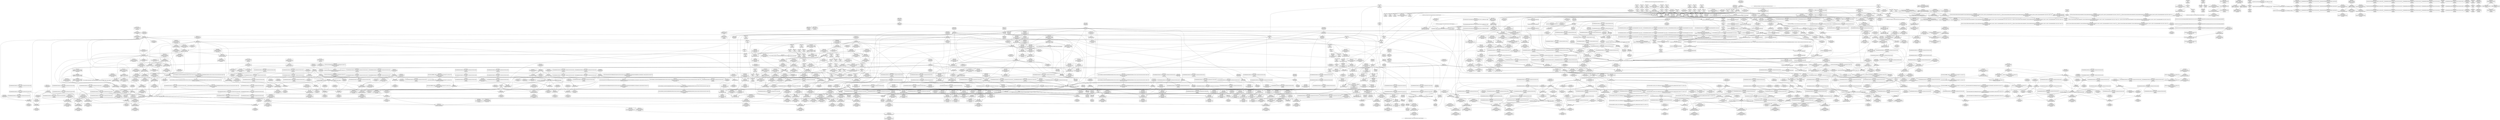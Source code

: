 digraph {
	CE0x58775f0 [shape=record,shape=Mrecord,label="{CE0x58775f0|rcu_read_unlock:tobool1|include/linux/rcupdate.h,933|*SummSource*}"]
	CE0x5880530 [shape=record,shape=Mrecord,label="{CE0x5880530|GLOBAL:__rcu_read_unlock|*Constant*|*SummSink*}"]
	CE0x588eaa0 [shape=record,shape=Mrecord,label="{CE0x588eaa0|__preempt_count_sub:val|Function::__preempt_count_sub&Arg::val::|*SummSink*}"]
	CE0x57ddfa0 [shape=record,shape=Mrecord,label="{CE0x57ddfa0|__llvm_gcov_indirect_counter_increment:tmp6}"]
	CE0x584e6f0 [shape=record,shape=Mrecord,label="{CE0x584e6f0|__preempt_count_add:do.body|*SummSource*}"]
	CE0x57e7cc0 [shape=record,shape=Mrecord,label="{CE0x57e7cc0|cred_sid:sid|security/selinux/hooks.c,197}"]
	CE0x58a9220 [shape=record,shape=Mrecord,label="{CE0x58a9220|COLLAPSED:_GCMRE___llvm_gcov_ctr128_internal_global_4_x_i64_zeroinitializer:_elem_0:default:}"]
	CE0x5815fb0 [shape=record,shape=Mrecord,label="{CE0x5815fb0|rcu_read_lock:tmp2}"]
	CE0x57c1730 [shape=record,shape=Mrecord,label="{CE0x57c1730|i32_3|*Constant*|*SummSink*}"]
	CE0x57d2780 [shape=record,shape=Mrecord,label="{CE0x57d2780|task_has_system:entry|*SummSource*}"]
	CE0x5877710 [shape=record,shape=Mrecord,label="{CE0x5877710|rcu_read_unlock:tobool1|include/linux/rcupdate.h,933|*SummSink*}"]
	CE0x57ebef0 [shape=record,shape=Mrecord,label="{CE0x57ebef0|avc_has_perm:ssid|Function::avc_has_perm&Arg::ssid::|*SummSource*}"]
	CE0x57c4bf0 [shape=record,shape=Mrecord,label="{CE0x57c4bf0|__llvm_gcov_indirect_counter_increment:bb4|*SummSource*}"]
	CE0x57e38e0 [shape=record,shape=Mrecord,label="{CE0x57e38e0|i64*_getelementptr_inbounds_(_17_x_i64_,_17_x_i64_*___llvm_gcov_ctr156,_i64_0,_i64_13)|*Constant*|*SummSink*}"]
	CE0x5820cd0 [shape=record,shape=Mrecord,label="{CE0x5820cd0|_call_void_rcu_read_unlock()_#10,_!dbg_!27748|security/selinux/hooks.c,209|*SummSource*}"]
	CE0x58176a0 [shape=record,shape=Mrecord,label="{CE0x58176a0|get_current:tmp1|*SummSource*}"]
	CE0x584ea70 [shape=record,shape=Mrecord,label="{CE0x584ea70|__preempt_count_add:tmp|*SummSink*}"]
	CE0x588d340 [shape=record,shape=Mrecord,label="{CE0x588d340|rcu_lock_release:bb|*SummSource*}"]
	CE0x5866310 [shape=record,shape=Mrecord,label="{CE0x5866310|rcu_read_lock:tmp21|include/linux/rcupdate.h,884|*SummSource*}"]
	CE0x58611d0 [shape=record,shape=Mrecord,label="{CE0x58611d0|i64*_getelementptr_inbounds_(_11_x_i64_,_11_x_i64_*___llvm_gcov_ctr127,_i64_0,_i64_8)|*Constant*}"]
	CE0x582d450 [shape=record,shape=Mrecord,label="{CE0x582d450|__rcu_read_lock:tmp3|*SummSink*}"]
	CE0x58258c0 [shape=record,shape=Mrecord,label="{CE0x58258c0|__preempt_count_add:tmp5|./arch/x86/include/asm/preempt.h,72|*SummSource*}"]
	CE0x5812ff0 [shape=record,shape=Mrecord,label="{CE0x5812ff0|_ret_void,_!dbg_!27735|include/linux/rcupdate.h,884}"]
	CE0x5887c80 [shape=record,shape=Mrecord,label="{CE0x5887c80|_call_void_lock_acquire(%struct.lockdep_map*_%map,_i32_0,_i32_0,_i32_2,_i32_0,_%struct.lockdep_map*_null,_i64_ptrtoint_(i8*_blockaddress(_rcu_lock_acquire,_%__here)_to_i64))_#10,_!dbg_!27716|include/linux/rcupdate.h,418}"]
	CE0x57c0a20 [shape=record,shape=Mrecord,label="{CE0x57c0a20|selinux_syslog:sw.bb5|*SummSource*}"]
	CE0x585a7e0 [shape=record,shape=Mrecord,label="{CE0x585a7e0|GLOBAL:__llvm_gcov_ctr127|Global_var:__llvm_gcov_ctr127|*SummSink*}"]
	CE0x58a7490 [shape=record,shape=Mrecord,label="{CE0x58a7490|__rcu_read_unlock:do.body}"]
	CE0x57c6210 [shape=record,shape=Mrecord,label="{CE0x57c6210|task_sid:entry|*SummSink*}"]
	CE0x5858070 [shape=record,shape=Mrecord,label="{CE0x5858070|i64*_getelementptr_inbounds_(_4_x_i64_,_4_x_i64_*___llvm_gcov_ctr128,_i64_0,_i64_3)|*Constant*|*SummSink*}"]
	CE0x57ed460 [shape=record,shape=Mrecord,label="{CE0x57ed460|avc_has_perm:tclass|Function::avc_has_perm&Arg::tclass::|*SummSource*}"]
	CE0x58330a0 [shape=record,shape=Mrecord,label="{CE0x58330a0|task_sid:tmp|*SummSink*}"]
	CE0x5875b70 [shape=record,shape=Mrecord,label="{CE0x5875b70|__preempt_count_sub:tmp5|./arch/x86/include/asm/preempt.h,77|*SummSink*}"]
	CE0x5819760 [shape=record,shape=Mrecord,label="{CE0x5819760|rcu_read_lock:tmp}"]
	CE0x57d9540 [shape=record,shape=Mrecord,label="{CE0x57d9540|i64**_getelementptr_inbounds_(_4_x_i64*_,_4_x_i64*_*___llvm_gcda_edge_table157,_i64_0,_i64_1)|*Constant*}"]
	CE0x5831340 [shape=record,shape=Mrecord,label="{CE0x5831340|i64_7|*Constant*}"]
	CE0x5860d30 [shape=record,shape=Mrecord,label="{CE0x5860d30|rcu_read_lock:tmp16|include/linux/rcupdate.h,882}"]
	CE0x5868b60 [shape=record,shape=Mrecord,label="{CE0x5868b60|rcu_read_unlock:tmp14|include/linux/rcupdate.h,933|*SummSource*}"]
	CE0x5832940 [shape=record,shape=Mrecord,label="{CE0x5832940|get_current:tmp3|*SummSource*}"]
	CE0x75b8a00 [shape=record,shape=Mrecord,label="{CE0x75b8a00|GLOBAL:current_task|Global_var:current_task|*SummSink*}"]
	CE0x585a540 [shape=record,shape=Mrecord,label="{CE0x585a540|rcu_read_lock:tmp5|include/linux/rcupdate.h,882}"]
	CE0x5870bf0 [shape=record,shape=Mrecord,label="{CE0x5870bf0|_call_void___preempt_count_add(i32_1)_#10,_!dbg_!27711|include/linux/rcupdate.h,239}"]
	CE0x582ee60 [shape=record,shape=Mrecord,label="{CE0x582ee60|task_sid:do.end6|*SummSource*}"]
	CE0x58197d0 [shape=record,shape=Mrecord,label="{CE0x58197d0|COLLAPSED:_GCMRE___llvm_gcov_ctr127_internal_global_11_x_i64_zeroinitializer:_elem_0:default:}"]
	CE0x58a38d0 [shape=record,shape=Mrecord,label="{CE0x58a38d0|_call_void_lock_release(%struct.lockdep_map*_%map,_i32_1,_i64_ptrtoint_(i8*_blockaddress(_rcu_lock_release,_%__here)_to_i64))_#10,_!dbg_!27716|include/linux/rcupdate.h,423|*SummSource*}"]
	CE0x57cbb00 [shape=record,shape=Mrecord,label="{CE0x57cbb00|selinux_syslog:sw.bb2|*SummSource*}"]
	CE0x5860190 [shape=record,shape=Mrecord,label="{CE0x5860190|rcu_read_lock:tmp13|include/linux/rcupdate.h,882|*SummSink*}"]
	CE0x5892800 [shape=record,shape=Mrecord,label="{CE0x5892800|i8*_undef|*Constant*}"]
	CE0x58a61e0 [shape=record,shape=Mrecord,label="{CE0x58a61e0|__rcu_read_lock:do.end}"]
	CE0x580e810 [shape=record,shape=Mrecord,label="{CE0x580e810|i64*_getelementptr_inbounds_(_13_x_i64_,_13_x_i64_*___llvm_gcov_ctr126,_i64_0,_i64_11)|*Constant*|*SummSource*}"]
	CE0x58a3200 [shape=record,shape=Mrecord,label="{CE0x58a3200|rcu_lock_release:tmp5|include/linux/rcupdate.h,423}"]
	CE0x5867d90 [shape=record,shape=Mrecord,label="{CE0x5867d90|rcu_read_unlock:tmp16|include/linux/rcupdate.h,933|*SummSource*}"]
	CE0x57b3320 [shape=record,shape=Mrecord,label="{CE0x57b3320|selinux_syslog:sw.bb|*SummSink*}"]
	CE0x58152a0 [shape=record,shape=Mrecord,label="{CE0x58152a0|i64_2|*Constant*|*SummSource*}"]
	CE0x5895a60 [shape=record,shape=Mrecord,label="{CE0x5895a60|GLOBAL:__preempt_count_sub|*Constant*|*SummSink*}"]
	CE0x580df50 [shape=record,shape=Mrecord,label="{CE0x580df50|task_sid:tmp23|security/selinux/hooks.c,208|*SummSink*}"]
	CE0x57b3c90 [shape=record,shape=Mrecord,label="{CE0x57b3c90|i32_5|*Constant*|*SummSource*}"]
	CE0x5855eb0 [shape=record,shape=Mrecord,label="{CE0x5855eb0|rcu_read_lock:tobool|include/linux/rcupdate.h,882|*SummSource*}"]
	CE0x5818b40 [shape=record,shape=Mrecord,label="{CE0x5818b40|i64*_getelementptr_inbounds_(_11_x_i64_,_11_x_i64_*___llvm_gcov_ctr127,_i64_0,_i64_1)|*Constant*|*SummSink*}"]
	CE0x587ece0 [shape=record,shape=Mrecord,label="{CE0x587ece0|rcu_lock_release:entry}"]
	CE0x586c1c0 [shape=record,shape=Mrecord,label="{CE0x586c1c0|__rcu_read_lock:tmp4|include/linux/rcupdate.h,239}"]
	CE0x58924b0 [shape=record,shape=Mrecord,label="{CE0x58924b0|rcu_lock_acquire:tmp7}"]
	CE0x57f1170 [shape=record,shape=Mrecord,label="{CE0x57f1170|GLOBAL:__llvm_gcov_ctr126|Global_var:__llvm_gcov_ctr126|*SummSink*}"]
	CE0x5873670 [shape=record,shape=Mrecord,label="{CE0x5873670|rcu_lock_release:tmp2|*SummSink*}"]
	CE0x5864df0 [shape=record,shape=Mrecord,label="{CE0x5864df0|i64*_getelementptr_inbounds_(_11_x_i64_,_11_x_i64_*___llvm_gcov_ctr127,_i64_0,_i64_9)|*Constant*}"]
	CE0x5812060 [shape=record,shape=Mrecord,label="{CE0x5812060|i64*_getelementptr_inbounds_(_2_x_i64_,_2_x_i64_*___llvm_gcov_ctr159,_i64_0,_i64_1)|*Constant*|*SummSource*}"]
	CE0x58812c0 [shape=record,shape=Mrecord,label="{CE0x58812c0|_ret_void,_!dbg_!27717|include/linux/rcupdate.h,245|*SummSink*}"]
	CE0x5871ac0 [shape=record,shape=Mrecord,label="{CE0x5871ac0|__rcu_read_lock:tmp7|include/linux/rcupdate.h,240|*SummSource*}"]
	CE0x57cc050 [shape=record,shape=Mrecord,label="{CE0x57cc050|i64*_getelementptr_inbounds_(_17_x_i64_,_17_x_i64_*___llvm_gcov_ctr156,_i64_0,_i64_13)|*Constant*|*SummSource*}"]
	CE0x58369c0 [shape=record,shape=Mrecord,label="{CE0x58369c0|_call_void_rcu_read_lock()_#10,_!dbg_!27712|security/selinux/hooks.c,207|*SummSink*}"]
	CE0x5838000 [shape=record,shape=Mrecord,label="{CE0x5838000|0:_i32,_4:_i32,_8:_i32,_12:_i32,_:_CMRE_4,8_|*MultipleSource*|security/selinux/hooks.c,196|*LoadInst*|security/selinux/hooks.c,196|security/selinux/hooks.c,197}"]
	CE0x5853a20 [shape=record,shape=Mrecord,label="{CE0x5853a20|i64*_getelementptr_inbounds_(_4_x_i64_,_4_x_i64_*___llvm_gcov_ctr135,_i64_0,_i64_0)|*Constant*|*SummSource*}"]
	CE0x5814df0 [shape=record,shape=Mrecord,label="{CE0x5814df0|_call_void_mcount()_#3|*SummSink*}"]
	CE0x5813a30 [shape=record,shape=Mrecord,label="{CE0x5813a30|i64*_getelementptr_inbounds_(_13_x_i64_,_13_x_i64_*___llvm_gcov_ctr126,_i64_0,_i64_1)|*Constant*|*SummSink*}"]
	CE0x5872dd0 [shape=record,shape=Mrecord,label="{CE0x5872dd0|rcu_lock_acquire:indirectgoto|*SummSink*}"]
	CE0x580d870 [shape=record,shape=Mrecord,label="{CE0x580d870|task_sid:tmp22|security/selinux/hooks.c,208|*SummSource*}"]
	CE0x587c8c0 [shape=record,shape=Mrecord,label="{CE0x587c8c0|_call_void_lockdep_rcu_suspicious(i8*_getelementptr_inbounds_(_25_x_i8_,_25_x_i8_*_.str45,_i32_0,_i32_0),_i32_934,_i8*_getelementptr_inbounds_(_44_x_i8_,_44_x_i8_*_.str47,_i32_0,_i32_0))_#10,_!dbg_!27726|include/linux/rcupdate.h,933|*SummSource*}"]
	CE0x57f1310 [shape=record,shape=Mrecord,label="{CE0x57f1310|task_sid:tmp6|security/selinux/hooks.c,208}"]
	CE0x5826b90 [shape=record,shape=Mrecord,label="{CE0x5826b90|task_sid:tmp18|security/selinux/hooks.c,208}"]
	CE0x5864e60 [shape=record,shape=Mrecord,label="{CE0x5864e60|i64*_getelementptr_inbounds_(_11_x_i64_,_11_x_i64_*___llvm_gcov_ctr127,_i64_0,_i64_9)|*Constant*|*SummSource*}"]
	CE0x588d410 [shape=record,shape=Mrecord,label="{CE0x588d410|rcu_lock_release:bb|*SummSink*}"]
	CE0x5871130 [shape=record,shape=Mrecord,label="{CE0x5871130|rcu_read_unlock:do.body|*SummSource*}"]
	CE0x58aaed0 [shape=record,shape=Mrecord,label="{CE0x58aaed0|i64*_getelementptr_inbounds_(_4_x_i64_,_4_x_i64_*___llvm_gcov_ctr135,_i64_0,_i64_2)|*Constant*|*SummSink*}"]
	CE0x57c0290 [shape=record,shape=Mrecord,label="{CE0x57c0290|0:_i32,_:_GCMR___llvm_gcov_global_state_pred158_internal_unnamed_addr_global_i32_-1:_elem_0:default:}"]
	CE0x57c2cd0 [shape=record,shape=Mrecord,label="{CE0x57c2cd0|__llvm_gcov_indirect_counter_increment:counter}"]
	CE0x57e96c0 [shape=record,shape=Mrecord,label="{CE0x57e96c0|i32_22|*Constant*|*SummSource*}"]
	CE0x58815b0 [shape=record,shape=Mrecord,label="{CE0x58815b0|__rcu_read_lock:bb|*SummSink*}"]
	CE0x57b4930 [shape=record,shape=Mrecord,label="{CE0x57b4930|i32_6|*Constant*|*SummSource*}"]
	CE0x588d580 [shape=record,shape=Mrecord,label="{CE0x588d580|i32_0|*Constant*}"]
	CE0x57c3a40 [shape=record,shape=Mrecord,label="{CE0x57c3a40|i32_4|*Constant*|*SummSource*}"]
	CE0x581ce00 [shape=record,shape=Mrecord,label="{CE0x581ce00|%struct.common_audit_data*_null|*Constant*|*SummSink*}"]
	CE0x581b2d0 [shape=record,shape=Mrecord,label="{CE0x581b2d0|task_sid:if.end|*SummSource*}"]
	CE0x585f5c0 [shape=record,shape=Mrecord,label="{CE0x585f5c0|rcu_read_unlock:tmp12|include/linux/rcupdate.h,933|*SummSource*}"]
	CE0x57d74c0 [shape=record,shape=Mrecord,label="{CE0x57d74c0|task_sid:call3|security/selinux/hooks.c,208}"]
	CE0x5891df0 [shape=record,shape=Mrecord,label="{CE0x5891df0|i64*_getelementptr_inbounds_(_4_x_i64_,_4_x_i64_*___llvm_gcov_ctr130,_i64_0,_i64_3)|*Constant*|*SummSource*}"]
	CE0x58813c0 [shape=record,shape=Mrecord,label="{CE0x58813c0|__rcu_read_lock:bb}"]
	CE0x588e9b0 [shape=record,shape=Mrecord,label="{CE0x588e9b0|__preempt_count_sub:val|Function::__preempt_count_sub&Arg::val::|*SummSource*}"]
	CE0x57f1840 [shape=record,shape=Mrecord,label="{CE0x57f1840|i64*_getelementptr_inbounds_(_2_x_i64_,_2_x_i64_*___llvm_gcov_ctr131,_i64_0,_i64_0)|*Constant*|*SummSink*}"]
	CE0x5888d60 [shape=record,shape=Mrecord,label="{CE0x5888d60|__rcu_read_unlock:tmp3}"]
	CE0x5814ad0 [shape=record,shape=Mrecord,label="{CE0x5814ad0|task_sid:tmp2|*SummSink*}"]
	CE0x5871c30 [shape=record,shape=Mrecord,label="{CE0x5871c30|__rcu_read_lock:tmp7|include/linux/rcupdate.h,240|*SummSink*}"]
	CE0x5835820 [shape=record,shape=Mrecord,label="{CE0x5835820|task_sid:tmp15|security/selinux/hooks.c,208|*SummSink*}"]
	CE0x5828b20 [shape=record,shape=Mrecord,label="{CE0x5828b20|rcu_lock_release:indirectgoto|*SummSink*}"]
	CE0x58909a0 [shape=record,shape=Mrecord,label="{CE0x58909a0|rcu_lock_release:tmp6|*SummSource*}"]
	CE0x586e030 [shape=record,shape=Mrecord,label="{CE0x586e030|i64*_getelementptr_inbounds_(_11_x_i64_,_11_x_i64_*___llvm_gcov_ctr132,_i64_0,_i64_0)|*Constant*|*SummSink*}"]
	CE0x5869ac0 [shape=record,shape=Mrecord,label="{CE0x5869ac0|rcu_lock_acquire:bb|*SummSink*}"]
	CE0x5811340 [shape=record,shape=Mrecord,label="{CE0x5811340|_ret_i32_%tmp6,_!dbg_!27716|security/selinux/hooks.c,197}"]
	CE0x58733c0 [shape=record,shape=Mrecord,label="{CE0x58733c0|rcu_read_unlock:tmp11|include/linux/rcupdate.h,933|*SummSource*}"]
	CE0x588b740 [shape=record,shape=Mrecord,label="{CE0x588b740|__preempt_count_sub:tmp7|./arch/x86/include/asm/preempt.h,78}"]
	CE0x587bd90 [shape=record,shape=Mrecord,label="{CE0x587bd90|rcu_read_unlock:tmp17|include/linux/rcupdate.h,933|*SummSource*}"]
	CE0x5865d70 [shape=record,shape=Mrecord,label="{CE0x5865d70|rcu_read_lock:tmp21|include/linux/rcupdate.h,884}"]
	CE0x587be00 [shape=record,shape=Mrecord,label="{CE0x587be00|rcu_read_unlock:tmp17|include/linux/rcupdate.h,933|*SummSink*}"]
	CE0x58532c0 [shape=record,shape=Mrecord,label="{CE0x58532c0|i64*_getelementptr_inbounds_(_4_x_i64_,_4_x_i64_*___llvm_gcov_ctr134,_i64_0,_i64_3)|*Constant*}"]
	CE0x5826360 [shape=record,shape=Mrecord,label="{CE0x5826360|rcu_read_unlock:entry}"]
	CE0x57c3ba0 [shape=record,shape=Mrecord,label="{CE0x57c3ba0|selinux_syslog:entry|*SummSink*}"]
	CE0x57c96c0 [shape=record,shape=Mrecord,label="{CE0x57c96c0|rcu_read_lock:tmp7|include/linux/rcupdate.h,882|*SummSink*}"]
	CE0x5816df0 [shape=record,shape=Mrecord,label="{CE0x5816df0|task_sid:call3|security/selinux/hooks.c,208|*SummSink*}"]
	CE0x5860650 [shape=record,shape=Mrecord,label="{CE0x5860650|rcu_read_lock:tmp14|include/linux/rcupdate.h,882|*SummSink*}"]
	CE0x57c6400 [shape=record,shape=Mrecord,label="{CE0x57c6400|selinux_syslog:call3|security/selinux/hooks.c,2062|*SummSink*}"]
	CE0x57eafc0 [shape=record,shape=Mrecord,label="{CE0x57eafc0|task_sid:do.body|*SummSink*}"]
	CE0x57b3740 [shape=record,shape=Mrecord,label="{CE0x57b3740|selinux_syslog:sw.default|*SummSource*}"]
	CE0x5867ec0 [shape=record,shape=Mrecord,label="{CE0x5867ec0|rcu_read_unlock:tmp16|include/linux/rcupdate.h,933|*SummSink*}"]
	CE0x58d5530 [shape=record,shape=Mrecord,label="{CE0x58d5530|GLOBAL:__preempt_count|Global_var:__preempt_count}"]
	CE0x581a490 [shape=record,shape=Mrecord,label="{CE0x581a490|_call_void_mcount()_#3}"]
	CE0x58254c0 [shape=record,shape=Mrecord,label="{CE0x58254c0|_call_void_mcount()_#3}"]
	CE0x5819b60 [shape=record,shape=Mrecord,label="{CE0x5819b60|task_sid:tobool|security/selinux/hooks.c,208|*SummSink*}"]
	CE0x582a7f0 [shape=record,shape=Mrecord,label="{CE0x582a7f0|i32_208|*Constant*|*SummSink*}"]
	CE0x585ef80 [shape=record,shape=Mrecord,label="{CE0x585ef80|rcu_read_lock:call3|include/linux/rcupdate.h,882|*SummSink*}"]
	CE0x586aa80 [shape=record,shape=Mrecord,label="{CE0x586aa80|rcu_read_unlock:tmp13|include/linux/rcupdate.h,933}"]
	CE0x588cdd0 [shape=record,shape=Mrecord,label="{CE0x588cdd0|i64*_getelementptr_inbounds_(_4_x_i64_,_4_x_i64_*___llvm_gcov_ctr134,_i64_0,_i64_1)|*Constant*}"]
	CE0x588b220 [shape=record,shape=Mrecord,label="{CE0x588b220|__preempt_count_sub:tmp6|./arch/x86/include/asm/preempt.h,78|*SummSink*}"]
	CE0x6a1f420 [shape=record,shape=Mrecord,label="{CE0x6a1f420|GLOBAL:current_task|Global_var:current_task}"]
	CE0x5888500 [shape=record,shape=Mrecord,label="{CE0x5888500|rcu_lock_release:tmp|*SummSink*}"]
	CE0x5869150 [shape=record,shape=Mrecord,label="{CE0x5869150|_call_void_asm_sideeffect_,_memory_,_dirflag_,_fpsr_,_flags_()_#3,_!dbg_!27714,_!srcloc_!27715|include/linux/rcupdate.h,239}"]
	CE0x589a050 [shape=record,shape=Mrecord,label="{CE0x589a050|__preempt_count_add:tmp6|./arch/x86/include/asm/preempt.h,73|*SummSource*}"]
	CE0x5858930 [shape=record,shape=Mrecord,label="{CE0x5858930|rcu_read_lock:tmp5|include/linux/rcupdate.h,882|*SummSource*}"]
	CE0x5867f30 [shape=record,shape=Mrecord,label="{CE0x5867f30|i64*_getelementptr_inbounds_(_11_x_i64_,_11_x_i64_*___llvm_gcov_ctr132,_i64_0,_i64_8)|*Constant*}"]
	CE0x5857720 [shape=record,shape=Mrecord,label="{CE0x5857720|rcu_read_unlock:tobool|include/linux/rcupdate.h,933}"]
	CE0x5811b80 [shape=record,shape=Mrecord,label="{CE0x5811b80|rcu_read_unlock:tmp2|*SummSink*}"]
	CE0x57e41d0 [shape=record,shape=Mrecord,label="{CE0x57e41d0|_ret_%struct.task_struct*_%tmp4,_!dbg_!27714|./arch/x86/include/asm/current.h,14}"]
	CE0x57c6500 [shape=record,shape=Mrecord,label="{CE0x57c6500|GLOBAL:current_task|Global_var:current_task|*SummSource*}"]
	CE0x582f000 [shape=record,shape=Mrecord,label="{CE0x582f000|i64*_getelementptr_inbounds_(_2_x_i64_,_2_x_i64_*___llvm_gcov_ctr98,_i64_0,_i64_0)|*Constant*|*SummSink*}"]
	CE0x57e8160 [shape=record,shape=Mrecord,label="{CE0x57e8160|rcu_read_lock:land.lhs.true2|*SummSource*}"]
	CE0x581cf50 [shape=record,shape=Mrecord,label="{CE0x581cf50|avc_has_perm:auditdata|Function::avc_has_perm&Arg::auditdata::|*SummSink*}"]
	CE0x58ae8c0 [shape=record,shape=Mrecord,label="{CE0x58ae8c0|i64*_getelementptr_inbounds_(_4_x_i64_,_4_x_i64_*___llvm_gcov_ctr134,_i64_0,_i64_3)|*Constant*|*SummSink*}"]
	CE0x57e85e0 [shape=record,shape=Mrecord,label="{CE0x57e85e0|task_has_system:tmp3|*SummSource*}"]
	CE0x5825a80 [shape=record,shape=Mrecord,label="{CE0x5825a80|__preempt_count_sub:tmp3|*SummSource*}"]
	CE0x57c6390 [shape=record,shape=Mrecord,label="{CE0x57c6390|selinux_syslog:call3|security/selinux/hooks.c,2062}"]
	CE0x57c0ce0 [shape=record,shape=Mrecord,label="{CE0x57c0ce0|selinux_syslog:type|Function::selinux_syslog&Arg::type::|*SummSource*}"]
	CE0x586ef80 [shape=record,shape=Mrecord,label="{CE0x586ef80|rcu_read_unlock:tmp1}"]
	CE0x5894a50 [shape=record,shape=Mrecord,label="{CE0x5894a50|GLOBAL:__preempt_count|Global_var:__preempt_count|*SummSource*}"]
	CE0x58ae600 [shape=record,shape=Mrecord,label="{CE0x58ae600|void_(i32*,_i32,_i32*)*_asm_addl_$1,_%gs:$0_,_*m,ri,*m,_dirflag_,_fpsr_,_flags_}"]
	CE0x58a3b70 [shape=record,shape=Mrecord,label="{CE0x58a3b70|i32_1|*Constant*}"]
	CE0x586af10 [shape=record,shape=Mrecord,label="{CE0x586af10|rcu_read_unlock:tmp13|include/linux/rcupdate.h,933|*SummSource*}"]
	CE0x57bbda0 [shape=record,shape=Mrecord,label="{CE0x57bbda0|selinux_syslog:type|Function::selinux_syslog&Arg::type::}"]
	CE0x5812e10 [shape=record,shape=Mrecord,label="{CE0x5812e10|i32_77|*Constant*}"]
	CE0x588af80 [shape=record,shape=Mrecord,label="{CE0x588af80|i64*_getelementptr_inbounds_(_4_x_i64_,_4_x_i64_*___llvm_gcov_ctr135,_i64_0,_i64_1)|*Constant*}"]
	CE0x5812410 [shape=record,shape=Mrecord,label="{CE0x5812410|task_has_system:tmp2|*SummSource*}"]
	CE0x58592b0 [shape=record,shape=Mrecord,label="{CE0x58592b0|GLOBAL:__llvm_gcov_ctr132|Global_var:__llvm_gcov_ctr132}"]
	CE0x580fe20 [shape=record,shape=Mrecord,label="{CE0x580fe20|task_sid:tmp27|security/selinux/hooks.c,208|*SummSource*}"]
	CE0x57d8ee0 [shape=record,shape=Mrecord,label="{CE0x57d8ee0|task_has_system:bb|*SummSource*}"]
	CE0x587e180 [shape=record,shape=Mrecord,label="{CE0x587e180|rcu_read_unlock:tmp22|include/linux/rcupdate.h,935|*SummSource*}"]
	CE0x58683b0 [shape=record,shape=Mrecord,label="{CE0x58683b0|_ret_void,_!dbg_!27720|./arch/x86/include/asm/preempt.h,78}"]
	CE0x57d4ad0 [shape=record,shape=Mrecord,label="{CE0x57d4ad0|%struct.lockdep_map*_null|*Constant*|*SummSource*}"]
	CE0x5829960 [shape=record,shape=Mrecord,label="{CE0x5829960|i8*_getelementptr_inbounds_(_25_x_i8_,_25_x_i8_*_.str3,_i32_0,_i32_0)|*Constant*|*SummSource*}"]
	CE0x588ed00 [shape=record,shape=Mrecord,label="{CE0x588ed00|_ret_void,_!dbg_!27720|./arch/x86/include/asm/preempt.h,78|*SummSource*}"]
	CE0x57f3480 [shape=record,shape=Mrecord,label="{CE0x57f3480|rcu_read_unlock:if.then|*SummSink*}"]
	CE0x5891500 [shape=record,shape=Mrecord,label="{CE0x5891500|i64_ptrtoint_(i8*_blockaddress(_rcu_lock_acquire,_%__here)_to_i64)|*Constant*}"]
	CE0x5866560 [shape=record,shape=Mrecord,label="{CE0x5866560|i64*_getelementptr_inbounds_(_11_x_i64_,_11_x_i64_*___llvm_gcov_ctr127,_i64_0,_i64_10)|*Constant*|*SummSource*}"]
	CE0x57cab50 [shape=record,shape=Mrecord,label="{CE0x57cab50|selinux_syslog:call6|security/selinux/hooks.c,2070|*SummSource*}"]
	CE0x57c6e40 [shape=record,shape=Mrecord,label="{CE0x57c6e40|selinux_syslog:entry|*SummSource*}"]
	CE0x588c2c0 [shape=record,shape=Mrecord,label="{CE0x588c2c0|__preempt_count_add:tmp3|*SummSource*}"]
	CE0x5874a10 [shape=record,shape=Mrecord,label="{CE0x5874a10|void_(i32*,_i32,_i32*)*_asm_addl_$1,_%gs:$0_,_*m,ri,*m,_dirflag_,_fpsr_,_flags_}"]
	CE0x57db420 [shape=record,shape=Mrecord,label="{CE0x57db420|_call_void___llvm_gcov_indirect_counter_increment(i32*___llvm_gcov_global_state_pred158,_i64**_getelementptr_inbounds_(_4_x_i64*_,_4_x_i64*_*___llvm_gcda_edge_table157,_i64_0,_i64_0)),_!dbg_!27721|security/selinux/hooks.c,2070|*SummSink*}"]
	CE0x57cdf60 [shape=record,shape=Mrecord,label="{CE0x57cdf60|__llvm_gcov_indirect_counter_increment:bb}"]
	CE0x58a2630 [shape=record,shape=Mrecord,label="{CE0x58a2630|__rcu_read_lock:do.end|*SummSource*}"]
	CE0x58d5750 [shape=record,shape=Mrecord,label="{CE0x58d5750|i64*_getelementptr_inbounds_(_4_x_i64_,_4_x_i64_*___llvm_gcov_ctr135,_i64_0,_i64_3)|*Constant*|*SummSink*}"]
	CE0x587f870 [shape=record,shape=Mrecord,label="{CE0x587f870|rcu_lock_release:map|Function::rcu_lock_release&Arg::map::|*SummSource*}"]
	CE0x587c410 [shape=record,shape=Mrecord,label="{CE0x587c410|rcu_read_unlock:tmp18|include/linux/rcupdate.h,933|*SummSink*}"]
	CE0x58955c0 [shape=record,shape=Mrecord,label="{CE0x58955c0|rcu_lock_release:tmp}"]
	CE0x588ffe0 [shape=record,shape=Mrecord,label="{CE0x588ffe0|__preempt_count_sub:tmp2|*SummSink*}"]
	CE0x57c1f40 [shape=record,shape=Mrecord,label="{CE0x57c1f40|selinux_syslog:call1|security/selinux/hooks.c,2056|*SummSource*}"]
	CE0x5892690 [shape=record,shape=Mrecord,label="{CE0x5892690|rcu_lock_acquire:tmp7|*SummSource*}"]
	CE0x589a0c0 [shape=record,shape=Mrecord,label="{CE0x589a0c0|__preempt_count_add:tmp6|./arch/x86/include/asm/preempt.h,73|*SummSink*}"]
	CE0x57c03f0 [shape=record,shape=Mrecord,label="{CE0x57c03f0|selinux_syslog:sw.bb5|*SummSink*}"]
	CE0x58199f0 [shape=record,shape=Mrecord,label="{CE0x58199f0|task_sid:tobool|security/selinux/hooks.c,208|*SummSource*}"]
	CE0x57c2320 [shape=record,shape=Mrecord,label="{CE0x57c2320|__llvm_gcov_indirect_counter_increment:tmp1|*SummSink*}"]
	CE0x5814780 [shape=record,shape=Mrecord,label="{CE0x5814780|cred_sid:tmp3|*SummSink*}"]
	CE0x58680a0 [shape=record,shape=Mrecord,label="{CE0x58680a0|__preempt_count_sub:entry}"]
	CE0x57c5b60 [shape=record,shape=Mrecord,label="{CE0x57c5b60|task_has_system:call|security/selinux/hooks.c,1592|*SummSink*}"]
	CE0x57f8c40 [shape=record,shape=Mrecord,label="{CE0x57f8c40|selinux_syslog:tmp2|security/selinux/hooks.c,2056}"]
	CE0x57db9b0 [shape=record,shape=Mrecord,label="{CE0x57db9b0|_call_void_mcount()_#3|*SummSource*}"]
	CE0x57c2690 [shape=record,shape=Mrecord,label="{CE0x57c2690|__llvm_gcov_indirect_counter_increment:tmp2|*SummSource*}"]
	CE0x58682a0 [shape=record,shape=Mrecord,label="{CE0x58682a0|__preempt_count_sub:entry|*SummSink*}"]
	CE0x57da990 [shape=record,shape=Mrecord,label="{CE0x57da990|rcu_read_lock:tobool|include/linux/rcupdate.h,882|*SummSink*}"]
	CE0x57d1c40 [shape=record,shape=Mrecord,label="{CE0x57d1c40|%struct.task_struct*_(%struct.task_struct**)*_asm_movq_%gs:$_1:P_,$0_,_r,im,_dirflag_,_fpsr_,_flags_|*SummSource*}"]
	CE0x58192e0 [shape=record,shape=Mrecord,label="{CE0x58192e0|_call_void_mcount()_#3|*SummSource*}"]
	CE0x58180d0 [shape=record,shape=Mrecord,label="{CE0x58180d0|_call_void_lockdep_rcu_suspicious(i8*_getelementptr_inbounds_(_25_x_i8_,_25_x_i8_*_.str3,_i32_0,_i32_0),_i32_208,_i8*_getelementptr_inbounds_(_41_x_i8_,_41_x_i8_*_.str44,_i32_0,_i32_0))_#10,_!dbg_!27732|security/selinux/hooks.c,208}"]
	CE0x58aed60 [shape=record,shape=Mrecord,label="{CE0x58aed60|__rcu_read_unlock:tmp6|include/linux/rcupdate.h,245|*SummSink*}"]
	CE0x57e8e00 [shape=record,shape=Mrecord,label="{CE0x57e8e00|i64*_getelementptr_inbounds_(_2_x_i64_,_2_x_i64_*___llvm_gcov_ctr159,_i64_0,_i64_0)|*Constant*|*SummSource*}"]
	CE0x583c710 [shape=record,shape=Mrecord,label="{CE0x583c710|i64_4|*Constant*}"]
	CE0x57c2920 [shape=record,shape=Mrecord,label="{CE0x57c2920|0:_i64*,_array:_GCR___llvm_gcda_edge_table157_internal_unnamed_addr_constant_4_x_i64*_i64*_getelementptr_inbounds_(_17_x_i64_,_17_x_i64_*___llvm_gcov_ctr156,_i64_0,_i64_1),_i64*_getelementptr_inbounds_(_17_x_i64_,_17_x_i64_*___llvm_gcov_ctr156,_i64_0,_i64_3),_i64*_getelementptr_inbounds_(_17_x_i64_,_17_x_i64_*___llvm_gcov_ctr156,_i64_0,_i64_6),_i64*_getelementptr_inbounds_(_17_x_i64_,_17_x_i64_*___llvm_gcov_ctr156,_i64_0,_i64_11)_:_elem_0::}"]
	CE0x5815700 [shape=record,shape=Mrecord,label="{CE0x5815700|cred_sid:tmp2|*SummSink*}"]
	CE0x588e5f0 [shape=record,shape=Mrecord,label="{CE0x588e5f0|COLLAPSED:_GCMRE___llvm_gcov_ctr130_internal_global_4_x_i64_zeroinitializer:_elem_0:default:}"]
	CE0x57b35e0 [shape=record,shape=Mrecord,label="{CE0x57b35e0|i64_1|*Constant*|*SummSource*}"]
	CE0x5859140 [shape=record,shape=Mrecord,label="{CE0x5859140|rcu_read_unlock:tmp5|include/linux/rcupdate.h,933}"]
	CE0x587f5a0 [shape=record,shape=Mrecord,label="{CE0x587f5a0|rcu_lock_release:entry|*SummSink*}"]
	CE0x57d5a20 [shape=record,shape=Mrecord,label="{CE0x57d5a20|i64*_getelementptr_inbounds_(_17_x_i64_,_17_x_i64_*___llvm_gcov_ctr156,_i64_0,_i64_16)|*Constant*}"]
	CE0x57c5000 [shape=record,shape=Mrecord,label="{CE0x57c5000|__llvm_gcov_indirect_counter_increment:entry|*SummSink*}"]
	CE0x57e1df0 [shape=record,shape=Mrecord,label="{CE0x57e1df0|__llvm_gcov_indirect_counter_increment:tmp1|*SummSource*}"]
	CE0x582cc40 [shape=record,shape=Mrecord,label="{CE0x582cc40|cred_sid:tmp6|security/selinux/hooks.c,197|*SummSink*}"]
	CE0x58a5900 [shape=record,shape=Mrecord,label="{CE0x58a5900|i64*_getelementptr_inbounds_(_4_x_i64_,_4_x_i64_*___llvm_gcov_ctr134,_i64_0,_i64_1)|*Constant*|*SummSink*}"]
	CE0x57cc5b0 [shape=record,shape=Mrecord,label="{CE0x57cc5b0|i64*_getelementptr_inbounds_(_17_x_i64_,_17_x_i64_*___llvm_gcov_ctr156,_i64_0,_i64_12)|*Constant*|*SummSource*}"]
	CE0x5810170 [shape=record,shape=Mrecord,label="{CE0x5810170|task_sid:tmp27|security/selinux/hooks.c,208|*SummSink*}"]
	CE0x57c37d0 [shape=record,shape=Mrecord,label="{CE0x57c37d0|__llvm_gcov_indirect_counter_increment:entry}"]
	CE0x57f57f0 [shape=record,shape=Mrecord,label="{CE0x57f57f0|__llvm_gcov_indirect_counter_increment:counter|*SummSource*}"]
	CE0x58a4430 [shape=record,shape=Mrecord,label="{CE0x58a4430|i64_ptrtoint_(i8*_blockaddress(_rcu_lock_release,_%__here)_to_i64)|*Constant*|*SummSource*}"]
	CE0x57e2500 [shape=record,shape=Mrecord,label="{CE0x57e2500|task_has_system:perms|Function::task_has_system&Arg::perms::|*SummSource*}"]
	CE0x582aa20 [shape=record,shape=Mrecord,label="{CE0x582aa20|i8*_getelementptr_inbounds_(_41_x_i8_,_41_x_i8_*_.str44,_i32_0,_i32_0)|*Constant*}"]
	CE0x57ee810 [shape=record,shape=Mrecord,label="{CE0x57ee810|_ret_i32_%retval.0,_!dbg_!27728|security/selinux/avc.c,775|*SummSource*}"]
	CE0x58d6530 [shape=record,shape=Mrecord,label="{CE0x58d6530|__rcu_read_unlock:tmp1|*SummSink*}"]
	CE0x58956a0 [shape=record,shape=Mrecord,label="{CE0x58956a0|rcu_lock_release:tmp|*SummSource*}"]
	CE0x5834cf0 [shape=record,shape=Mrecord,label="{CE0x5834cf0|_call_void_mcount()_#3|*SummSource*}"]
	CE0x58d50a0 [shape=record,shape=Mrecord,label="{CE0x58d50a0|__preempt_count_sub:tmp4|./arch/x86/include/asm/preempt.h,77}"]
	CE0x582c7e0 [shape=record,shape=Mrecord,label="{CE0x582c7e0|task_sid:tmp1}"]
	CE0x58763b0 [shape=record,shape=Mrecord,label="{CE0x58763b0|rcu_lock_acquire:tmp2}"]
	CE0x586eff0 [shape=record,shape=Mrecord,label="{CE0x586eff0|rcu_read_unlock:tmp1|*SummSource*}"]
	CE0x582de90 [shape=record,shape=Mrecord,label="{CE0x582de90|task_sid:tobool1|security/selinux/hooks.c,208|*SummSink*}"]
	CE0x586c2a0 [shape=record,shape=Mrecord,label="{CE0x586c2a0|__rcu_read_lock:tmp4|include/linux/rcupdate.h,239|*SummSink*}"]
	CE0x583b400 [shape=record,shape=Mrecord,label="{CE0x583b400|task_has_system:call1|security/selinux/hooks.c,1594|*SummSource*}"]
	CE0x5817f90 [shape=record,shape=Mrecord,label="{CE0x5817f90|i8_1|*Constant*|*SummSink*}"]
	CE0x5876490 [shape=record,shape=Mrecord,label="{CE0x5876490|rcu_lock_acquire:tmp2|*SummSink*}"]
	CE0x5894ac0 [shape=record,shape=Mrecord,label="{CE0x5894ac0|GLOBAL:__preempt_count|Global_var:__preempt_count}"]
	CE0x58343d0 [shape=record,shape=Mrecord,label="{CE0x58343d0|rcu_read_lock:tmp3|*SummSink*}"]
	CE0x5889950 [shape=record,shape=Mrecord,label="{CE0x5889950|_call_void_mcount()_#3}"]
	CE0x580f5f0 [shape=record,shape=Mrecord,label="{CE0x580f5f0|task_sid:tmp27|security/selinux/hooks.c,208}"]
	CE0x5888260 [shape=record,shape=Mrecord,label="{CE0x5888260|rcu_lock_release:tmp1|*SummSource*}"]
	CE0x5833700 [shape=record,shape=Mrecord,label="{CE0x5833700|GLOBAL:rcu_read_lock.__warned|Global_var:rcu_read_lock.__warned|*SummSink*}"]
	CE0x57bbcf0 [shape=record,shape=Mrecord,label="{CE0x57bbcf0|i32_0|*Constant*}"]
	CE0x57f35b0 [shape=record,shape=Mrecord,label="{CE0x57f35b0|i32_77|*Constant*|*SummSource*}"]
	CE0x5828ff0 [shape=record,shape=Mrecord,label="{CE0x5828ff0|task_sid:tmp19|security/selinux/hooks.c,208}"]
	CE0x586f5a0 [shape=record,shape=Mrecord,label="{CE0x586f5a0|_call_void_asm_sideeffect_,_memory_,_dirflag_,_fpsr_,_flags_()_#3,_!dbg_!27711,_!srcloc_!27714|include/linux/rcupdate.h,244|*SummSource*}"]
	CE0x5892700 [shape=record,shape=Mrecord,label="{CE0x5892700|rcu_lock_acquire:tmp7|*SummSink*}"]
	CE0x581c900 [shape=record,shape=Mrecord,label="{CE0x581c900|avc_has_perm:requested|Function::avc_has_perm&Arg::requested::}"]
	CE0x57f0670 [shape=record,shape=Mrecord,label="{CE0x57f0670|cred_sid:tmp|*SummSource*}"]
	CE0x58889a0 [shape=record,shape=Mrecord,label="{CE0x58889a0|i64*_getelementptr_inbounds_(_4_x_i64_,_4_x_i64_*___llvm_gcov_ctr130,_i64_0,_i64_2)|*Constant*|*SummSource*}"]
	CE0x58696a0 [shape=record,shape=Mrecord,label="{CE0x58696a0|rcu_read_unlock:tmp7|include/linux/rcupdate.h,933|*SummSink*}"]
	CE0x5814a60 [shape=record,shape=Mrecord,label="{CE0x5814a60|task_sid:tmp2|*SummSource*}"]
	CE0x584e100 [shape=record,shape=Mrecord,label="{CE0x584e100|__rcu_read_unlock:tmp7|include/linux/rcupdate.h,245|*SummSink*}"]
	"CONST[source:0(mediator),value:0(static)][purpose:{operation}][SrcIdx:15]"
	CE0x5819580 [shape=record,shape=Mrecord,label="{CE0x5819580|i64*_getelementptr_inbounds_(_11_x_i64_,_11_x_i64_*___llvm_gcov_ctr127,_i64_0,_i64_0)|*Constant*|*SummSink*}"]
	CE0x57cf470 [shape=record,shape=Mrecord,label="{CE0x57cf470|_ret_i32_%call7,_!dbg_!27749|security/selinux/hooks.c,210|*SummSource*}"]
	CE0x57e0100 [shape=record,shape=Mrecord,label="{CE0x57e0100|selinux_syslog:tmp6|security/selinux/hooks.c,2063}"]
	CE0x57c0550 [shape=record,shape=Mrecord,label="{CE0x57c0550|i32_6|*Constant*}"]
	CE0x57ea3b0 [shape=record,shape=Mrecord,label="{CE0x57ea3b0|cred_sid:tmp5|security/selinux/hooks.c,196|*SummSink*}"]
	CE0x581cd90 [shape=record,shape=Mrecord,label="{CE0x581cd90|%struct.common_audit_data*_null|*Constant*|*SummSource*}"]
	CE0x5890c90 [shape=record,shape=Mrecord,label="{CE0x5890c90|rcu_lock_release:tmp7}"]
	CE0x588c520 [shape=record,shape=Mrecord,label="{CE0x588c520|__rcu_read_unlock:tmp4|include/linux/rcupdate.h,244}"]
	CE0x580e4e0 [shape=record,shape=Mrecord,label="{CE0x580e4e0|task_sid:tmp25|security/selinux/hooks.c,208}"]
	CE0x57c4ec0 [shape=record,shape=Mrecord,label="{CE0x57c4ec0|__llvm_gcov_indirect_counter_increment:pred|*SummSource*}"]
	CE0x5832440 [shape=record,shape=Mrecord,label="{CE0x5832440|cred_sid:security|security/selinux/hooks.c,196|*SummSource*}"]
	CE0x57c9540 [shape=record,shape=Mrecord,label="{CE0x57c9540|rcu_read_lock:tmp7|include/linux/rcupdate.h,882|*SummSource*}"]
	CE0x57cecc0 [shape=record,shape=Mrecord,label="{CE0x57cecc0|selinux_syslog:bb|*SummSource*}"]
	CE0x57cdc50 [shape=record,shape=Mrecord,label="{CE0x57cdc50|_ret_i32_%rc.0,_!dbg_!27725|security/selinux/hooks.c,2073}"]
	CE0x5851a90 [shape=record,shape=Mrecord,label="{CE0x5851a90|__preempt_count_add:tmp7|./arch/x86/include/asm/preempt.h,73|*SummSource*}"]
	CE0x57b4a90 [shape=record,shape=Mrecord,label="{CE0x57b4a90|selinux_syslog:sw.bb}"]
	CE0x5815690 [shape=record,shape=Mrecord,label="{CE0x5815690|cred_sid:tmp2|*SummSource*}"]
	CE0x5863640 [shape=record,shape=Mrecord,label="{CE0x5863640|i8*_getelementptr_inbounds_(_25_x_i8_,_25_x_i8_*_.str45,_i32_0,_i32_0)|*Constant*|*SummSource*}"]
	CE0x57b3110 [shape=record,shape=Mrecord,label="{CE0x57b3110|i32_3|*Constant*}"]
	CE0x5895bf0 [shape=record,shape=Mrecord,label="{CE0x5895bf0|rcu_lock_acquire:indirectgoto}"]
	CE0x57d9b00 [shape=record,shape=Mrecord,label="{CE0x57d9b00|selinux_syslog:tmp7|security/selinux/hooks.c,2063|*SummSink*}"]
	CE0x57e8230 [shape=record,shape=Mrecord,label="{CE0x57e8230|rcu_read_lock:land.lhs.true2|*SummSink*}"]
	CE0x58ab410 [shape=record,shape=Mrecord,label="{CE0x58ab410|__rcu_read_unlock:tmp3|*SummSink*}"]
	CE0x588ed70 [shape=record,shape=Mrecord,label="{CE0x588ed70|_ret_void,_!dbg_!27720|./arch/x86/include/asm/preempt.h,78|*SummSink*}"]
	CE0x58380e0 [shape=record,shape=Mrecord,label="{CE0x58380e0|cred_sid:sid|security/selinux/hooks.c,197|*SummSink*}"]
	CE0x58731e0 [shape=record,shape=Mrecord,label="{CE0x58731e0|rcu_read_unlock:tmp10|include/linux/rcupdate.h,933|*SummSink*}"]
	CE0x57c1cf0 [shape=record,shape=Mrecord,label="{CE0x57c1cf0|selinux_syslog:call|security/selinux/hooks.c,2056|*SummSource*}"]
	CE0x57c4f90 [shape=record,shape=Mrecord,label="{CE0x57c4f90|__llvm_gcov_indirect_counter_increment:entry|*SummSource*}"]
	CE0x58165e0 [shape=record,shape=Mrecord,label="{CE0x58165e0|task_sid:tmp10|security/selinux/hooks.c,208|*SummSource*}"]
	CE0x5862810 [shape=record,shape=Mrecord,label="{CE0x5862810|i8_1|*Constant*}"]
	CE0x58ab260 [shape=record,shape=Mrecord,label="{CE0x58ab260|__rcu_read_unlock:tmp2|*SummSink*}"]
	CE0x57c4b80 [shape=record,shape=Mrecord,label="{CE0x57c4b80|__llvm_gcov_indirect_counter_increment:bb4}"]
	CE0x5894cc0 [shape=record,shape=Mrecord,label="{CE0x5894cc0|rcu_lock_acquire:tmp5|include/linux/rcupdate.h,418|*SummSource*}"]
	CE0x5857230 [shape=record,shape=Mrecord,label="{CE0x5857230|rcu_read_unlock:tmp|*SummSink*}"]
	CE0x57cef90 [shape=record,shape=Mrecord,label="{CE0x57cef90|task_sid:task|Function::task_sid&Arg::task::}"]
	CE0x585e800 [shape=record,shape=Mrecord,label="{CE0x585e800|rcu_read_lock:tmp12|include/linux/rcupdate.h,882|*SummSource*}"]
	CE0x58360c0 [shape=record,shape=Mrecord,label="{CE0x58360c0|task_sid:tmp17|security/selinux/hooks.c,208|*SummSource*}"]
	CE0x588e0b0 [shape=record,shape=Mrecord,label="{CE0x588e0b0|__preempt_count_sub:tmp5|./arch/x86/include/asm/preempt.h,77}"]
	CE0x588cc90 [shape=record,shape=Mrecord,label="{CE0x588cc90|__rcu_read_unlock:tmp5|include/linux/rcupdate.h,244|*SummSink*}"]
	CE0x57d4f30 [shape=record,shape=Mrecord,label="{CE0x57d4f30|selinux_syslog:rc.0}"]
	CE0x586e7a0 [shape=record,shape=Mrecord,label="{CE0x586e7a0|rcu_read_unlock:tmp3|*SummSource*}"]
	CE0x57c27f0 [shape=record,shape=Mrecord,label="{CE0x57c27f0|__llvm_gcov_indirect_counter_increment:tmp2|*SummSink*}"]
	CE0x57def10 [shape=record,shape=Mrecord,label="{CE0x57def10|task_has_system:bb|*SummSink*}"]
	CE0x586ce80 [shape=record,shape=Mrecord,label="{CE0x586ce80|rcu_read_unlock:tmp9|include/linux/rcupdate.h,933|*SummSink*}"]
	CE0x58adb70 [shape=record,shape=Mrecord,label="{CE0x58adb70|__preempt_count_sub:bb}"]
	CE0x57d2920 [shape=record,shape=Mrecord,label="{CE0x57d2920|i32_10|*Constant*}"]
	CE0x583c5e0 [shape=record,shape=Mrecord,label="{CE0x583c5e0|task_sid:tmp10|security/selinux/hooks.c,208|*SummSink*}"]
	CE0x58806e0 [shape=record,shape=Mrecord,label="{CE0x58806e0|GLOBAL:__rcu_read_unlock|*Constant*|*SummSource*}"]
	CE0x586fe30 [shape=record,shape=Mrecord,label="{CE0x586fe30|GLOBAL:__preempt_count_add|*Constant*|*SummSink*}"]
	CE0x5857610 [shape=record,shape=Mrecord,label="{CE0x5857610|_call_void_asm_addl_$1,_%gs:$0_,_*m,ri,*m,_dirflag_,_fpsr_,_flags_(i32*___preempt_count,_i32_%val,_i32*___preempt_count)_#3,_!dbg_!27714,_!srcloc_!27717|./arch/x86/include/asm/preempt.h,72|*SummSource*}"]
	CE0x5857cc0 [shape=record,shape=Mrecord,label="{CE0x5857cc0|i64_0|*Constant*}"]
	CE0x58340f0 [shape=record,shape=Mrecord,label="{CE0x58340f0|task_sid:tmp6|security/selinux/hooks.c,208|*SummSink*}"]
	CE0x584e3e0 [shape=record,shape=Mrecord,label="{CE0x584e3e0|__preempt_count_add:bb|*SummSource*}"]
	CE0x581e740 [shape=record,shape=Mrecord,label="{CE0x581e740|_call_void_mcount()_#3|*SummSink*}"]
	CE0x5853b30 [shape=record,shape=Mrecord,label="{CE0x5853b30|__preempt_count_sub:bb|*SummSource*}"]
	CE0x582ba70 [shape=record,shape=Mrecord,label="{CE0x582ba70|task_sid:tmp20|security/selinux/hooks.c,208|*SummSink*}"]
	CE0x583a960 [shape=record,shape=Mrecord,label="{CE0x583a960|i64*_getelementptr_inbounds_(_2_x_i64_,_2_x_i64_*___llvm_gcov_ctr159,_i64_0,_i64_1)|*Constant*}"]
	CE0x58149f0 [shape=record,shape=Mrecord,label="{CE0x58149f0|task_sid:tmp2}"]
	CE0x57d9e20 [shape=record,shape=Mrecord,label="{CE0x57d9e20|__rcu_read_lock:tmp6|include/linux/rcupdate.h,240|*SummSink*}"]
	CE0x5890a10 [shape=record,shape=Mrecord,label="{CE0x5890a10|rcu_lock_release:tmp6|*SummSink*}"]
	CE0x57d1750 [shape=record,shape=Mrecord,label="{CE0x57d1750|cred_sid:tmp5|security/selinux/hooks.c,196|*SummSource*}"]
	CE0x57cdcc0 [shape=record,shape=Mrecord,label="{CE0x57cdcc0|_ret_i32_%rc.0,_!dbg_!27725|security/selinux/hooks.c,2073|*SummSource*}"]
	CE0x57bae50 [shape=record,shape=Mrecord,label="{CE0x57bae50|selinux_syslog:sw.bb2}"]
	CE0x5837a30 [shape=record,shape=Mrecord,label="{CE0x5837a30|rcu_read_unlock:land.lhs.true}"]
	CE0x5831a20 [shape=record,shape=Mrecord,label="{CE0x5831a20|i64_6|*Constant*|*SummSource*}"]
	CE0x58a7920 [shape=record,shape=Mrecord,label="{CE0x58a7920|__rcu_read_unlock:do.body|*SummSource*}"]
	CE0x5818540 [shape=record,shape=Mrecord,label="{CE0x5818540|_call_void_lockdep_rcu_suspicious(i8*_getelementptr_inbounds_(_25_x_i8_,_25_x_i8_*_.str3,_i32_0,_i32_0),_i32_208,_i8*_getelementptr_inbounds_(_41_x_i8_,_41_x_i8_*_.str44,_i32_0,_i32_0))_#10,_!dbg_!27732|security/selinux/hooks.c,208|*SummSink*}"]
	CE0x5856140 [shape=record,shape=Mrecord,label="{CE0x5856140|i64_2|*Constant*}"]
	CE0x5856eb0 [shape=record,shape=Mrecord,label="{CE0x5856eb0|rcu_read_unlock:tmp|*SummSource*}"]
	CE0x57df710 [shape=record,shape=Mrecord,label="{CE0x57df710|selinux_syslog:tmp8|security/selinux/hooks.c,2070|*SummSource*}"]
	CE0x57cf5d0 [shape=record,shape=Mrecord,label="{CE0x57cf5d0|_ret_i32_%call7,_!dbg_!27749|security/selinux/hooks.c,210|*SummSink*}"]
	CE0x57eaed0 [shape=record,shape=Mrecord,label="{CE0x57eaed0|task_sid:do.body|*SummSource*}"]
	CE0x58974d0 [shape=record,shape=Mrecord,label="{CE0x58974d0|i64*_getelementptr_inbounds_(_4_x_i64_,_4_x_i64_*___llvm_gcov_ctr129,_i64_0,_i64_0)|*Constant*|*SummSink*}"]
	CE0x586b9a0 [shape=record,shape=Mrecord,label="{CE0x586b9a0|i32_1|*Constant*}"]
	CE0x57df2b0 [shape=record,shape=Mrecord,label="{CE0x57df2b0|i64**_getelementptr_inbounds_(_4_x_i64*_,_4_x_i64*_*___llvm_gcda_edge_table157,_i64_0,_i64_0)|*Constant*}"]
	CE0x57c60f0 [shape=record,shape=Mrecord,label="{CE0x57c60f0|task_sid:entry}"]
	CE0x582be40 [shape=record,shape=Mrecord,label="{CE0x582be40|task_sid:tmp21|security/selinux/hooks.c,208|*SummSink*}"]
	CE0x5861c30 [shape=record,shape=Mrecord,label="{CE0x5861c30|rcu_read_lock:tmp17|include/linux/rcupdate.h,882|*SummSink*}"]
	CE0x587dc80 [shape=record,shape=Mrecord,label="{CE0x587dc80|i8*_getelementptr_inbounds_(_44_x_i8_,_44_x_i8_*_.str47,_i32_0,_i32_0)|*Constant*|*SummSink*}"]
	CE0x5830700 [shape=record,shape=Mrecord,label="{CE0x5830700|GLOBAL:task_sid.__warned|Global_var:task_sid.__warned}"]
	CE0x5862ac0 [shape=record,shape=Mrecord,label="{CE0x5862ac0|_call_void_lockdep_rcu_suspicious(i8*_getelementptr_inbounds_(_25_x_i8_,_25_x_i8_*_.str45,_i32_0,_i32_0),_i32_883,_i8*_getelementptr_inbounds_(_42_x_i8_,_42_x_i8_*_.str46,_i32_0,_i32_0))_#10,_!dbg_!27728|include/linux/rcupdate.h,882}"]
	CE0x585eaf0 [shape=record,shape=Mrecord,label="{CE0x585eaf0|rcu_read_lock:call3|include/linux/rcupdate.h,882}"]
	CE0x58630e0 [shape=record,shape=Mrecord,label="{CE0x58630e0|_call_void_lockdep_rcu_suspicious(i8*_getelementptr_inbounds_(_25_x_i8_,_25_x_i8_*_.str45,_i32_0,_i32_0),_i32_883,_i8*_getelementptr_inbounds_(_42_x_i8_,_42_x_i8_*_.str46,_i32_0,_i32_0))_#10,_!dbg_!27728|include/linux/rcupdate.h,882|*SummSink*}"]
	CE0x58aefa0 [shape=record,shape=Mrecord,label="{CE0x58aefa0|__preempt_count_add:bb}"]
	CE0x5869c90 [shape=record,shape=Mrecord,label="{CE0x5869c90|rcu_read_unlock:land.lhs.true|*SummSink*}"]
	CE0x5812480 [shape=record,shape=Mrecord,label="{CE0x5812480|task_has_system:tmp2|*SummSink*}"]
	CE0x5810d70 [shape=record,shape=Mrecord,label="{CE0x5810d70|cred_sid:entry|*SummSource*}"]
	CE0x585f0f0 [shape=record,shape=Mrecord,label="{CE0x585f0f0|i64_7|*Constant*}"]
	CE0x57f0040 [shape=record,shape=Mrecord,label="{CE0x57f0040|rcu_lock_acquire:entry|*SummSink*}"]
	CE0x57de850 [shape=record,shape=Mrecord,label="{CE0x57de850|i64*_getelementptr_inbounds_(_2_x_i64_,_2_x_i64_*___llvm_gcov_ctr98,_i64_0,_i64_0)|*Constant*|*SummSource*}"]
	CE0x57e7fb0 [shape=record,shape=Mrecord,label="{CE0x57e7fb0|rcu_read_lock:land.lhs.true|*SummSink*}"]
	CE0x587b6f0 [shape=record,shape=Mrecord,label="{CE0x587b6f0|i64*_getelementptr_inbounds_(_11_x_i64_,_11_x_i64_*___llvm_gcov_ctr132,_i64_0,_i64_10)|*Constant*|*SummSource*}"]
	CE0x57c4dc0 [shape=record,shape=Mrecord,label="{CE0x57c4dc0|__llvm_gcov_indirect_counter_increment:pred}"]
	CE0x57ebf90 [shape=record,shape=Mrecord,label="{CE0x57ebf90|avc_has_perm:ssid|Function::avc_has_perm&Arg::ssid::|*SummSink*}"]
	CE0x58350d0 [shape=record,shape=Mrecord,label="{CE0x58350d0|_call_void_mcount()_#3|*SummSource*}"]
	CE0x58622d0 [shape=record,shape=Mrecord,label="{CE0x58622d0|rcu_read_lock:tmp18|include/linux/rcupdate.h,882}"]
	CE0x57cd2e0 [shape=record,shape=Mrecord,label="{CE0x57cd2e0|i64*_getelementptr_inbounds_(_17_x_i64_,_17_x_i64_*___llvm_gcov_ctr156,_i64_0,_i64_16)|*Constant*|*SummSink*}"]
	CE0x5867880 [shape=record,shape=Mrecord,label="{CE0x5867880|rcu_read_unlock:tmp15|include/linux/rcupdate.h,933|*SummSource*}"]
	CE0x58921c0 [shape=record,shape=Mrecord,label="{CE0x58921c0|rcu_lock_acquire:tmp6|*SummSource*}"]
	CE0x5889830 [shape=record,shape=Mrecord,label="{CE0x5889830|rcu_lock_release:tmp3|*SummSource*}"]
	CE0x580da60 [shape=record,shape=Mrecord,label="{CE0x580da60|task_sid:tmp24|security/selinux/hooks.c,208}"]
	CE0x57f2b80 [shape=record,shape=Mrecord,label="{CE0x57f2b80|task_sid:tmp11|security/selinux/hooks.c,208|*SummSource*}"]
	CE0x57c1050 [shape=record,shape=Mrecord,label="{CE0x57c1050|selinux_syslog:sw.bb5}"]
	CE0x58640c0 [shape=record,shape=Mrecord,label="{CE0x58640c0|i32_883|*Constant*|*SummSink*}"]
	CE0x58504d0 [shape=record,shape=Mrecord,label="{CE0x58504d0|__preempt_count_sub:do.end}"]
	CE0x582c770 [shape=record,shape=Mrecord,label="{CE0x582c770|i64_1|*Constant*}"]
	CE0x582b030 [shape=record,shape=Mrecord,label="{CE0x582b030|i64*_getelementptr_inbounds_(_13_x_i64_,_13_x_i64_*___llvm_gcov_ctr126,_i64_0,_i64_9)|*Constant*}"]
	CE0x5811200 [shape=record,shape=Mrecord,label="{CE0x5811200|cred_sid:cred|Function::cred_sid&Arg::cred::|*SummSource*}"]
	CE0x5811270 [shape=record,shape=Mrecord,label="{CE0x5811270|cred_sid:cred|Function::cred_sid&Arg::cred::|*SummSink*}"]
	CE0x5866870 [shape=record,shape=Mrecord,label="{CE0x5866870|rcu_read_lock:tmp22|include/linux/rcupdate.h,884}"]
	CE0x588cb20 [shape=record,shape=Mrecord,label="{CE0x588cb20|__rcu_read_unlock:tmp5|include/linux/rcupdate.h,244|*SummSource*}"]
	CE0x587de00 [shape=record,shape=Mrecord,label="{CE0x587de00|rcu_lock_acquire:tmp1}"]
	CE0x57cc620 [shape=record,shape=Mrecord,label="{CE0x57cc620|selinux_syslog:tmp2|security/selinux/hooks.c,2056|*SummSink*}"]
	CE0x58917a0 [shape=record,shape=Mrecord,label="{CE0x58917a0|i64_ptrtoint_(i8*_blockaddress(_rcu_lock_acquire,_%__here)_to_i64)|*Constant*|*SummSink*}"]
	CE0x57c15d0 [shape=record,shape=Mrecord,label="{CE0x57c15d0|i32_2|*Constant*|*SummSource*}"]
	CE0x588c790 [shape=record,shape=Mrecord,label="{CE0x588c790|__preempt_count_add:tmp2}"]
	CE0x5835260 [shape=record,shape=Mrecord,label="{CE0x5835260|rcu_read_unlock:call|include/linux/rcupdate.h,933}"]
	CE0x586b910 [shape=record,shape=Mrecord,label="{CE0x586b910|rcu_read_unlock:tobool1|include/linux/rcupdate.h,933}"]
	CE0x57cbbd0 [shape=record,shape=Mrecord,label="{CE0x57cbbd0|get_current:tmp2}"]
	CE0x57cd1e0 [shape=record,shape=Mrecord,label="{CE0x57cd1e0|selinux_syslog:tmp10|security/selinux/hooks.c,2073|*SummSink*}"]
	CE0x58a34f0 [shape=record,shape=Mrecord,label="{CE0x58a34f0|rcu_lock_release:tmp5|include/linux/rcupdate.h,423|*SummSink*}"]
	CE0x5875ef0 [shape=record,shape=Mrecord,label="{CE0x5875ef0|__preempt_count_sub:sub|./arch/x86/include/asm/preempt.h,77}"]
	CE0x587dd70 [shape=record,shape=Mrecord,label="{CE0x587dd70|rcu_lock_acquire:tmp|*SummSink*}"]
	CE0x5858f30 [shape=record,shape=Mrecord,label="{CE0x5858f30|rcu_read_unlock:tobool|include/linux/rcupdate.h,933|*SummSink*}"]
	CE0x58a75b0 [shape=record,shape=Mrecord,label="{CE0x58a75b0|__rcu_read_unlock:do.body|*SummSink*}"]
	CE0x5815c10 [shape=record,shape=Mrecord,label="{CE0x5815c10|task_sid:tmp1|*SummSink*}"]
	CE0x588e8a0 [shape=record,shape=Mrecord,label="{CE0x588e8a0|__preempt_count_sub:val|Function::__preempt_count_sub&Arg::val::}"]
	CE0x58566e0 [shape=record,shape=Mrecord,label="{CE0x58566e0|_ret_void,_!dbg_!27717|include/linux/rcupdate.h,419|*SummSink*}"]
	CE0x57f2580 [shape=record,shape=Mrecord,label="{CE0x57f2580|rcu_read_unlock:tmp1|*SummSink*}"]
	CE0x5873350 [shape=record,shape=Mrecord,label="{CE0x5873350|rcu_read_unlock:tmp11|include/linux/rcupdate.h,933}"]
	CE0x5890180 [shape=record,shape=Mrecord,label="{CE0x5890180|__preempt_count_add:tmp|*SummSource*}"]
	CE0x587c2e0 [shape=record,shape=Mrecord,label="{CE0x587c2e0|rcu_read_unlock:tmp18|include/linux/rcupdate.h,933|*SummSource*}"]
	CE0x586d450 [shape=record,shape=Mrecord,label="{CE0x586d450|__preempt_count_add:val|Function::__preempt_count_add&Arg::val::|*SummSource*}"]
	CE0x5875f80 [shape=record,shape=Mrecord,label="{CE0x5875f80|rcu_read_unlock:tmp5|include/linux/rcupdate.h,933|*SummSink*}"]
	CE0x58649e0 [shape=record,shape=Mrecord,label="{CE0x58649e0|i8*_getelementptr_inbounds_(_42_x_i8_,_42_x_i8_*_.str46,_i32_0,_i32_0)|*Constant*|*SummSink*}"]
	CE0x57cd900 [shape=record,shape=Mrecord,label="{CE0x57cd900|selinux_syslog:tmp11|security/selinux/hooks.c,2073|*SummSink*}"]
	CE0x58808b0 [shape=record,shape=Mrecord,label="{CE0x58808b0|__rcu_read_unlock:entry|*SummSource*}"]
	CE0x57d78e0 [shape=record,shape=Mrecord,label="{CE0x57d78e0|task_sid:tobool4|security/selinux/hooks.c,208}"]
	"CONST[source:2(external),value:2(dynamic)][purpose:{subject}][SrcIdx:16]"
	CE0x587c580 [shape=record,shape=Mrecord,label="{CE0x587c580|_call_void_lockdep_rcu_suspicious(i8*_getelementptr_inbounds_(_25_x_i8_,_25_x_i8_*_.str45,_i32_0,_i32_0),_i32_934,_i8*_getelementptr_inbounds_(_44_x_i8_,_44_x_i8_*_.str47,_i32_0,_i32_0))_#10,_!dbg_!27726|include/linux/rcupdate.h,933}"]
	CE0x5836870 [shape=record,shape=Mrecord,label="{CE0x5836870|_call_void_rcu_read_lock()_#10,_!dbg_!27712|security/selinux/hooks.c,207|*SummSource*}"]
	CE0x587ab40 [shape=record,shape=Mrecord,label="{CE0x587ab40|rcu_read_unlock:tmp20|include/linux/rcupdate.h,933|*SummSource*}"]
	CE0x5870d90 [shape=record,shape=Mrecord,label="{CE0x5870d90|_call_void___preempt_count_add(i32_1)_#10,_!dbg_!27711|include/linux/rcupdate.h,239|*SummSink*}"]
	CE0x58a8930 [shape=record,shape=Mrecord,label="{CE0x58a8930|_call_void_mcount()_#3|*SummSource*}"]
	CE0x581c690 [shape=record,shape=Mrecord,label="{CE0x581c690|avc_has_perm:tclass|Function::avc_has_perm&Arg::tclass::|*SummSink*}"]
	CE0x57ce780 [shape=record,shape=Mrecord,label="{CE0x57ce780|selinux_syslog:call4|security/selinux/hooks.c,2062|*SummSource*}"]
	CE0x582aae0 [shape=record,shape=Mrecord,label="{CE0x582aae0|i8*_getelementptr_inbounds_(_41_x_i8_,_41_x_i8_*_.str44,_i32_0,_i32_0)|*Constant*|*SummSource*}"]
	CE0x5874870 [shape=record,shape=Mrecord,label="{CE0x5874870|_call_void_asm_addl_$1,_%gs:$0_,_*m,ri,*m,_dirflag_,_fpsr_,_flags_(i32*___preempt_count,_i32_%val,_i32*___preempt_count)_#3,_!dbg_!27714,_!srcloc_!27717|./arch/x86/include/asm/preempt.h,72|*SummSink*}"]
	CE0x587b410 [shape=record,shape=Mrecord,label="{CE0x587b410|rcu_read_unlock:tmp21|include/linux/rcupdate.h,935|*SummSource*}"]
	CE0x582b790 [shape=record,shape=Mrecord,label="{CE0x582b790|task_sid:tmp20|security/selinux/hooks.c,208}"]
	CE0x5856860 [shape=record,shape=Mrecord,label="{CE0x5856860|rcu_read_lock:call|include/linux/rcupdate.h,882|*SummSource*}"]
	CE0x5869d50 [shape=record,shape=Mrecord,label="{CE0x5869d50|rcu_lock_acquire:__here}"]
	CE0x586d720 [shape=record,shape=Mrecord,label="{CE0x586d720|rcu_read_unlock:call|include/linux/rcupdate.h,933|*SummSource*}"]
	CE0x57c8ae0 [shape=record,shape=Mrecord,label="{CE0x57c8ae0|_ret_void,_!dbg_!27717|include/linux/rcupdate.h,240|*SummSource*}"]
	CE0x57e7920 [shape=record,shape=Mrecord,label="{CE0x57e7920|rcu_read_lock:if.then|*SummSink*}"]
	CE0x57ef100 [shape=record,shape=Mrecord,label="{CE0x57ef100|task_sid:do.end}"]
	CE0x581a320 [shape=record,shape=Mrecord,label="{CE0x581a320|task_sid:tmp3|*SummSource*}"]
	CE0x580d700 [shape=record,shape=Mrecord,label="{CE0x580d700|i64*_getelementptr_inbounds_(_13_x_i64_,_13_x_i64_*___llvm_gcov_ctr126,_i64_0,_i64_10)|*Constant*|*SummSource*}"]
	CE0x57b45c0 [shape=record,shape=Mrecord,label="{CE0x57b45c0|selinux_syslog:tmp}"]
	CE0x58d6860 [shape=record,shape=Mrecord,label="{CE0x58d6860|i64*_getelementptr_inbounds_(_4_x_i64_,_4_x_i64_*___llvm_gcov_ctr134,_i64_0,_i64_0)|*Constant*|*SummSink*}"]
	CE0x57f48c0 [shape=record,shape=Mrecord,label="{CE0x57f48c0|rcu_read_lock:tmp8|include/linux/rcupdate.h,882|*SummSource*}"]
	CE0x5810c30 [shape=record,shape=Mrecord,label="{CE0x5810c30|GLOBAL:cred_sid|*Constant*|*SummSink*}"]
	CE0x5880ea0 [shape=record,shape=Mrecord,label="{CE0x5880ea0|_ret_void,_!dbg_!27717|include/linux/rcupdate.h,245|*SummSource*}"]
	CE0x5870170 [shape=record,shape=Mrecord,label="{CE0x5870170|i64*_getelementptr_inbounds_(_11_x_i64_,_11_x_i64_*___llvm_gcov_ctr132,_i64_0,_i64_0)|*Constant*}"]
	CE0x57fb120 [shape=record,shape=Mrecord,label="{CE0x57fb120|_ret_void}"]
	CE0x57ca610 [shape=record,shape=Mrecord,label="{CE0x57ca610|GLOBAL:__llvm_gcov_indirect_counter_increment|*Constant*}"]
	CE0x58355a0 [shape=record,shape=Mrecord,label="{CE0x58355a0|rcu_read_lock:tmp3}"]
	CE0x57d84b0 [shape=record,shape=Mrecord,label="{CE0x57d84b0|i64*_getelementptr_inbounds_(_17_x_i64_,_17_x_i64_*___llvm_gcov_ctr156,_i64_0,_i64_15)|*Constant*|*SummSource*}"]
	CE0x58358d0 [shape=record,shape=Mrecord,label="{CE0x58358d0|task_sid:tmp17|security/selinux/hooks.c,208}"]
	CE0x5811570 [shape=record,shape=Mrecord,label="{CE0x5811570|_ret_i32_%tmp6,_!dbg_!27716|security/selinux/hooks.c,197|*SummSource*}"]
	CE0x5892230 [shape=record,shape=Mrecord,label="{CE0x5892230|rcu_lock_acquire:tmp6|*SummSink*}"]
	CE0x57ef320 [shape=record,shape=Mrecord,label="{CE0x57ef320|task_sid:do.end|*SummSink*}"]
	CE0x588bc80 [shape=record,shape=Mrecord,label="{CE0x588bc80|__preempt_count_sub:tmp1|*SummSource*}"]
	CE0x580ed10 [shape=record,shape=Mrecord,label="{CE0x580ed10|task_sid:tmp25|security/selinux/hooks.c,208|*SummSource*}"]
	CE0x58184d0 [shape=record,shape=Mrecord,label="{CE0x58184d0|_call_void_lockdep_rcu_suspicious(i8*_getelementptr_inbounds_(_25_x_i8_,_25_x_i8_*_.str3,_i32_0,_i32_0),_i32_208,_i8*_getelementptr_inbounds_(_41_x_i8_,_41_x_i8_*_.str44,_i32_0,_i32_0))_#10,_!dbg_!27732|security/selinux/hooks.c,208|*SummSource*}"]
	CE0x58a91b0 [shape=record,shape=Mrecord,label="{CE0x58a91b0|__rcu_read_lock:tmp}"]
	CE0x5883370 [shape=record,shape=Mrecord,label="{CE0x5883370|i64*_getelementptr_inbounds_(_4_x_i64_,_4_x_i64_*___llvm_gcov_ctr128,_i64_0,_i64_0)|*Constant*|*SummSource*}"]
	CE0x57c50c0 [shape=record,shape=Mrecord,label="{CE0x57c50c0|__llvm_gcov_indirect_counter_increment:predecessor|Function::__llvm_gcov_indirect_counter_increment&Arg::predecessor::|*SummSink*}"]
	CE0x57d5ab0 [shape=record,shape=Mrecord,label="{CE0x57d5ab0|selinux_syslog:tmp10|security/selinux/hooks.c,2073|*SummSource*}"]
	CE0x57d1890 [shape=record,shape=Mrecord,label="{CE0x57d1890|i32_1|*Constant*}"]
	CE0x5833580 [shape=record,shape=Mrecord,label="{CE0x5833580|GLOBAL:rcu_read_lock.__warned|Global_var:rcu_read_lock.__warned|*SummSource*}"]
	CE0x58757d0 [shape=record,shape=Mrecord,label="{CE0x58757d0|rcu_read_unlock:do.end}"]
	CE0x5866f00 [shape=record,shape=Mrecord,label="{CE0x5866f00|rcu_read_lock:tmp22|include/linux/rcupdate.h,884|*SummSink*}"]
	CE0x5861d50 [shape=record,shape=Mrecord,label="{CE0x5861d50|GLOBAL:__llvm_gcov_ctr132|Global_var:__llvm_gcov_ctr132|*SummSource*}"]
	CE0x57e3560 [shape=record,shape=Mrecord,label="{CE0x57e3560|selinux_syslog:call|security/selinux/hooks.c,2056|*SummSink*}"]
	CE0x5896330 [shape=record,shape=Mrecord,label="{CE0x5896330|__preempt_count_sub:tmp|*SummSource*}"]
	CE0x57bb580 [shape=record,shape=Mrecord,label="{CE0x57bb580|task_has_system:entry}"]
	CE0x588c160 [shape=record,shape=Mrecord,label="{CE0x588c160|_call_void_asm_sideeffect_,_memory_,_dirflag_,_fpsr_,_flags_()_#3,_!dbg_!27711,_!srcloc_!27714|include/linux/rcupdate.h,244}"]
	CE0x583a430 [shape=record,shape=Mrecord,label="{CE0x583a430|rcu_read_unlock:entry|*SummSource*}"]
	CE0x5852240 [shape=record,shape=Mrecord,label="{CE0x5852240|i64*_getelementptr_inbounds_(_4_x_i64_,_4_x_i64_*___llvm_gcov_ctr129,_i64_0,_i64_1)|*Constant*|*SummSink*}"]
	CE0x586b040 [shape=record,shape=Mrecord,label="{CE0x586b040|rcu_read_unlock:tmp13|include/linux/rcupdate.h,933|*SummSink*}"]
	CE0x5812820 [shape=record,shape=Mrecord,label="{CE0x5812820|task_sid:bb|*SummSink*}"]
	CE0x58505b0 [shape=record,shape=Mrecord,label="{CE0x58505b0|__preempt_count_sub:do.body|*SummSource*}"]
	CE0x5872000 [shape=record,shape=Mrecord,label="{CE0x5872000|rcu_read_unlock:if.end|*SummSink*}"]
	CE0x57de5c0 [shape=record,shape=Mrecord,label="{CE0x57de5c0|get_current:bb|*SummSource*}"]
	CE0x5870c60 [shape=record,shape=Mrecord,label="{CE0x5870c60|_call_void___preempt_count_add(i32_1)_#10,_!dbg_!27711|include/linux/rcupdate.h,239|*SummSource*}"]
	CE0x57ba1e0 [shape=record,shape=Mrecord,label="{CE0x57ba1e0|selinux_syslog:sw.epilog|*SummSink*}"]
	CE0x58ab1f0 [shape=record,shape=Mrecord,label="{CE0x58ab1f0|__rcu_read_unlock:tmp2|*SummSource*}"]
	CE0x57cbd50 [shape=record,shape=Mrecord,label="{CE0x57cbd50|i64**_getelementptr_inbounds_(_4_x_i64*_,_4_x_i64*_*___llvm_gcda_edge_table157,_i64_0,_i64_2)|*Constant*|*SummSink*}"]
	CE0x585c110 [shape=record,shape=Mrecord,label="{CE0x585c110|rcu_read_lock:tobool1|include/linux/rcupdate.h,882|*SummSink*}"]
	CE0x57de720 [shape=record,shape=Mrecord,label="{CE0x57de720|get_current:bb|*SummSink*}"]
	CE0x581e3a0 [shape=record,shape=Mrecord,label="{CE0x581e3a0|task_has_system:tmp|*SummSink*}"]
	CE0x58d4c00 [shape=record,shape=Mrecord,label="{CE0x58d4c00|i64*_getelementptr_inbounds_(_4_x_i64_,_4_x_i64_*___llvm_gcov_ctr135,_i64_0,_i64_1)|*Constant*|*SummSink*}"]
	CE0x582e370 [shape=record,shape=Mrecord,label="{CE0x582e370|_call_void_rcu_lock_acquire(%struct.lockdep_map*_rcu_lock_map)_#10,_!dbg_!27711|include/linux/rcupdate.h,881}"]
	CE0x58164d0 [shape=record,shape=Mrecord,label="{CE0x58164d0|task_sid:tmp11|security/selinux/hooks.c,208}"]
	CE0x586e260 [shape=record,shape=Mrecord,label="{CE0x586e260|rcu_read_unlock:tmp}"]
	CE0x5880020 [shape=record,shape=Mrecord,label="{CE0x5880020|_call_void___rcu_read_unlock()_#10,_!dbg_!27734|include/linux/rcupdate.h,937}"]
	CE0x5831410 [shape=record,shape=Mrecord,label="{CE0x5831410|i64_7|*Constant*|*SummSource*}"]
	CE0x57e2b80 [shape=record,shape=Mrecord,label="{CE0x57e2b80|i64**_getelementptr_inbounds_(_4_x_i64*_,_4_x_i64*_*___llvm_gcda_edge_table157,_i64_0,_i64_0)|*Constant*|*SummSource*}"]
	CE0x5871940 [shape=record,shape=Mrecord,label="{CE0x5871940|rcu_read_unlock:tmp4|include/linux/rcupdate.h,933}"]
	CE0x57d1cd0 [shape=record,shape=Mrecord,label="{CE0x57d1cd0|%struct.task_struct*_(%struct.task_struct**)*_asm_movq_%gs:$_1:P_,$0_,_r,im,_dirflag_,_fpsr_,_flags_|*SummSink*}"]
	CE0x57cadf0 [shape=record,shape=Mrecord,label="{CE0x57cadf0|selinux_syslog:call7|security/selinux/hooks.c,2070}"]
	CE0x5829a30 [shape=record,shape=Mrecord,label="{CE0x5829a30|i8*_getelementptr_inbounds_(_25_x_i8_,_25_x_i8_*_.str3,_i32_0,_i32_0)|*Constant*|*SummSink*}"]
	CE0x58a5e30 [shape=record,shape=Mrecord,label="{CE0x58a5e30|__rcu_read_unlock:tmp1}"]
	CE0x57de230 [shape=record,shape=Mrecord,label="{CE0x57de230|get_current:bb}"]
	CE0x57f3d70 [shape=record,shape=Mrecord,label="{CE0x57f3d70|i64_6|*Constant*|*SummSink*}"]
	CE0x57ddbc0 [shape=record,shape=Mrecord,label="{CE0x57ddbc0|__llvm_gcov_indirect_counter_increment:tmp5|*SummSink*}"]
	CE0x5816a40 [shape=record,shape=Mrecord,label="{CE0x5816a40|i64*_getelementptr_inbounds_(_4_x_i64_,_4_x_i64_*___llvm_gcov_ctr133,_i64_0,_i64_1)|*Constant*|*SummSink*}"]
	CE0x587eb70 [shape=record,shape=Mrecord,label="{CE0x587eb70|_call_void_rcu_lock_release(%struct.lockdep_map*_rcu_lock_map)_#10,_!dbg_!27733|include/linux/rcupdate.h,935|*SummSink*}"]
	CE0x5880920 [shape=record,shape=Mrecord,label="{CE0x5880920|__rcu_read_unlock:entry|*SummSink*}"]
	CE0x57d92f0 [shape=record,shape=Mrecord,label="{CE0x57d92f0|get_current:entry|*SummSink*}"]
	CE0x587e9d0 [shape=record,shape=Mrecord,label="{CE0x587e9d0|_call_void_rcu_lock_release(%struct.lockdep_map*_rcu_lock_map)_#10,_!dbg_!27733|include/linux/rcupdate.h,935}"]
	CE0x57ed290 [shape=record,shape=Mrecord,label="{CE0x57ed290|%struct.common_audit_data*_null|*Constant*}"]
	CE0x58929e0 [shape=record,shape=Mrecord,label="{CE0x58929e0|i8*_undef|*Constant*|*SummSink*}"]
	"CONST[source:0(mediator),value:0(static)][purpose:{operation}][SnkIdx:3]"
	CE0x5829060 [shape=record,shape=Mrecord,label="{CE0x5829060|task_sid:tmp18|security/selinux/hooks.c,208|*SummSource*}"]
	CE0x580eb70 [shape=record,shape=Mrecord,label="{CE0x580eb70|task_sid:tmp26|security/selinux/hooks.c,208}"]
	CE0x587fc80 [shape=record,shape=Mrecord,label="{CE0x587fc80|_ret_void,_!dbg_!27717|include/linux/rcupdate.h,424}"]
	CE0x589a3c0 [shape=record,shape=Mrecord,label="{CE0x589a3c0|__preempt_count_sub:tmp|*SummSink*}"]
	CE0x5866680 [shape=record,shape=Mrecord,label="{CE0x5866680|rcu_read_lock:tmp21|include/linux/rcupdate.h,884|*SummSink*}"]
	CE0x57cfd50 [shape=record,shape=Mrecord,label="{CE0x57cfd50|selinux_syslog:tmp4|security/selinux/hooks.c,2062}"]
	CE0x57c8630 [shape=record,shape=Mrecord,label="{CE0x57c8630|task_has_system:tsk|Function::task_has_system&Arg::tsk::|*SummSource*}"]
	CE0x58518d0 [shape=record,shape=Mrecord,label="{CE0x58518d0|__preempt_count_add:tmp7|./arch/x86/include/asm/preempt.h,73}"]
	CE0x5836640 [shape=record,shape=Mrecord,label="{CE0x5836640|GLOBAL:rcu_lock_map|Global_var:rcu_lock_map|*SummSource*}"]
	CE0x57f4aa0 [shape=record,shape=Mrecord,label="{CE0x57f4aa0|rcu_read_lock:tobool1|include/linux/rcupdate.h,882}"]
	CE0x581a8f0 [shape=record,shape=Mrecord,label="{CE0x581a8f0|_call_void___rcu_read_lock()_#10,_!dbg_!27710|include/linux/rcupdate.h,879}"]
	CE0x586ebe0 [shape=record,shape=Mrecord,label="{CE0x586ebe0|__rcu_read_lock:tmp5|include/linux/rcupdate.h,239|*SummSink*}"]
	CE0x5865a80 [shape=record,shape=Mrecord,label="{CE0x5865a80|rcu_read_lock:tmp20|include/linux/rcupdate.h,882|*SummSource*}"]
	CE0x585c6b0 [shape=record,shape=Mrecord,label="{CE0x585c6b0|rcu_read_lock:tmp9|include/linux/rcupdate.h,882}"]
	CE0x581b080 [shape=record,shape=Mrecord,label="{CE0x581b080|i32_22|*Constant*}"]
	CE0x57ea040 [shape=record,shape=Mrecord,label="{CE0x57ea040|task_sid:do.body5|*SummSource*}"]
	CE0x5812a60 [shape=record,shape=Mrecord,label="{CE0x5812a60|task_sid:land.lhs.true|*SummSink*}"]
	CE0x5888850 [shape=record,shape=Mrecord,label="{CE0x5888850|rcu_lock_acquire:tmp4|include/linux/rcupdate.h,418|*SummSource*}"]
	CE0x587f610 [shape=record,shape=Mrecord,label="{CE0x587f610|rcu_lock_release:map|Function::rcu_lock_release&Arg::map::}"]
	CE0x5857800 [shape=record,shape=Mrecord,label="{CE0x5857800|rcu_read_unlock:tobool|include/linux/rcupdate.h,933|*SummSource*}"]
	CE0x58aa9b0 [shape=record,shape=Mrecord,label="{CE0x58aa9b0|__preempt_count_add:do.end}"]
	CE0x58143a0 [shape=record,shape=Mrecord,label="{CE0x58143a0|i64_3|*Constant*|*SummSink*}"]
	CE0x5876880 [shape=record,shape=Mrecord,label="{CE0x5876880|rcu_read_unlock:land.lhs.true2|*SummSink*}"]
	CE0x5835780 [shape=record,shape=Mrecord,label="{CE0x5835780|rcu_read_lock:tmp3|*SummSource*}"]
	CE0x5881140 [shape=record,shape=Mrecord,label="{CE0x5881140|GLOBAL:rcu_lock_release|*Constant*}"]
	CE0x5889c10 [shape=record,shape=Mrecord,label="{CE0x5889c10|rcu_lock_acquire:indirectgoto|*SummSource*}"]
	CE0x580e980 [shape=record,shape=Mrecord,label="{CE0x580e980|task_sid:tmp24|security/selinux/hooks.c,208|*SummSource*}"]
	CE0x57f16e0 [shape=record,shape=Mrecord,label="{CE0x57f16e0|i64*_getelementptr_inbounds_(_2_x_i64_,_2_x_i64_*___llvm_gcov_ctr131,_i64_0,_i64_0)|*Constant*|*SummSource*}"]
	CE0x5816d80 [shape=record,shape=Mrecord,label="{CE0x5816d80|task_sid:call3|security/selinux/hooks.c,208|*SummSource*}"]
	"CONST[source:1(input),value:2(dynamic)][purpose:{operation}][SrcIdx:14]"
	CE0x5852a30 [shape=record,shape=Mrecord,label="{CE0x5852a30|i64*_getelementptr_inbounds_(_4_x_i64_,_4_x_i64_*___llvm_gcov_ctr129,_i64_0,_i64_3)|*Constant*|*SummSink*}"]
	CE0x5871250 [shape=record,shape=Mrecord,label="{CE0x5871250|__preempt_count_add:entry|*SummSource*}"]
	CE0x57c5e90 [shape=record,shape=Mrecord,label="{CE0x57c5e90|GLOBAL:task_sid|*Constant*|*SummSource*}"]
	CE0x583a2d0 [shape=record,shape=Mrecord,label="{CE0x583a2d0|GLOBAL:rcu_read_unlock|*Constant*|*SummSink*}"]
	CE0x5889160 [shape=record,shape=Mrecord,label="{CE0x5889160|i64*_getelementptr_inbounds_(_4_x_i64_,_4_x_i64_*___llvm_gcov_ctr129,_i64_0,_i64_3)|*Constant*|*SummSource*}"]
	"CONST[source:0(mediator),value:2(dynamic)][purpose:{object}][SnkIdx:2]"
	CE0x57ec4f0 [shape=record,shape=Mrecord,label="{CE0x57ec4f0|i32_-1|*Constant*|*SummSource*}"]
	CE0x5810fe0 [shape=record,shape=Mrecord,label="{CE0x5810fe0|cred_sid:cred|Function::cred_sid&Arg::cred::}"]
	CE0x57cd170 [shape=record,shape=Mrecord,label="{CE0x57cd170|i64*_getelementptr_inbounds_(_17_x_i64_,_17_x_i64_*___llvm_gcov_ctr156,_i64_0,_i64_16)|*Constant*|*SummSource*}"]
	CE0x57cbc40 [shape=record,shape=Mrecord,label="{CE0x57cbc40|get_current:tmp2|*SummSource*}"]
	CE0x57d5df0 [shape=record,shape=Mrecord,label="{CE0x57d5df0|rcu_read_lock:tmp9|include/linux/rcupdate.h,882|*SummSource*}"]
	CE0x581b1f0 [shape=record,shape=Mrecord,label="{CE0x581b1f0|task_sid:do.body5|*SummSink*}"]
	CE0x5836d70 [shape=record,shape=Mrecord,label="{CE0x5836d70|__rcu_read_lock:entry}"]
	CE0x581c9e0 [shape=record,shape=Mrecord,label="{CE0x581c9e0|avc_has_perm:requested|Function::avc_has_perm&Arg::requested::|*SummSource*}"]
	CE0x58705b0 [shape=record,shape=Mrecord,label="{CE0x58705b0|rcu_lock_acquire:tmp3|*SummSource*}"]
	CE0x5815230 [shape=record,shape=Mrecord,label="{CE0x5815230|i64_2|*Constant*}"]
	CE0x58575a0 [shape=record,shape=Mrecord,label="{CE0x58575a0|_call_void_asm_addl_$1,_%gs:$0_,_*m,ri,*m,_dirflag_,_fpsr_,_flags_(i32*___preempt_count,_i32_%val,_i32*___preempt_count)_#3,_!dbg_!27714,_!srcloc_!27717|./arch/x86/include/asm/preempt.h,72}"]
	CE0x587a9d0 [shape=record,shape=Mrecord,label="{CE0x587a9d0|rcu_read_unlock:tmp20|include/linux/rcupdate.h,933}"]
	CE0x5879f60 [shape=record,shape=Mrecord,label="{CE0x5879f60|i64*_getelementptr_inbounds_(_11_x_i64_,_11_x_i64_*___llvm_gcov_ctr132,_i64_0,_i64_9)|*Constant*|*SummSource*}"]
	CE0x5866a10 [shape=record,shape=Mrecord,label="{CE0x5866a10|rcu_read_lock:tmp22|include/linux/rcupdate.h,884|*SummSource*}"]
	CE0x58587e0 [shape=record,shape=Mrecord,label="{CE0x58587e0|GLOBAL:rcu_read_unlock.__warned|Global_var:rcu_read_unlock.__warned|*SummSource*}"]
	CE0x586b390 [shape=record,shape=Mrecord,label="{CE0x586b390|__rcu_read_lock:tmp|*SummSink*}"]
	CE0x58560d0 [shape=record,shape=Mrecord,label="{CE0x58560d0|i64_3|*Constant*}"]
	CE0x57b33d0 [shape=record,shape=Mrecord,label="{CE0x57b33d0|i32_2|*Constant*}"]
	CE0x57c3f10 [shape=record,shape=Mrecord,label="{CE0x57c3f10|i32_1|*Constant*|*SummSource*}"]
	CE0x585e980 [shape=record,shape=Mrecord,label="{CE0x585e980|rcu_read_lock:tmp12|include/linux/rcupdate.h,882|*SummSink*}"]
	CE0x587ae30 [shape=record,shape=Mrecord,label="{CE0x587ae30|rcu_read_unlock:tmp21|include/linux/rcupdate.h,935}"]
	CE0x57dafc0 [shape=record,shape=Mrecord,label="{CE0x57dafc0|GLOBAL:__llvm_gcov_indirect_counter_increment|*Constant*|*SummSource*}"]
	CE0x58a80d0 [shape=record,shape=Mrecord,label="{CE0x58a80d0|i64_1|*Constant*}"]
	CE0x586bc50 [shape=record,shape=Mrecord,label="{CE0x586bc50|__preempt_count_add:val|Function::__preempt_count_add&Arg::val::}"]
	CE0x5827710 [shape=record,shape=Mrecord,label="{CE0x5827710|_call_void_mcount()_#3|*SummSink*}"]
	CE0x57b9230 [shape=record,shape=Mrecord,label="{CE0x57b9230|i64*_getelementptr_inbounds_(_17_x_i64_,_17_x_i64_*___llvm_gcov_ctr156,_i64_0,_i64_0)|*Constant*|*SummSink*}"]
	CE0x5859010 [shape=record,shape=Mrecord,label="{CE0x5859010|rcu_read_unlock:tmp4|include/linux/rcupdate.h,933|*SummSink*}"]
	CE0x585b1d0 [shape=record,shape=Mrecord,label="{CE0x585b1d0|i64*_getelementptr_inbounds_(_4_x_i64_,_4_x_i64_*___llvm_gcov_ctr128,_i64_0,_i64_2)|*Constant*|*SummSource*}"]
	CE0x5881430 [shape=record,shape=Mrecord,label="{CE0x5881430|__rcu_read_lock:bb|*SummSource*}"]
	CE0x57ec780 [shape=record,shape=Mrecord,label="{CE0x57ec780|__llvm_gcov_indirect_counter_increment:tmp1}"]
	CE0x58a81e0 [shape=record,shape=Mrecord,label="{CE0x58a81e0|i64*_getelementptr_inbounds_(_4_x_i64_,_4_x_i64_*___llvm_gcov_ctr134,_i64_0,_i64_0)|*Constant*}"]
	CE0x5810f00 [shape=record,shape=Mrecord,label="{CE0x5810f00|cred_sid:entry|*SummSink*}"]
	CE0x588c9a0 [shape=record,shape=Mrecord,label="{CE0x588c9a0|__rcu_read_unlock:tmp5|include/linux/rcupdate.h,244}"]
	CE0x58ab180 [shape=record,shape=Mrecord,label="{CE0x58ab180|__rcu_read_unlock:tmp2}"]
	CE0x581abe0 [shape=record,shape=Mrecord,label="{CE0x581abe0|task_sid:call|security/selinux/hooks.c,208|*SummSource*}"]
	CE0x5819410 [shape=record,shape=Mrecord,label="{CE0x5819410|GLOBAL:rcu_read_lock|*Constant*}"]
	CE0x586c7d0 [shape=record,shape=Mrecord,label="{CE0x586c7d0|_call_void___preempt_count_sub(i32_1)_#10,_!dbg_!27715|include/linux/rcupdate.h,244|*SummSource*}"]
	CE0x58a7f80 [shape=record,shape=Mrecord,label="{CE0x58a7f80|__rcu_read_unlock:bb|*SummSink*}"]
	CE0x57eb080 [shape=record,shape=Mrecord,label="{CE0x57eb080|task_sid:bb}"]
	CE0x58593f0 [shape=record,shape=Mrecord,label="{CE0x58593f0|rcu_lock_acquire:tmp4|include/linux/rcupdate.h,418}"]
	CE0x57e0e80 [shape=record,shape=Mrecord,label="{CE0x57e0e80|selinux_syslog:tmp3|security/selinux/hooks.c,2056|*SummSink*}"]
	CE0x5819350 [shape=record,shape=Mrecord,label="{CE0x5819350|_call_void_mcount()_#3|*SummSink*}"]
	CE0x57d8710 [shape=record,shape=Mrecord,label="{CE0x57d8710|selinux_syslog:tmp8|security/selinux/hooks.c,2070|*SummSink*}"]
	CE0x586fa00 [shape=record,shape=Mrecord,label="{CE0x586fa00|0:_i8,_:_GCMR_rcu_read_unlock.__warned_internal_global_i8_0,_section_.data.unlikely_,_align_1:_elem_0:default:}"]
	CE0x58f7d30 [shape=record,shape=Mrecord,label="{CE0x58f7d30|__preempt_count_sub:tmp2}"]
	CE0x5871f10 [shape=record,shape=Mrecord,label="{CE0x5871f10|rcu_read_unlock:if.end|*SummSource*}"]
	CE0x58801c0 [shape=record,shape=Mrecord,label="{CE0x58801c0|_call_void___rcu_read_unlock()_#10,_!dbg_!27734|include/linux/rcupdate.h,937|*SummSink*}"]
	CE0x57c2fd0 [shape=record,shape=Mrecord,label="{CE0x57c2fd0|__llvm_gcov_indirect_counter_increment:tmp5}"]
	CE0x585fe80 [shape=record,shape=Mrecord,label="{CE0x585fe80|rcu_read_lock:tmp13|include/linux/rcupdate.h,882}"]
	CE0x58a7e70 [shape=record,shape=Mrecord,label="{CE0x58a7e70|__preempt_count_add:tmp1|*SummSource*}"]
	CE0x582e5e0 [shape=record,shape=Mrecord,label="{CE0x582e5e0|_call_void_asm_sideeffect_,_memory_,_dirflag_,_fpsr_,_flags_()_#3,_!dbg_!27714,_!srcloc_!27715|include/linux/rcupdate.h,239|*SummSink*}"]
	CE0x57ee5b0 [shape=record,shape=Mrecord,label="{CE0x57ee5b0|avc_has_perm:auditdata|Function::avc_has_perm&Arg::auditdata::}"]
	CE0x57b2cf0 [shape=record,shape=Mrecord,label="{CE0x57b2cf0|selinux_syslog:bb}"]
	CE0x57c2b70 [shape=record,shape=Mrecord,label="{CE0x57c2b70|i64*_null|*Constant*}"]
	CE0x57e1eb0 [shape=record,shape=Mrecord,label="{CE0x57e1eb0|COLLAPSED:_GCMRE___llvm_gcov_ctr126_internal_global_13_x_i64_zeroinitializer:_elem_0:default:}"]
	CE0x58a2b80 [shape=record,shape=Mrecord,label="{CE0x58a2b80|i64*_getelementptr_inbounds_(_4_x_i64_,_4_x_i64_*___llvm_gcov_ctr133,_i64_0,_i64_2)|*Constant*|*SummSource*}"]
	CE0x57c7b20 [shape=record,shape=Mrecord,label="{CE0x57c7b20|i64*_getelementptr_inbounds_(_17_x_i64_,_17_x_i64_*___llvm_gcov_ctr156,_i64_0,_i64_12)|*Constant*|*SummSink*}"]
	CE0x58320a0 [shape=record,shape=Mrecord,label="{CE0x58320a0|_ret_void,_!dbg_!27735|include/linux/rcupdate.h,884|*SummSink*}"]
	CE0x57c0340 [shape=record,shape=Mrecord,label="{CE0x57c0340|i32_5|*Constant*|*SummSink*}"]
	CE0x57dcc80 [shape=record,shape=Mrecord,label="{CE0x57dcc80|selinux_syslog:tmp6|security/selinux/hooks.c,2063|*SummSink*}"]
	CE0x5830c40 [shape=record,shape=Mrecord,label="{CE0x5830c40|rcu_read_lock:bb|*SummSink*}"]
	CE0x57c04a0 [shape=record,shape=Mrecord,label="{CE0x57c04a0|i32_10|*Constant*|*SummSink*}"]
	CE0x57bb510 [shape=record,shape=Mrecord,label="{CE0x57bb510|selinux_syslog:call1|security/selinux/hooks.c,2056|*SummSink*}"]
	CE0x5829710 [shape=record,shape=Mrecord,label="{CE0x5829710|i8*_getelementptr_inbounds_(_25_x_i8_,_25_x_i8_*_.str3,_i32_0,_i32_0)|*Constant*}"]
	CE0x582a2f0 [shape=record,shape=Mrecord,label="{CE0x582a2f0|i32_208|*Constant*|*SummSource*}"]
	CE0x57e09b0 [shape=record,shape=Mrecord,label="{CE0x57e09b0|i64_1|*Constant*|*SummSink*}"]
	CE0x57dc690 [shape=record,shape=Mrecord,label="{CE0x57dc690|task_has_system:tmp}"]
	CE0x58712c0 [shape=record,shape=Mrecord,label="{CE0x58712c0|__preempt_count_add:entry}"]
	CE0x57e7ee0 [shape=record,shape=Mrecord,label="{CE0x57e7ee0|rcu_read_lock:land.lhs.true|*SummSource*}"]
	CE0x57cca20 [shape=record,shape=Mrecord,label="{CE0x57cca20|i32_7|*Constant*}"]
	CE0x73eb9e0 [shape=record,shape=Mrecord,label="{CE0x73eb9e0|_ret_i32_%call1,_!dbg_!27716|security/selinux/hooks.c,1594|*SummSink*}"]
	CE0x588b970 [shape=record,shape=Mrecord,label="{CE0x588b970|_call_void_mcount()_#3|*SummSink*}"]
	CE0x58675a0 [shape=record,shape=Mrecord,label="{CE0x58675a0|i64*_getelementptr_inbounds_(_2_x_i64_,_2_x_i64_*___llvm_gcov_ctr131,_i64_0,_i64_0)|*Constant*}"]
	CE0x58d68d0 [shape=record,shape=Mrecord,label="{CE0x58d68d0|__rcu_read_unlock:tmp}"]
	CE0x57cc1c0 [shape=record,shape=Mrecord,label="{CE0x57cc1c0|i32_0|*Constant*|*SummSink*}"]
	CE0x57b95d0 [shape=record,shape=Mrecord,label="{CE0x57b95d0|__llvm_gcov_indirect_counter_increment:counters|Function::__llvm_gcov_indirect_counter_increment&Arg::counters::}"]
	CE0x5836e50 [shape=record,shape=Mrecord,label="{CE0x5836e50|GLOBAL:__rcu_read_lock|*Constant*|*SummSource*}"]
	CE0x5830d50 [shape=record,shape=Mrecord,label="{CE0x5830d50|rcu_read_lock:if.end}"]
	CE0x5812930 [shape=record,shape=Mrecord,label="{CE0x5812930|task_sid:land.lhs.true}"]
	CE0x57dc700 [shape=record,shape=Mrecord,label="{CE0x57dc700|COLLAPSED:_GCMRE___llvm_gcov_ctr159_internal_global_2_x_i64_zeroinitializer:_elem_0:default:}"]
	CE0x57d7810 [shape=record,shape=Mrecord,label="{CE0x57d7810|task_sid:tmp13|security/selinux/hooks.c,208|*SummSink*}"]
	CE0x5868030 [shape=record,shape=Mrecord,label="{CE0x5868030|__preempt_count_sub:entry|*SummSource*}"]
	CE0x57d6aa0 [shape=record,shape=Mrecord,label="{CE0x57d6aa0|rcu_read_lock:tmp12|include/linux/rcupdate.h,882}"]
	CE0x58f8030 [shape=record,shape=Mrecord,label="{CE0x58f8030|COLLAPSED:_GCMRE___llvm_gcov_ctr129_internal_global_4_x_i64_zeroinitializer:_elem_0:default:}"]
	CE0x5890f20 [shape=record,shape=Mrecord,label="{CE0x5890f20|rcu_lock_release:tmp7|*SummSink*}"]
	CE0x58ae300 [shape=record,shape=Mrecord,label="{CE0x58ae300|_call_void_asm_addl_$1,_%gs:$0_,_*m,ri,*m,_dirflag_,_fpsr_,_flags_(i32*___preempt_count,_i32_%sub,_i32*___preempt_count)_#3,_!dbg_!27717,_!srcloc_!27718|./arch/x86/include/asm/preempt.h,77|*SummSource*}"]
	CE0x57d5c70 [shape=record,shape=Mrecord,label="{CE0x57d5c70|rcu_read_lock:tmp10|include/linux/rcupdate.h,882}"]
	CE0x58700b0 [shape=record,shape=Mrecord,label="{CE0x58700b0|rcu_read_unlock:bb|*SummSink*}"]
	CE0x57e2b10 [shape=record,shape=Mrecord,label="{CE0x57e2b10|selinux_syslog:tmp8|security/selinux/hooks.c,2070}"]
	CE0x58f7fc0 [shape=record,shape=Mrecord,label="{CE0x58f7fc0|__preempt_count_add:tmp}"]
	CE0x73eb8e0 [shape=record,shape=Mrecord,label="{CE0x73eb8e0|_call_void___llvm_gcov_indirect_counter_increment(i32*___llvm_gcov_global_state_pred158,_i64**_getelementptr_inbounds_(_4_x_i64*_,_4_x_i64*_*___llvm_gcda_edge_table157,_i64_0,_i64_2)),_!dbg_!27718|security/selinux/hooks.c,2062}"]
	CE0x5894e30 [shape=record,shape=Mrecord,label="{CE0x5894e30|rcu_lock_acquire:tmp5|include/linux/rcupdate.h,418|*SummSink*}"]
	CE0x5833c90 [shape=record,shape=Mrecord,label="{CE0x5833c90|cred_sid:tmp1|*SummSink*}"]
	CE0x581dcc0 [shape=record,shape=Mrecord,label="{CE0x581dcc0|rcu_read_lock:entry|*SummSink*}"]
	CE0x587a630 [shape=record,shape=Mrecord,label="{CE0x587a630|rcu_read_unlock:tmp19|include/linux/rcupdate.h,933}"]
	CE0x583af50 [shape=record,shape=Mrecord,label="{CE0x583af50|get_current:tmp1}"]
	CE0x5868730 [shape=record,shape=Mrecord,label="{CE0x5868730|__rcu_read_lock:do.body|*SummSource*}"]
	CE0x57ba350 [shape=record,shape=Mrecord,label="{CE0x57ba350|i64*_getelementptr_inbounds_(_17_x_i64_,_17_x_i64_*___llvm_gcov_ctr156,_i64_0,_i64_0)|*Constant*}"]
	CE0x57e1400 [shape=record,shape=Mrecord,label="{CE0x57e1400|i32_-1|*Constant*}"]
	CE0x5810700 [shape=record,shape=Mrecord,label="{CE0x5810700|task_sid:call7|security/selinux/hooks.c,208|*SummSink*}"]
	CE0x57dd390 [shape=record,shape=Mrecord,label="{CE0x57dd390|_call_void___llvm_gcov_indirect_counter_increment(i32*___llvm_gcov_global_state_pred158,_i64**_getelementptr_inbounds_(_4_x_i64*_,_4_x_i64*_*___llvm_gcda_edge_table157,_i64_0,_i64_2)),_!dbg_!27718|security/selinux/hooks.c,2062|*SummSink*}"]
	CE0x5870f00 [shape=record,shape=Mrecord,label="{CE0x5870f00|GLOBAL:__preempt_count_add|*Constant*}"]
	CE0x5875ad0 [shape=record,shape=Mrecord,label="{CE0x5875ad0|rcu_read_unlock:if.end}"]
	CE0x57ecff0 [shape=record,shape=Mrecord,label="{CE0x57ecff0|i16_3|*Constant*|*SummSource*}"]
	CE0x5882580 [shape=record,shape=Mrecord,label="{CE0x5882580|_call_void_mcount()_#3|*SummSink*}"]
	CE0x57c3320 [shape=record,shape=Mrecord,label="{CE0x57c3320|__llvm_gcov_indirect_counter_increment:tmp3|*SummSink*}"]
	CE0x58583b0 [shape=record,shape=Mrecord,label="{CE0x58583b0|__rcu_read_lock:tmp6|include/linux/rcupdate.h,240|*SummSource*}"]
	CE0x57c4d50 [shape=record,shape=Mrecord,label="{CE0x57c4d50|__llvm_gcov_indirect_counter_increment:bb4|*SummSink*}"]
	CE0x5897230 [shape=record,shape=Mrecord,label="{CE0x5897230|i64*_getelementptr_inbounds_(_4_x_i64_,_4_x_i64_*___llvm_gcov_ctr129,_i64_0,_i64_0)|*Constant*|*SummSource*}"]
	CE0x58163d0 [shape=record,shape=Mrecord,label="{CE0x58163d0|task_sid:tmp10|security/selinux/hooks.c,208}"]
	CE0x58a7d70 [shape=record,shape=Mrecord,label="{CE0x58a7d70|__rcu_read_unlock:bb|*SummSource*}"]
	CE0x585fbf0 [shape=record,shape=Mrecord,label="{CE0x585fbf0|rcu_read_unlock:call3|include/linux/rcupdate.h,933|*SummSource*}"]
	CE0x5852800 [shape=record,shape=Mrecord,label="{CE0x5852800|i64*_getelementptr_inbounds_(_4_x_i64_,_4_x_i64_*___llvm_gcov_ctr129,_i64_0,_i64_3)|*Constant*}"]
	CE0x5876200 [shape=record,shape=Mrecord,label="{CE0x5876200|rcu_read_unlock:tmp6|include/linux/rcupdate.h,933|*SummSource*}"]
	CE0x5813d80 [shape=record,shape=Mrecord,label="{CE0x5813d80|i64_1|*Constant*}"]
	CE0x57eb600 [shape=record,shape=Mrecord,label="{CE0x57eb600|avc_has_perm:entry}"]
	CE0x585c280 [shape=record,shape=Mrecord,label="{CE0x585c280|i64_5|*Constant*}"]
	CE0x57f4060 [shape=record,shape=Mrecord,label="{CE0x57f4060|task_sid:tmp14|security/selinux/hooks.c,208|*SummSource*}"]
	CE0x582b920 [shape=record,shape=Mrecord,label="{CE0x582b920|task_sid:tmp20|security/selinux/hooks.c,208|*SummSource*}"]
	CE0x58513b0 [shape=record,shape=Mrecord,label="{CE0x58513b0|COLLAPSED:_GCMRE___llvm_gcov_ctr135_internal_global_4_x_i64_zeroinitializer:_elem_0:default:}"]
	CE0x57c35c0 [shape=record,shape=Mrecord,label="{CE0x57c35c0|__llvm_gcov_indirect_counter_increment:tmp5|*SummSource*}"]
	CE0x585bb80 [shape=record,shape=Mrecord,label="{CE0x585bb80|_call_void_mcount()_#3|*SummSink*}"]
	CE0x5813090 [shape=record,shape=Mrecord,label="{CE0x5813090|_ret_void,_!dbg_!27735|include/linux/rcupdate.h,884|*SummSource*}"]
	CE0x5851ef0 [shape=record,shape=Mrecord,label="{CE0x5851ef0|_call_void_mcount()_#3|*SummSink*}"]
	CE0x5836ec0 [shape=record,shape=Mrecord,label="{CE0x5836ec0|GLOBAL:__rcu_read_lock|*Constant*|*SummSink*}"]
	CE0x583aee0 [shape=record,shape=Mrecord,label="{CE0x583aee0|get_current:tmp|*SummSink*}"]
	CE0x57f0470 [shape=record,shape=Mrecord,label="{CE0x57f0470|i64_0|*Constant*|*SummSink*}"]
	CE0x57c1ed0 [shape=record,shape=Mrecord,label="{CE0x57c1ed0|selinux_syslog:call1|security/selinux/hooks.c,2056}"]
	CE0x58589a0 [shape=record,shape=Mrecord,label="{CE0x58589a0|rcu_read_lock:tmp5|include/linux/rcupdate.h,882|*SummSink*}"]
	CE0x586db50 [shape=record,shape=Mrecord,label="{CE0x586db50|i64*_getelementptr_inbounds_(_4_x_i64_,_4_x_i64_*___llvm_gcov_ctr128,_i64_0,_i64_3)|*Constant*|*SummSource*}"]
	CE0x58600c0 [shape=record,shape=Mrecord,label="{CE0x58600c0|rcu_read_lock:tmp13|include/linux/rcupdate.h,882|*SummSource*}"]
	CE0x57c7480 [shape=record,shape=Mrecord,label="{CE0x57c7480|i64*_getelementptr_inbounds_(_17_x_i64_,_17_x_i64_*___llvm_gcov_ctr156,_i64_0,_i64_14)|*Constant*}"]
	CE0x58f85c0 [shape=record,shape=Mrecord,label="{CE0x58f85c0|__preempt_count_add:tmp4|./arch/x86/include/asm/preempt.h,72|*SummSink*}"]
	CE0x5801c90 [shape=record,shape=Mrecord,label="{CE0x5801c90|i64*_getelementptr_inbounds_(_4_x_i64_,_4_x_i64_*___llvm_gcov_ctr128,_i64_0,_i64_1)|*Constant*}"]
	CE0x5870840 [shape=record,shape=Mrecord,label="{CE0x5870840|rcu_read_unlock:tmp8|include/linux/rcupdate.h,933|*SummSource*}"]
	CE0x580d8e0 [shape=record,shape=Mrecord,label="{CE0x580d8e0|task_sid:tmp22|security/selinux/hooks.c,208|*SummSink*}"]
	CE0x58107d0 [shape=record,shape=Mrecord,label="{CE0x58107d0|GLOBAL:cred_sid|*Constant*|*SummSource*}"]
	CE0x5850730 [shape=record,shape=Mrecord,label="{CE0x5850730|__preempt_count_sub:do.end|*SummSink*}"]
	CE0x58881f0 [shape=record,shape=Mrecord,label="{CE0x58881f0|rcu_lock_release:tmp1}"]
	CE0x58123a0 [shape=record,shape=Mrecord,label="{CE0x58123a0|task_has_system:tmp2}"]
	CE0x5860a40 [shape=record,shape=Mrecord,label="{CE0x5860a40|rcu_read_lock:tmp15|include/linux/rcupdate.h,882|*SummSource*}"]
	CE0x583c330 [shape=record,shape=Mrecord,label="{CE0x583c330|i64_5|*Constant*|*SummSource*}"]
	CE0x58626a0 [shape=record,shape=Mrecord,label="{CE0x58626a0|rcu_read_lock:tmp18|include/linux/rcupdate.h,882|*SummSink*}"]
	CE0x57ea770 [shape=record,shape=Mrecord,label="{CE0x57ea770|task_sid:real_cred|security/selinux/hooks.c,208|*SummSink*}"]
	CE0x58f84e0 [shape=record,shape=Mrecord,label="{CE0x58f84e0|__preempt_count_add:tmp4|./arch/x86/include/asm/preempt.h,72}"]
	CE0x5852c50 [shape=record,shape=Mrecord,label="{CE0x5852c50|__rcu_read_unlock:bb}"]
	CE0x57cd4c0 [shape=record,shape=Mrecord,label="{CE0x57cd4c0|selinux_syslog:tmp11|security/selinux/hooks.c,2073|*SummSource*}"]
	CE0x57e8710 [shape=record,shape=Mrecord,label="{CE0x57e8710|_call_void_mcount()_#3}"]
	CE0x57bbfb0 [shape=record,shape=Mrecord,label="{CE0x57bbfb0|selinux_syslog:sw.bb|*SummSource*}"]
	CE0x586b500 [shape=record,shape=Mrecord,label="{CE0x586b500|__rcu_read_lock:tmp1|*SummSource*}"]
	CE0x57eff40 [shape=record,shape=Mrecord,label="{CE0x57eff40|GLOBAL:rcu_lock_acquire|*Constant*|*SummSink*}"]
	CE0x5872110 [shape=record,shape=Mrecord,label="{CE0x5872110|rcu_read_unlock:bb}"]
	CE0x5836130 [shape=record,shape=Mrecord,label="{CE0x5836130|task_sid:tmp17|security/selinux/hooks.c,208|*SummSink*}"]
	CE0x57e9240 [shape=record,shape=Mrecord,label="{CE0x57e9240|rcu_read_lock:do.body|*SummSink*}"]
	CE0x5825b80 [shape=record,shape=Mrecord,label="{CE0x5825b80|__preempt_count_sub:tmp3|*SummSink*}"]
	CE0x58a2820 [shape=record,shape=Mrecord,label="{CE0x58a2820|__rcu_read_unlock:tmp|*SummSink*}"]
	CE0x6adbca0 [shape=record,shape=Mrecord,label="{CE0x6adbca0|__llvm_gcov_indirect_counter_increment:predecessor|Function::__llvm_gcov_indirect_counter_increment&Arg::predecessor::|*SummSource*}"]
	CE0x588c1d0 [shape=record,shape=Mrecord,label="{CE0x588c1d0|__preempt_count_add:tmp3}"]
	CE0x588f8e0 [shape=record,shape=Mrecord,label="{CE0x588f8e0|__preempt_count_add:do.end|*SummSource*}"]
	CE0x5817c00 [shape=record,shape=Mrecord,label="{CE0x5817c00|i8_1|*Constant*|*SummSource*}"]
	CE0x57d7340 [shape=record,shape=Mrecord,label="{CE0x57d7340|cred_sid:tmp4|*LoadInst*|security/selinux/hooks.c,196|*SummSink*}"]
	CE0x5813760 [shape=record,shape=Mrecord,label="{CE0x5813760|task_sid:tmp8|security/selinux/hooks.c,208|*SummSource*}"]
	CE0x58633f0 [shape=record,shape=Mrecord,label="{CE0x58633f0|i8*_getelementptr_inbounds_(_25_x_i8_,_25_x_i8_*_.str45,_i32_0,_i32_0)|*Constant*}"]
	CE0x582c380 [shape=record,shape=Mrecord,label="{CE0x582c380|i64*_getelementptr_inbounds_(_2_x_i64_,_2_x_i64_*___llvm_gcov_ctr131,_i64_0,_i64_1)|*Constant*|*SummSink*}"]
	CE0x57d8780 [shape=record,shape=Mrecord,label="{CE0x57d8780|selinux_syslog:tmp9|security/selinux/hooks.c,2070}"]
	CE0x58aebe0 [shape=record,shape=Mrecord,label="{CE0x58aebe0|__rcu_read_unlock:tmp6|include/linux/rcupdate.h,245|*SummSource*}"]
	CE0x585bc90 [shape=record,shape=Mrecord,label="{CE0x585bc90|i64*_getelementptr_inbounds_(_4_x_i64_,_4_x_i64_*___llvm_gcov_ctr128,_i64_0,_i64_2)|*Constant*}"]
	CE0x581e000 [shape=record,shape=Mrecord,label="{CE0x581e000|task_has_system:tmp|*SummSource*}"]
	CE0x5899780 [shape=record,shape=Mrecord,label="{CE0x5899780|__preempt_count_add:tmp3|*SummSink*}"]
	CE0x57da150 [shape=record,shape=Mrecord,label="{CE0x57da150|__rcu_read_lock:tmp7|include/linux/rcupdate.h,240}"]
	CE0x589a9a0 [shape=record,shape=Mrecord,label="{CE0x589a9a0|i64*_getelementptr_inbounds_(_4_x_i64_,_4_x_i64_*___llvm_gcov_ctr129,_i64_0,_i64_2)|*Constant*|*SummSink*}"]
	CE0x57f31f0 [shape=record,shape=Mrecord,label="{CE0x57f31f0|rcu_read_unlock:do.body|*SummSink*}"]
	CE0x57cac80 [shape=record,shape=Mrecord,label="{CE0x57cac80|selinux_syslog:call6|security/selinux/hooks.c,2070|*SummSink*}"]
	CE0x581a6c0 [shape=record,shape=Mrecord,label="{CE0x581a6c0|_call_void___rcu_read_lock()_#10,_!dbg_!27710|include/linux/rcupdate.h,879|*SummSink*}"]
	CE0x5811b10 [shape=record,shape=Mrecord,label="{CE0x5811b10|rcu_read_unlock:tmp2|*SummSource*}"]
	CE0x57f3080 [shape=record,shape=Mrecord,label="{CE0x57f3080|task_sid:tmp12|security/selinux/hooks.c,208|*SummSource*}"]
	CE0x58894e0 [shape=record,shape=Mrecord,label="{CE0x58894e0|rcu_lock_acquire:__here|*SummSource*}"]
	CE0x57c9220 [shape=record,shape=Mrecord,label="{CE0x57c9220|rcu_read_lock:tmp6|include/linux/rcupdate.h,882|*SummSink*}"]
	CE0x586b490 [shape=record,shape=Mrecord,label="{CE0x586b490|__rcu_read_lock:tmp1}"]
	CE0x57dd740 [shape=record,shape=Mrecord,label="{CE0x57dd740|task_has_system:perms|Function::task_has_system&Arg::perms::|*SummSink*}"]
	CE0x57cddf0 [shape=record,shape=Mrecord,label="{CE0x57cddf0|_ret_i32_%rc.0,_!dbg_!27725|security/selinux/hooks.c,2073|*SummSink*}"]
	CE0x580fc80 [shape=record,shape=Mrecord,label="{CE0x580fc80|task_sid:call7|security/selinux/hooks.c,208}"]
	CE0x582e1a0 [shape=record,shape=Mrecord,label="{CE0x582e1a0|__rcu_read_lock:entry|*SummSink*}"]
	CE0x57bc6b0 [shape=record,shape=Mrecord,label="{CE0x57bc6b0|selinux_syslog:sw.epilog|*SummSource*}"]
	CE0x57e1b80 [shape=record,shape=Mrecord,label="{CE0x57e1b80|__llvm_gcov_indirect_counter_increment:tmp|*SummSink*}"]
	CE0x587db60 [shape=record,shape=Mrecord,label="{CE0x587db60|i8*_getelementptr_inbounds_(_44_x_i8_,_44_x_i8_*_.str47,_i32_0,_i32_0)|*Constant*}"]
	CE0x57ec900 [shape=record,shape=Mrecord,label="{CE0x57ec900|i32_1|*Constant*}"]
	CE0x5888090 [shape=record,shape=Mrecord,label="{CE0x5888090|i64*_getelementptr_inbounds_(_4_x_i64_,_4_x_i64_*___llvm_gcov_ctr128,_i64_0,_i64_1)|*Constant*|*SummSink*}"]
	CE0x57ec650 [shape=record,shape=Mrecord,label="{CE0x57ec650|i32_-1|*Constant*|*SummSink*}"]
	CE0x5819c30 [shape=record,shape=Mrecord,label="{CE0x5819c30|i64_3|*Constant*}"]
	CE0x57b3480 [shape=record,shape=Mrecord,label="{CE0x57b3480|i32_5|*Constant*}"]
	CE0x57c0970 [shape=record,shape=Mrecord,label="{CE0x57c0970|i64_1|*Constant*}"]
	CE0x57f0300 [shape=record,shape=Mrecord,label="{CE0x57f0300|i64_0|*Constant*|*SummSource*}"]
	CE0x57faf40 [shape=record,shape=Mrecord,label="{CE0x57faf40|i64**_getelementptr_inbounds_(_4_x_i64*_,_4_x_i64*_*___llvm_gcda_edge_table157,_i64_0,_i64_1)|*Constant*|*SummSource*}"]
	CE0x58253b0 [shape=record,shape=Mrecord,label="{CE0x58253b0|i64*_getelementptr_inbounds_(_4_x_i64_,_4_x_i64_*___llvm_gcov_ctr129,_i64_0,_i64_1)|*Constant*}"]
	CE0x57f0dc0 [shape=record,shape=Mrecord,label="{CE0x57f0dc0|i64*_getelementptr_inbounds_(_11_x_i64_,_11_x_i64_*___llvm_gcov_ctr127,_i64_0,_i64_1)|*Constant*}"]
	"CONST[source:0(mediator),value:2(dynamic)][purpose:{subject}][SnkIdx:0]"
	"CONST[source:0(mediator),value:2(dynamic)][purpose:{object}][SnkIdx:1]"
	CE0x57dc250 [shape=record,shape=Mrecord,label="{CE0x57dc250|selinux_syslog:tmp5|security/selinux/hooks.c,2062|*SummSource*}"]
	CE0x5863900 [shape=record,shape=Mrecord,label="{CE0x5863900|i8*_getelementptr_inbounds_(_25_x_i8_,_25_x_i8_*_.str45,_i32_0,_i32_0)|*Constant*|*SummSink*}"]
	CE0x582df60 [shape=record,shape=Mrecord,label="{CE0x582df60|i64_5|*Constant*}"]
	CE0x58a3e20 [shape=record,shape=Mrecord,label="{CE0x58a3e20|GLOBAL:lock_release|*Constant*}"]
	CE0x5876090 [shape=record,shape=Mrecord,label="{CE0x5876090|rcu_read_unlock:tmp6|include/linux/rcupdate.h,933}"]
	CE0x58a62d0 [shape=record,shape=Mrecord,label="{CE0x58a62d0|__rcu_read_lock:tmp2|*SummSink*}"]
	CE0x587de70 [shape=record,shape=Mrecord,label="{CE0x587de70|rcu_lock_acquire:tmp1|*SummSource*}"]
	CE0x583b820 [shape=record,shape=Mrecord,label="{CE0x583b820|i32_(i32,_i32,_i16,_i32,_%struct.common_audit_data*)*_bitcast_(i32_(i32,_i32,_i16,_i32,_%struct.common_audit_data.495*)*_avc_has_perm_to_i32_(i32,_i32,_i16,_i32,_%struct.common_audit_data*)*)|*Constant*|*SummSink*}"]
	CE0x581b260 [shape=record,shape=Mrecord,label="{CE0x581b260|task_sid:if.end}"]
	CE0x58f8550 [shape=record,shape=Mrecord,label="{CE0x58f8550|__preempt_count_add:tmp4|./arch/x86/include/asm/preempt.h,72|*SummSource*}"]
	CE0x5837ac0 [shape=record,shape=Mrecord,label="{CE0x5837ac0|rcu_read_unlock:land.lhs.true|*SummSource*}"]
	CE0x57e4300 [shape=record,shape=Mrecord,label="{CE0x57e4300|_ret_%struct.task_struct*_%tmp4,_!dbg_!27714|./arch/x86/include/asm/current.h,14|*SummSink*}"]
	CE0x5817b30 [shape=record,shape=Mrecord,label="{CE0x5817b30|task_sid:tmp19|security/selinux/hooks.c,208|*SummSink*}"]
	CE0x581b4c0 [shape=record,shape=Mrecord,label="{CE0x581b4c0|task_has_system:tmp1}"]
	CE0x58617d0 [shape=record,shape=Mrecord,label="{CE0x58617d0|i64*_getelementptr_inbounds_(_11_x_i64_,_11_x_i64_*___llvm_gcov_ctr127,_i64_0,_i64_8)|*Constant*|*SummSink*}"]
	CE0x57cb110 [shape=record,shape=Mrecord,label="{CE0x57cb110|GLOBAL:get_current|*Constant*|*SummSource*}"]
	CE0x57e95a0 [shape=record,shape=Mrecord,label="{CE0x57e95a0|task_sid:tmp4|*LoadInst*|security/selinux/hooks.c,208|*SummSink*}"]
	CE0x583bca0 [shape=record,shape=Mrecord,label="{CE0x583bca0|get_current:tmp3}"]
	CE0x58672b0 [shape=record,shape=Mrecord,label="{CE0x58672b0|cred_sid:bb|*SummSource*}"]
	CE0x58ab520 [shape=record,shape=Mrecord,label="{CE0x58ab520|_call_void_mcount()_#3}"]
	CE0x58145c0 [shape=record,shape=Mrecord,label="{CE0x58145c0|cred_sid:tmp3}"]
	CE0x587f930 [shape=record,shape=Mrecord,label="{CE0x587f930|rcu_lock_release:map|Function::rcu_lock_release&Arg::map::|*SummSink*}"]
	CE0x57d89d0 [shape=record,shape=Mrecord,label="{CE0x57d89d0|GLOBAL:rcu_read_lock|*Constant*|*SummSource*}"]
	CE0x582d070 [shape=record,shape=Mrecord,label="{CE0x582d070|GLOBAL:rcu_lock_acquire|*Constant*}"]
	CE0x57ce8b0 [shape=record,shape=Mrecord,label="{CE0x57ce8b0|selinux_syslog:call4|security/selinux/hooks.c,2062|*SummSink*}"]
	CE0x58ae450 [shape=record,shape=Mrecord,label="{CE0x58ae450|_call_void_asm_addl_$1,_%gs:$0_,_*m,ri,*m,_dirflag_,_fpsr_,_flags_(i32*___preempt_count,_i32_%sub,_i32*___preempt_count)_#3,_!dbg_!27717,_!srcloc_!27718|./arch/x86/include/asm/preempt.h,77|*SummSink*}"]
	CE0x5892f20 [shape=record,shape=Mrecord,label="{CE0x5892f20|rcu_lock_release:__here|*SummSource*}"]
	CE0x57dccf0 [shape=record,shape=Mrecord,label="{CE0x57dccf0|selinux_syslog:tmp7|security/selinux/hooks.c,2063}"]
	CE0x57ebc40 [shape=record,shape=Mrecord,label="{CE0x57ebc40|avc_has_perm:ssid|Function::avc_has_perm&Arg::ssid::}"]
	CE0x581b5a0 [shape=record,shape=Mrecord,label="{CE0x581b5a0|task_has_system:tmp1|*SummSink*}"]
	CE0x58168b0 [shape=record,shape=Mrecord,label="{CE0x58168b0|i64*_getelementptr_inbounds_(_4_x_i64_,_4_x_i64_*___llvm_gcov_ctr133,_i64_0,_i64_1)|*Constant*|*SummSource*}"]
	CE0x5879900 [shape=record,shape=Mrecord,label="{CE0x5879900|i64*_getelementptr_inbounds_(_11_x_i64_,_11_x_i64_*___llvm_gcov_ctr132,_i64_0,_i64_8)|*Constant*|*SummSink*}"]
	CE0x57d23c0 [shape=record,shape=Mrecord,label="{CE0x57d23c0|GLOBAL:__llvm_gcov_global_state_pred158|Global_var:__llvm_gcov_global_state_pred158|*SummSink*}"]
	CE0x582b8b0 [shape=record,shape=Mrecord,label="{CE0x582b8b0|task_sid:tmp21|security/selinux/hooks.c,208}"]
	CE0x58759c0 [shape=record,shape=Mrecord,label="{CE0x58759c0|rcu_read_unlock:do.end|*SummSink*}"]
	CE0x5832b90 [shape=record,shape=Mrecord,label="{CE0x5832b90|i64*_getelementptr_inbounds_(_2_x_i64_,_2_x_i64_*___llvm_gcov_ctr131,_i64_0,_i64_1)|*Constant*}"]
	CE0x5817ac0 [shape=record,shape=Mrecord,label="{CE0x5817ac0|task_sid:tmp19|security/selinux/hooks.c,208|*SummSource*}"]
	CE0x58302b0 [shape=record,shape=Mrecord,label="{CE0x58302b0|rcu_lock_acquire:map|Function::rcu_lock_acquire&Arg::map::}"]
	CE0x580e470 [shape=record,shape=Mrecord,label="{CE0x580e470|i64*_getelementptr_inbounds_(_13_x_i64_,_13_x_i64_*___llvm_gcov_ctr126,_i64_0,_i64_11)|*Constant*}"]
	CE0x57e6f40 [shape=record,shape=Mrecord,label="{CE0x57e6f40|__llvm_gcov_indirect_counter_increment:exit}"]
	CE0x580f920 [shape=record,shape=Mrecord,label="{CE0x580f920|i64*_getelementptr_inbounds_(_13_x_i64_,_13_x_i64_*___llvm_gcov_ctr126,_i64_0,_i64_12)|*Constant*|*SummSource*}"]
	CE0x58a42c0 [shape=record,shape=Mrecord,label="{CE0x58a42c0|i64_ptrtoint_(i8*_blockaddress(_rcu_lock_release,_%__here)_to_i64)|*Constant*}"]
	CE0x5873590 [shape=record,shape=Mrecord,label="{CE0x5873590|rcu_lock_release:tmp2}"]
	CE0x58a2a00 [shape=record,shape=Mrecord,label="{CE0x58a2a00|__rcu_read_unlock:tmp|*SummSource*}"]
	CE0x57d1090 [shape=record,shape=Mrecord,label="{CE0x57d1090|task_sid:if.then|*SummSink*}"]
	CE0x5810ca0 [shape=record,shape=Mrecord,label="{CE0x5810ca0|cred_sid:entry}"]
	CE0x57d63c0 [shape=record,shape=Mrecord,label="{CE0x57d63c0|rcu_read_lock:tmp10|include/linux/rcupdate.h,882|*SummSink*}"]
	CE0x57c2e70 [shape=record,shape=Mrecord,label="{CE0x57c2e70|i64*_null|*Constant*|*SummSink*}"]
	CE0x5865960 [shape=record,shape=Mrecord,label="{CE0x5865960|rcu_read_lock:tmp20|include/linux/rcupdate.h,882}"]
	CE0x5866610 [shape=record,shape=Mrecord,label="{CE0x5866610|i64*_getelementptr_inbounds_(_11_x_i64_,_11_x_i64_*___llvm_gcov_ctr127,_i64_0,_i64_10)|*Constant*|*SummSink*}"]
	CE0x5871000 [shape=record,shape=Mrecord,label="{CE0x5871000|rcu_read_unlock:do.body}"]
	CE0x57b3ea0 [shape=record,shape=Mrecord,label="{CE0x57b3ea0|selinux_syslog:sw.default}"]
	CE0x581e5a0 [shape=record,shape=Mrecord,label="{CE0x581e5a0|_call_void_mcount()_#3}"]
	CE0x5815480 [shape=record,shape=Mrecord,label="{CE0x5815480|task_sid:tmp5|security/selinux/hooks.c,208}"]
	CE0x57d2640 [shape=record,shape=Mrecord,label="{CE0x57d2640|GLOBAL:task_has_system|*Constant*|*SummSink*}"]
	CE0x5811aa0 [shape=record,shape=Mrecord,label="{CE0x5811aa0|rcu_read_unlock:tmp2}"]
	CE0x57eabb0 [shape=record,shape=Mrecord,label="{CE0x57eabb0|i64*_getelementptr_inbounds_(_11_x_i64_,_11_x_i64_*___llvm_gcov_ctr127,_i64_0,_i64_0)|*Constant*|*SummSource*}"]
	CE0x58adcb0 [shape=record,shape=Mrecord,label="{CE0x58adcb0|__preempt_count_sub:bb|*SummSink*}"]
	CE0x57b2f00 [shape=record,shape=Mrecord,label="{CE0x57b2f00|i32_1|*Constant*}"]
	CE0x587d420 [shape=record,shape=Mrecord,label="{CE0x587d420|i32_934|*Constant*|*SummSource*}"]
	CE0x581a1d0 [shape=record,shape=Mrecord,label="{CE0x581a1d0|task_sid:tmp3}"]
	CE0x5857e60 [shape=record,shape=Mrecord,label="{CE0x5857e60|rcu_read_lock:tmp4|include/linux/rcupdate.h,882|*SummSource*}"]
	CE0x57d12a0 [shape=record,shape=Mrecord,label="{CE0x57d12a0|i64*_getelementptr_inbounds_(_13_x_i64_,_13_x_i64_*___llvm_gcov_ctr126,_i64_0,_i64_0)|*Constant*|*SummSource*}"]
	CE0x57ee3c0 [shape=record,shape=Mrecord,label="{CE0x57ee3c0|_ret_i32_%retval.0,_!dbg_!27728|security/selinux/avc.c,775}"]
	CE0x5816f00 [shape=record,shape=Mrecord,label="{CE0x5816f00|task_sid:tobool4|security/selinux/hooks.c,208|*SummSource*}"]
	CE0x5827c60 [shape=record,shape=Mrecord,label="{CE0x5827c60|void_(i32*,_i32,_i32*)*_asm_addl_$1,_%gs:$0_,_*m,ri,*m,_dirflag_,_fpsr_,_flags_|*SummSource*}"]
	CE0x57efa70 [shape=record,shape=Mrecord,label="{CE0x57efa70|task_sid:tobool1|security/selinux/hooks.c,208}"]
	CE0x58831f0 [shape=record,shape=Mrecord,label="{CE0x58831f0|__rcu_read_lock:tmp2}"]
	CE0x58159f0 [shape=record,shape=Mrecord,label="{CE0x58159f0|i64*_getelementptr_inbounds_(_13_x_i64_,_13_x_i64_*___llvm_gcov_ctr126,_i64_0,_i64_1)|*Constant*}"]
	CE0x57b8f00 [shape=record,shape=Mrecord,label="{CE0x57b8f00|_call_void_mcount()_#3|*SummSource*}"]
	CE0x57e73d0 [shape=record,shape=Mrecord,label="{CE0x57e73d0|_ret_void,_!dbg_!27735|include/linux/rcupdate.h,938|*SummSink*}"]
	CE0x582bc70 [shape=record,shape=Mrecord,label="{CE0x582bc70|task_sid:tmp22|security/selinux/hooks.c,208}"]
	CE0x57e1f20 [shape=record,shape=Mrecord,label="{CE0x57e1f20|task_sid:tmp|*SummSource*}"]
	CE0x58140c0 [shape=record,shape=Mrecord,label="{CE0x58140c0|rcu_read_lock:tmp|*SummSink*}"]
	CE0x57c9980 [shape=record,shape=Mrecord,label="{CE0x57c9980|_call_void___llvm_gcov_indirect_counter_increment(i32*___llvm_gcov_global_state_pred158,_i64**_getelementptr_inbounds_(_4_x_i64*_,_4_x_i64*_*___llvm_gcda_edge_table157,_i64_0,_i64_1)),_!dbg_!27713|security/selinux/hooks.c,2056|*SummSink*}"]
	CE0x588e660 [shape=record,shape=Mrecord,label="{CE0x588e660|rcu_lock_acquire:tmp|*SummSource*}"]
	CE0x585b7b0 [shape=record,shape=Mrecord,label="{CE0x585b7b0|GLOBAL:__preempt_count_sub|*Constant*}"]
	CE0x58d5c70 [shape=record,shape=Mrecord,label="{CE0x58d5c70|i64*_getelementptr_inbounds_(_4_x_i64_,_4_x_i64_*___llvm_gcov_ctr135,_i64_0,_i64_3)|*Constant*}"]
	CE0x58ae710 [shape=record,shape=Mrecord,label="{CE0x58ae710|i64*_getelementptr_inbounds_(_4_x_i64_,_4_x_i64_*___llvm_gcov_ctr134,_i64_0,_i64_3)|*Constant*|*SummSource*}"]
	CE0x57cf180 [shape=record,shape=Mrecord,label="{CE0x57cf180|task_sid:task|Function::task_sid&Arg::task::|*SummSource*}"]
	CE0x5833870 [shape=record,shape=Mrecord,label="{CE0x5833870|rcu_read_lock:tmp8|include/linux/rcupdate.h,882}"]
	CE0x5856620 [shape=record,shape=Mrecord,label="{CE0x5856620|cred_sid:tmp6|security/selinux/hooks.c,197|*SummSource*}"]
	CE0x582ab90 [shape=record,shape=Mrecord,label="{CE0x582ab90|i8*_getelementptr_inbounds_(_41_x_i8_,_41_x_i8_*_.str44,_i32_0,_i32_0)|*Constant*|*SummSink*}"]
	CE0x588fd60 [shape=record,shape=Mrecord,label="{CE0x588fd60|_call_void_asm_addl_$1,_%gs:$0_,_*m,ri,*m,_dirflag_,_fpsr_,_flags_(i32*___preempt_count,_i32_%sub,_i32*___preempt_count)_#3,_!dbg_!27717,_!srcloc_!27718|./arch/x86/include/asm/preempt.h,77}"]
	CE0x57d6d00 [shape=record,shape=Mrecord,label="{CE0x57d6d00|GLOBAL:task_sid.__warned|Global_var:task_sid.__warned|*SummSink*}"]
	CE0x57c5af0 [shape=record,shape=Mrecord,label="{CE0x57c5af0|task_has_system:call|security/selinux/hooks.c,1592|*SummSource*}"]
	CE0x588d920 [shape=record,shape=Mrecord,label="{CE0x588d920|GLOBAL:lock_acquire|*Constant*}"]
	CE0x5837d40 [shape=record,shape=Mrecord,label="{CE0x5837d40|cred_sid:sid|security/selinux/hooks.c,197|*SummSource*}"]
	CE0x57e3a50 [shape=record,shape=Mrecord,label="{CE0x57e3a50|selinux_syslog:tmp5|security/selinux/hooks.c,2062}"]
	CE0x58a2990 [shape=record,shape=Mrecord,label="{CE0x58a2990|COLLAPSED:_GCMRE___llvm_gcov_ctr134_internal_global_4_x_i64_zeroinitializer:_elem_0:default:}"]
	CE0x5833bb0 [shape=record,shape=Mrecord,label="{CE0x5833bb0|cred_sid:tmp1}"]
	CE0x57c1680 [shape=record,shape=Mrecord,label="{CE0x57c1680|selinux_syslog:sw.default|*SummSink*}"]
	CE0x58305d0 [shape=record,shape=Mrecord,label="{CE0x58305d0|rcu_lock_acquire:map|Function::rcu_lock_acquire&Arg::map::|*SummSink*}"]
	CE0x57eadb0 [shape=record,shape=Mrecord,label="{CE0x57eadb0|task_sid:do.body}"]
	CE0x57c6c10 [shape=record,shape=Mrecord,label="{CE0x57c6c10|selinux_syslog:sw.bb2|*SummSink*}"]
	CE0x73ebae0 [shape=record,shape=Mrecord,label="{CE0x73ebae0|_call_void___llvm_gcov_indirect_counter_increment(i32*___llvm_gcov_global_state_pred158,_i64**_getelementptr_inbounds_(_4_x_i64*_,_4_x_i64*_*___llvm_gcda_edge_table157,_i64_0,_i64_2)),_!dbg_!27718|security/selinux/hooks.c,2062|*SummSource*}"]
	CE0x582f870 [shape=record,shape=Mrecord,label="{CE0x582f870|task_sid:tmp7|security/selinux/hooks.c,208|*SummSink*}"]
	CE0x581af50 [shape=record,shape=Mrecord,label="{CE0x581af50|_call_void_mcount()_#3|*SummSource*}"]
	CE0x583a4a0 [shape=record,shape=Mrecord,label="{CE0x583a4a0|rcu_read_unlock:entry|*SummSink*}"]
	CE0x5872290 [shape=record,shape=Mrecord,label="{CE0x5872290|i64*_getelementptr_inbounds_(_4_x_i64_,_4_x_i64_*___llvm_gcov_ctr128,_i64_0,_i64_0)|*Constant*|*SummSink*}"]
	CE0x5831770 [shape=record,shape=Mrecord,label="{CE0x5831770|i64_7|*Constant*|*SummSink*}"]
	CE0x58a0850 [shape=record,shape=Mrecord,label="{CE0x58a0850|__preempt_count_sub:tmp7|./arch/x86/include/asm/preempt.h,78|*SummSource*}"]
	CE0x57e9080 [shape=record,shape=Mrecord,label="{CE0x57e9080|rcu_read_lock:do.body}"]
	CE0x57da820 [shape=record,shape=Mrecord,label="{CE0x57da820|rcu_read_lock:tobool|include/linux/rcupdate.h,882}"]
	CE0x586e950 [shape=record,shape=Mrecord,label="{CE0x586e950|_call_void_mcount()_#3}"]
	CE0x57c2e00 [shape=record,shape=Mrecord,label="{CE0x57c2e00|__llvm_gcov_indirect_counter_increment:counter|*SummSink*}"]
	CE0x583a260 [shape=record,shape=Mrecord,label="{CE0x583a260|GLOBAL:rcu_read_unlock|*Constant*|*SummSource*}"]
	CE0x57bff20 [shape=record,shape=Mrecord,label="{CE0x57bff20|i32_0|*Constant*|*SummSource*}"]
	CE0x5852870 [shape=record,shape=Mrecord,label="{CE0x5852870|GLOBAL:__preempt_count|Global_var:__preempt_count|*SummSink*}"]
	CE0x57dc4b0 [shape=record,shape=Mrecord,label="{CE0x57dc4b0|i64*_getelementptr_inbounds_(_2_x_i64_,_2_x_i64_*___llvm_gcov_ctr159,_i64_0,_i64_0)|*Constant*|*SummSink*}"]
	CE0x57cb630 [shape=record,shape=Mrecord,label="{CE0x57cb630|i64**_getelementptr_inbounds_(_4_x_i64*_,_4_x_i64*_*___llvm_gcda_edge_table157,_i64_0,_i64_3)|*Constant*}"]
	CE0x57ca790 [shape=record,shape=Mrecord,label="{CE0x57ca790|selinux_syslog:tmp9|security/selinux/hooks.c,2070|*SummSink*}"]
	CE0x5895630 [shape=record,shape=Mrecord,label="{CE0x5895630|COLLAPSED:_GCMRE___llvm_gcov_ctr133_internal_global_4_x_i64_zeroinitializer:_elem_0:default:}"]
	CE0x57deda0 [shape=record,shape=Mrecord,label="{CE0x57deda0|COLLAPSED:_GCMRE_current_task_external_global_%struct.task_struct*:_elem_0:default:}"]
	CE0x5864050 [shape=record,shape=Mrecord,label="{CE0x5864050|i32_883|*Constant*|*SummSource*}"]
	CE0x57e1320 [shape=record,shape=Mrecord,label="{CE0x57e1320|__llvm_gcov_indirect_counter_increment:pred|*SummSink*}"]
	CE0x57d5490 [shape=record,shape=Mrecord,label="{CE0x57d5490|selinux_syslog:tmp10|security/selinux/hooks.c,2073}"]
	CE0x5879ef0 [shape=record,shape=Mrecord,label="{CE0x5879ef0|i64*_getelementptr_inbounds_(_11_x_i64_,_11_x_i64_*___llvm_gcov_ctr132,_i64_0,_i64_9)|*Constant*}"]
	CE0x582e790 [shape=record,shape=Mrecord,label="{CE0x582e790|i64*_getelementptr_inbounds_(_4_x_i64_,_4_x_i64_*___llvm_gcov_ctr128,_i64_0,_i64_3)|*Constant*}"]
	CE0x587c9f0 [shape=record,shape=Mrecord,label="{CE0x587c9f0|_call_void_lockdep_rcu_suspicious(i8*_getelementptr_inbounds_(_25_x_i8_,_25_x_i8_*_.str45,_i32_0,_i32_0),_i32_934,_i8*_getelementptr_inbounds_(_44_x_i8_,_44_x_i8_*_.str47,_i32_0,_i32_0))_#10,_!dbg_!27726|include/linux/rcupdate.h,933|*SummSink*}"]
	CE0x5899840 [shape=record,shape=Mrecord,label="{CE0x5899840|_call_void_mcount()_#3}"]
	CE0x587b2a0 [shape=record,shape=Mrecord,label="{CE0x587b2a0|i64*_getelementptr_inbounds_(_11_x_i64_,_11_x_i64_*___llvm_gcov_ctr132,_i64_0,_i64_10)|*Constant*}"]
	CE0x57c0080 [shape=record,shape=Mrecord,label="{CE0x57c0080|selinux_syslog:tmp1|*SummSink*}"]
	CE0x58607c0 [shape=record,shape=Mrecord,label="{CE0x58607c0|rcu_read_lock:tmp15|include/linux/rcupdate.h,882}"]
	CE0x5880de0 [shape=record,shape=Mrecord,label="{CE0x5880de0|_ret_void,_!dbg_!27717|include/linux/rcupdate.h,245}"]
	CE0x58a7320 [shape=record,shape=Mrecord,label="{CE0x58a7320|rcu_lock_release:tmp6}"]
	CE0x58a3a00 [shape=record,shape=Mrecord,label="{CE0x58a3a00|_call_void_lock_release(%struct.lockdep_map*_%map,_i32_1,_i64_ptrtoint_(i8*_blockaddress(_rcu_lock_release,_%__here)_to_i64))_#10,_!dbg_!27716|include/linux/rcupdate.h,423|*SummSink*}"]
	CE0x586e610 [shape=record,shape=Mrecord,label="{CE0x586e610|i64*_getelementptr_inbounds_(_4_x_i64_,_4_x_i64_*___llvm_gcov_ctr130,_i64_0,_i64_1)|*Constant*|*SummSource*}"]
	CE0x57c9830 [shape=record,shape=Mrecord,label="{CE0x57c9830|GLOBAL:rcu_read_lock.__warned|Global_var:rcu_read_lock.__warned}"]
	CE0x58758d0 [shape=record,shape=Mrecord,label="{CE0x58758d0|rcu_read_unlock:do.end|*SummSource*}"]
	CE0x57cd3c0 [shape=record,shape=Mrecord,label="{CE0x57cd3c0|selinux_syslog:tmp11|security/selinux/hooks.c,2073}"]
	CE0x5861060 [shape=record,shape=Mrecord,label="{CE0x5861060|rcu_read_lock:tmp16|include/linux/rcupdate.h,882|*SummSink*}"]
	CE0x57c11b0 [shape=record,shape=Mrecord,label="{CE0x57c11b0|i32_3|*Constant*|*SummSource*}"]
	CE0x585ee00 [shape=record,shape=Mrecord,label="{CE0x585ee00|rcu_read_lock:call3|include/linux/rcupdate.h,882|*SummSource*}"]
	CE0x5835c90 [shape=record,shape=Mrecord,label="{CE0x5835c90|task_sid:tmp16|security/selinux/hooks.c,208|*SummSource*}"]
	CE0x57d9380 [shape=record,shape=Mrecord,label="{CE0x57d9380|_ret_%struct.task_struct*_%tmp4,_!dbg_!27714|./arch/x86/include/asm/current.h,14|*SummSource*}"]
	CE0x58702e0 [shape=record,shape=Mrecord,label="{CE0x58702e0|i64*_getelementptr_inbounds_(_11_x_i64_,_11_x_i64_*___llvm_gcov_ctr132,_i64_0,_i64_0)|*Constant*|*SummSource*}"]
	CE0x581b370 [shape=record,shape=Mrecord,label="{CE0x581b370|task_sid:if.end|*SummSink*}"]
	CE0x57c6470 [shape=record,shape=Mrecord,label="{CE0x57c6470|selinux_syslog:call3|security/selinux/hooks.c,2062|*SummSource*}"]
	CE0x57c1470 [shape=record,shape=Mrecord,label="{CE0x57c1470|COLLAPSED:_GCMRE___llvm_gcov_ctr156_internal_global_17_x_i64_zeroinitializer:_elem_0:default:}"]
	CE0x58a3860 [shape=record,shape=Mrecord,label="{CE0x58a3860|_call_void_lock_release(%struct.lockdep_map*_%map,_i32_1,_i64_ptrtoint_(i8*_blockaddress(_rcu_lock_release,_%__here)_to_i64))_#10,_!dbg_!27716|include/linux/rcupdate.h,423}"]
	CE0x57c23b0 [shape=record,shape=Mrecord,label="{CE0x57c23b0|__llvm_gcov_indirect_counter_increment:tmp2}"]
	CE0x582d2e0 [shape=record,shape=Mrecord,label="{CE0x582d2e0|_call_void_rcu_lock_acquire(%struct.lockdep_map*_rcu_lock_map)_#10,_!dbg_!27711|include/linux/rcupdate.h,881|*SummSource*}"]
	CE0x5870620 [shape=record,shape=Mrecord,label="{CE0x5870620|rcu_lock_acquire:tmp3|*SummSink*}"]
	CE0x57f4500 [shape=record,shape=Mrecord,label="{CE0x57f4500|task_sid:tmp15|security/selinux/hooks.c,208|*SummSource*}"]
	CE0x57f2cc0 [shape=record,shape=Mrecord,label="{CE0x57f2cc0|task_sid:tmp13|security/selinux/hooks.c,208}"]
	CE0x5897f90 [shape=record,shape=Mrecord,label="{CE0x5897f90|__preempt_count_add:do.body|*SummSink*}"]
	CE0x585af20 [shape=record,shape=Mrecord,label="{CE0x585af20|GLOBAL:rcu_lock_acquire|*Constant*|*SummSource*}"]
	CE0x5834770 [shape=record,shape=Mrecord,label="{CE0x5834770|_call_void_mcount()_#3|*SummSource*}"]
	CE0x57e9420 [shape=record,shape=Mrecord,label="{CE0x57e9420|task_sid:tmp4|*LoadInst*|security/selinux/hooks.c,208|*SummSource*}"]
	CE0x58714c0 [shape=record,shape=Mrecord,label="{CE0x58714c0|__preempt_count_add:entry|*SummSink*}"]
	CE0x582ed60 [shape=record,shape=Mrecord,label="{CE0x582ed60|task_sid:do.end6}"]
	CE0x58a2890 [shape=record,shape=Mrecord,label="{CE0x58a2890|__rcu_read_lock:do.end|*SummSink*}"]
	CE0x582a040 [shape=record,shape=Mrecord,label="{CE0x582a040|i32_208|*Constant*}"]
	CE0x581d9c0 [shape=record,shape=Mrecord,label="{CE0x581d9c0|rcu_read_lock:entry|*SummSource*}"]
	CE0x57e22c0 [shape=record,shape=Mrecord,label="{CE0x57e22c0|task_has_system:perms|Function::task_has_system&Arg::perms::}"]
	CE0x58aad50 [shape=record,shape=Mrecord,label="{CE0x58aad50|i64*_getelementptr_inbounds_(_4_x_i64_,_4_x_i64_*___llvm_gcov_ctr135,_i64_0,_i64_2)|*Constant*|*SummSource*}"]
	CE0x57c9390 [shape=record,shape=Mrecord,label="{CE0x57c9390|rcu_read_lock:tmp7|include/linux/rcupdate.h,882}"]
	CE0x5815620 [shape=record,shape=Mrecord,label="{CE0x5815620|cred_sid:tmp2}"]
	CE0x5813df0 [shape=record,shape=Mrecord,label="{CE0x5813df0|rcu_read_lock:tmp1}"]
	CE0x580d800 [shape=record,shape=Mrecord,label="{CE0x580d800|i64*_getelementptr_inbounds_(_13_x_i64_,_13_x_i64_*___llvm_gcov_ctr126,_i64_0,_i64_10)|*Constant*|*SummSink*}"]
	CE0x5898080 [shape=record,shape=Mrecord,label="{CE0x5898080|i64*_getelementptr_inbounds_(_4_x_i64_,_4_x_i64_*___llvm_gcov_ctr135,_i64_0,_i64_2)|*Constant*}"]
	CE0x57e1aa0 [shape=record,shape=Mrecord,label="{CE0x57e1aa0|__llvm_gcov_indirect_counter_increment:tmp}"]
	CE0x585c530 [shape=record,shape=Mrecord,label="{CE0x585c530|i64_4|*Constant*}"]
	CE0x57e8d90 [shape=record,shape=Mrecord,label="{CE0x57e8d90|i64*_getelementptr_inbounds_(_2_x_i64_,_2_x_i64_*___llvm_gcov_ctr159,_i64_0,_i64_0)|*Constant*}"]
	CE0x58a9e60 [shape=record,shape=Mrecord,label="{CE0x58a9e60|i64*_getelementptr_inbounds_(_4_x_i64_,_4_x_i64_*___llvm_gcov_ctr135,_i64_0,_i64_0)|*Constant*}"]
	CE0x581eab0 [shape=record,shape=Mrecord,label="{CE0x581eab0|_ret_i32_%tmp6,_!dbg_!27716|security/selinux/hooks.c,197|*SummSink*}"]
	CE0x57c5160 [shape=record,shape=Mrecord,label="{CE0x57c5160|rcu_read_lock:call|include/linux/rcupdate.h,882}"]
	CE0x57ef650 [shape=record,shape=Mrecord,label="{CE0x57ef650|cred_sid:tmp|*SummSink*}"]
	CE0x4f35fe0 [shape=record,shape=Mrecord,label="{CE0x4f35fe0|get_current:tmp4|./arch/x86/include/asm/current.h,14}"]
	CE0x57ec1e0 [shape=record,shape=Mrecord,label="{CE0x57ec1e0|__llvm_gcov_indirect_counter_increment:bb|*SummSink*}"]
	CE0x5868c90 [shape=record,shape=Mrecord,label="{CE0x5868c90|rcu_read_unlock:tmp14|include/linux/rcupdate.h,933|*SummSink*}"]
	CE0x5815350 [shape=record,shape=Mrecord,label="{CE0x5815350|i64_2|*Constant*|*SummSink*}"]
	CE0x58276a0 [shape=record,shape=Mrecord,label="{CE0x58276a0|_call_void_mcount()_#3|*SummSource*}"]
	CE0x57dbb30 [shape=record,shape=Mrecord,label="{CE0x57dbb30|task_has_system:call|security/selinux/hooks.c,1592}"]
	CE0x57d1160 [shape=record,shape=Mrecord,label="{CE0x57d1160|i64*_getelementptr_inbounds_(_13_x_i64_,_13_x_i64_*___llvm_gcov_ctr126,_i64_0,_i64_0)|*Constant*}"]
	CE0x57de100 [shape=record,shape=Mrecord,label="{CE0x57de100|__llvm_gcov_indirect_counter_increment:tmp6|*SummSource*}"]
	CE0x5814880 [shape=record,shape=Mrecord,label="{CE0x5814880|_call_void_mcount()_#3}"]
	CE0x582cf90 [shape=record,shape=Mrecord,label="{CE0x582cf90|_call_void_rcu_lock_acquire(%struct.lockdep_map*_rcu_lock_map)_#10,_!dbg_!27711|include/linux/rcupdate.h,881|*SummSink*}"]
	CE0x587a7e0 [shape=record,shape=Mrecord,label="{CE0x587a7e0|rcu_read_unlock:tmp19|include/linux/rcupdate.h,933|*SummSink*}"]
	CE0x587b7a0 [shape=record,shape=Mrecord,label="{CE0x587b7a0|i64*_getelementptr_inbounds_(_11_x_i64_,_11_x_i64_*___llvm_gcov_ctr132,_i64_0,_i64_10)|*Constant*|*SummSink*}"]
	CE0x57f4ff0 [shape=record,shape=Mrecord,label="{CE0x57f4ff0|task_sid:land.lhs.true2|*SummSink*}"]
	CE0x57e6bf0 [shape=record,shape=Mrecord,label="{CE0x57e6bf0|_call_void___llvm_gcov_indirect_counter_increment(i32*___llvm_gcov_global_state_pred158,_i64**_getelementptr_inbounds_(_4_x_i64*_,_4_x_i64*_*___llvm_gcda_edge_table157,_i64_0,_i64_3)),_!dbg_!27720|security/selinux/hooks.c,2063|*SummSink*}"]
	CE0x588c800 [shape=record,shape=Mrecord,label="{CE0x588c800|__preempt_count_add:tmp2|*SummSource*}"]
	CE0x588fe50 [shape=record,shape=Mrecord,label="{CE0x588fe50|__preempt_count_add:tmp1|*SummSink*}"]
	CE0x57ea700 [shape=record,shape=Mrecord,label="{CE0x57ea700|task_sid:tmp4|*LoadInst*|security/selinux/hooks.c,208}"]
	CE0x57c99f0 [shape=record,shape=Mrecord,label="{CE0x57c99f0|GLOBAL:__llvm_gcov_indirect_counter_increment|*Constant*|*SummSink*}"]
	CE0x5876810 [shape=record,shape=Mrecord,label="{CE0x5876810|rcu_read_unlock:land.lhs.true2|*SummSource*}"]
	CE0x57dee80 [shape=record,shape=Mrecord,label="{CE0x57dee80|task_has_system:bb}"]
	CE0x57d67b0 [shape=record,shape=Mrecord,label="{CE0x57d67b0|rcu_read_lock:tmp11|include/linux/rcupdate.h,882|*SummSource*}"]
	CE0x57cea20 [shape=record,shape=Mrecord,label="{CE0x57cea20|_call_void___llvm_gcov_indirect_counter_increment(i32*___llvm_gcov_global_state_pred158,_i64**_getelementptr_inbounds_(_4_x_i64*_,_4_x_i64*_*___llvm_gcda_edge_table157,_i64_0,_i64_3)),_!dbg_!27720|security/selinux/hooks.c,2063}"]
	CE0x5867430 [shape=record,shape=Mrecord,label="{CE0x5867430|cred_sid:bb|*SummSink*}"]
	CE0x57f9e30 [shape=record,shape=Mrecord,label="{CE0x57f9e30|_ret_void|*SummSink*}"]
	CE0x587b810 [shape=record,shape=Mrecord,label="{CE0x587b810|rcu_read_unlock:tmp21|include/linux/rcupdate.h,935|*SummSink*}"]
	CE0x589a2f0 [shape=record,shape=Mrecord,label="{CE0x589a2f0|__preempt_count_add:do.end|*SummSink*}"]
	CE0x585b0c0 [shape=record,shape=Mrecord,label="{CE0x585b0c0|rcu_lock_acquire:entry|*SummSource*}"]
	CE0x5880750 [shape=record,shape=Mrecord,label="{CE0x5880750|__rcu_read_unlock:entry}"]
	CE0x57e0a60 [shape=record,shape=Mrecord,label="{CE0x57e0a60|selinux_syslog:entry}"]
	CE0x5861b50 [shape=record,shape=Mrecord,label="{CE0x5861b50|rcu_read_lock:tmp17|include/linux/rcupdate.h,882}"]
	CE0x5817710 [shape=record,shape=Mrecord,label="{CE0x5817710|get_current:tmp1|*SummSink*}"]
	CE0x5818880 [shape=record,shape=Mrecord,label="{CE0x5818880|i64*_getelementptr_inbounds_(_2_x_i64_,_2_x_i64_*___llvm_gcov_ctr98,_i64_0,_i64_0)|*Constant*}"]
	CE0x5851df0 [shape=record,shape=Mrecord,label="{CE0x5851df0|_call_void_mcount()_#3|*SummSource*}"]
	CE0x57cc700 [shape=record,shape=Mrecord,label="{CE0x57cc700|selinux_syslog:tmp3|security/selinux/hooks.c,2056}"]
	CE0x57e77f0 [shape=record,shape=Mrecord,label="{CE0x57e77f0|rcu_read_lock:if.then|*SummSource*}"]
	CE0x5857f30 [shape=record,shape=Mrecord,label="{CE0x5857f30|rcu_read_lock:tmp4|include/linux/rcupdate.h,882|*SummSink*}"]
	CE0x57f33c0 [shape=record,shape=Mrecord,label="{CE0x57f33c0|rcu_read_unlock:if.then|*SummSource*}"]
	CE0x57bb680 [shape=record,shape=Mrecord,label="{CE0x57bb680|GLOBAL:task_has_system|*Constant*}"]
	CE0x57caae0 [shape=record,shape=Mrecord,label="{CE0x57caae0|selinux_syslog:call6|security/selinux/hooks.c,2070}"]
	CE0x58363f0 [shape=record,shape=Mrecord,label="{CE0x58363f0|GLOBAL:rcu_lock_map|Global_var:rcu_lock_map}"]
	CE0x57e8370 [shape=record,shape=Mrecord,label="{CE0x57e8370|task_has_system:tmp3}"]
	CE0x5859380 [shape=record,shape=Mrecord,label="{CE0x5859380|i64*_getelementptr_inbounds_(_4_x_i64_,_4_x_i64_*___llvm_gcov_ctr130,_i64_0,_i64_2)|*Constant*|*SummSink*}"]
	CE0x57f1380 [shape=record,shape=Mrecord,label="{CE0x57f1380|GLOBAL:__llvm_gcov_ctr126|Global_var:__llvm_gcov_ctr126}"]
	CE0x57c8bf0 [shape=record,shape=Mrecord,label="{CE0x57c8bf0|_ret_void,_!dbg_!27717|include/linux/rcupdate.h,240|*SummSink*}"]
	CE0x5829d80 [shape=record,shape=Mrecord,label="{CE0x5829d80|GLOBAL:lockdep_rcu_suspicious|*Constant*}"]
	CE0x58342e0 [shape=record,shape=Mrecord,label="{CE0x58342e0|task_sid:tmp5|security/selinux/hooks.c,208|*SummSink*}"]
	CE0x57ddcf0 [shape=record,shape=Mrecord,label="{CE0x57ddcf0|i64_1|*Constant*}"]
	CE0x5825ce0 [shape=record,shape=Mrecord,label="{CE0x5825ce0|i64*_getelementptr_inbounds_(_4_x_i64_,_4_x_i64_*___llvm_gcov_ctr129,_i64_0,_i64_2)|*Constant*}"]
	CE0x58953f0 [shape=record,shape=Mrecord,label="{CE0x58953f0|i64*_getelementptr_inbounds_(_4_x_i64_,_4_x_i64_*___llvm_gcov_ctr133,_i64_0,_i64_0)|*Constant*|*SummSink*}"]
	CE0x5829eb0 [shape=record,shape=Mrecord,label="{CE0x5829eb0|GLOBAL:lockdep_rcu_suspicious|*Constant*|*SummSource*}"]
	CE0x57fb040 [shape=record,shape=Mrecord,label="{CE0x57fb040|i64**_getelementptr_inbounds_(_4_x_i64*_,_4_x_i64*_*___llvm_gcda_edge_table157,_i64_0,_i64_1)|*Constant*|*SummSink*}"]
	CE0x588c870 [shape=record,shape=Mrecord,label="{CE0x588c870|__preempt_count_add:tmp2|*SummSink*}"]
	CE0x581bb00 [shape=record,shape=Mrecord,label="{CE0x581bb00|i32_77|*Constant*|*SummSink*}"]
	CE0x57cccc0 [shape=record,shape=Mrecord,label="{CE0x57cccc0|selinux_syslog:type|Function::selinux_syslog&Arg::type::|*SummSink*}"]
	CE0x57eeb50 [shape=record,shape=Mrecord,label="{CE0x57eeb50|selinux_syslog:tmp9|security/selinux/hooks.c,2070|*SummSource*}"]
	CE0x58a4fe0 [shape=record,shape=Mrecord,label="{CE0x58a4fe0|i64*_getelementptr_inbounds_(_4_x_i64_,_4_x_i64_*___llvm_gcov_ctr128,_i64_0,_i64_0)|*Constant*}"]
	CE0x57d7430 [shape=record,shape=Mrecord,label="{CE0x57d7430|task_sid:tmp12|security/selinux/hooks.c,208|*SummSink*}"]
	CE0x57f2820 [shape=record,shape=Mrecord,label="{CE0x57f2820|i64*_getelementptr_inbounds_(_11_x_i64_,_11_x_i64_*___llvm_gcov_ctr132,_i64_0,_i64_1)|*Constant*}"]
	CE0x584e450 [shape=record,shape=Mrecord,label="{CE0x584e450|__preempt_count_add:bb|*SummSink*}"]
	CE0x588fbc0 [shape=record,shape=Mrecord,label="{CE0x588fbc0|__preempt_count_sub:sub|./arch/x86/include/asm/preempt.h,77|*SummSource*}"]
	CE0x5833c20 [shape=record,shape=Mrecord,label="{CE0x5833c20|cred_sid:tmp1|*SummSource*}"]
	CE0x5826040 [shape=record,shape=Mrecord,label="{CE0x5826040|GLOBAL:rcu_read_unlock|*Constant*}"]
	CE0x5827860 [shape=record,shape=Mrecord,label="{CE0x5827860|i64*_getelementptr_inbounds_(_4_x_i64_,_4_x_i64_*___llvm_gcov_ctr133,_i64_0,_i64_2)|*Constant*}"]
	CE0x58d5110 [shape=record,shape=Mrecord,label="{CE0x58d5110|__preempt_count_sub:tmp4|./arch/x86/include/asm/preempt.h,77|*SummSource*}"]
	CE0x57efa00 [shape=record,shape=Mrecord,label="{CE0x57efa00|task_sid:tmp9|security/selinux/hooks.c,208|*SummSource*}"]
	CE0x58d7c20 [shape=record,shape=Mrecord,label="{CE0x58d7c20|i64*_getelementptr_inbounds_(_4_x_i64_,_4_x_i64_*___llvm_gcov_ctr129,_i64_0,_i64_0)|*Constant*}"]
	CE0x58256b0 [shape=record,shape=Mrecord,label="{CE0x58256b0|__preempt_count_add:tmp5|./arch/x86/include/asm/preempt.h,72}"]
	CE0x5897330 [shape=record,shape=Mrecord,label="{CE0x5897330|i64_1|*Constant*}"]
	CE0x57eea60 [shape=record,shape=Mrecord,label="{CE0x57eea60|task_sid:do.body5}"]
	CE0x5895ad0 [shape=record,shape=Mrecord,label="{CE0x5895ad0|GLOBAL:__preempt_count_sub|*Constant*|*SummSource*}"]
	CE0x58a3e90 [shape=record,shape=Mrecord,label="{CE0x58a3e90|GLOBAL:lock_release|*Constant*|*SummSource*}"]
	CE0x57ef430 [shape=record,shape=Mrecord,label="{CE0x57ef430|task_sid:if.then}"]
	CE0x5880090 [shape=record,shape=Mrecord,label="{CE0x5880090|_call_void___rcu_read_unlock()_#10,_!dbg_!27734|include/linux/rcupdate.h,937|*SummSource*}"]
	CE0x5832e20 [shape=record,shape=Mrecord,label="{CE0x5832e20|i64*_getelementptr_inbounds_(_2_x_i64_,_2_x_i64_*___llvm_gcov_ctr131,_i64_0,_i64_1)|*Constant*|*SummSource*}"]
	CE0x5861bc0 [shape=record,shape=Mrecord,label="{CE0x5861bc0|rcu_read_lock:tmp17|include/linux/rcupdate.h,882|*SummSource*}"]
	CE0x5892970 [shape=record,shape=Mrecord,label="{CE0x5892970|i8*_undef|*Constant*|*SummSource*}"]
	CE0x5835d00 [shape=record,shape=Mrecord,label="{CE0x5835d00|task_sid:tmp16|security/selinux/hooks.c,208|*SummSink*}"]
	CE0x57bb900 [shape=record,shape=Mrecord,label="{CE0x57bb900|selinux_syslog:tmp|*SummSource*}"]
	CE0x5899fe0 [shape=record,shape=Mrecord,label="{CE0x5899fe0|__preempt_count_add:tmp6|./arch/x86/include/asm/preempt.h,73}"]
	CE0x5862090 [shape=record,shape=Mrecord,label="{CE0x5862090|rcu_read_unlock:tmp5|include/linux/rcupdate.h,933|*SummSource*}"]
	CE0x585fff0 [shape=record,shape=Mrecord,label="{CE0x585fff0|rcu_read_lock:tmp14|include/linux/rcupdate.h,882}"]
	CE0x57ea5d0 [shape=record,shape=Mrecord,label="{CE0x57ea5d0|task_sid:real_cred|security/selinux/hooks.c,208}"]
	CE0x582b0a0 [shape=record,shape=Mrecord,label="{CE0x582b0a0|i64*_getelementptr_inbounds_(_13_x_i64_,_13_x_i64_*___llvm_gcov_ctr126,_i64_0,_i64_9)|*Constant*|*SummSource*}"]
	CE0x57d7090 [shape=record,shape=Mrecord,label="{CE0x57d7090|cred_sid:tmp4|*LoadInst*|security/selinux/hooks.c,196}"]
	CE0x581ad40 [shape=record,shape=Mrecord,label="{CE0x581ad40|task_sid:call|security/selinux/hooks.c,208|*SummSink*}"]
	CE0x57e8910 [shape=record,shape=Mrecord,label="{CE0x57e8910|task_sid:tmp8|security/selinux/hooks.c,208}"]
	CE0x57d24d0 [shape=record,shape=Mrecord,label="{CE0x57d24d0|GLOBAL:task_has_system|*Constant*|*SummSource*}"]
	CE0x588de00 [shape=record,shape=Mrecord,label="{CE0x588de00|GLOBAL:lock_acquire|*Constant*|*SummSource*}"]
	CE0x57b4000 [shape=record,shape=Mrecord,label="{CE0x57b4000|i32_8|*Constant*|*SummSink*}"]
	CE0x58a2d10 [shape=record,shape=Mrecord,label="{CE0x58a2d10|i64*_getelementptr_inbounds_(_4_x_i64_,_4_x_i64_*___llvm_gcov_ctr133,_i64_0,_i64_2)|*Constant*|*SummSink*}"]
	CE0x57c30b0 [shape=record,shape=Mrecord,label="{CE0x57c30b0|__llvm_gcov_indirect_counter_increment:tmp3}"]
	CE0x57e0850 [shape=record,shape=Mrecord,label="{CE0x57e0850|i32_1|*Constant*|*SummSink*}"]
	CE0x5828c50 [shape=record,shape=Mrecord,label="{CE0x5828c50|i64*_getelementptr_inbounds_(_4_x_i64_,_4_x_i64_*___llvm_gcov_ctr133,_i64_0,_i64_0)|*Constant*|*SummSource*}"]
	CE0x5835d90 [shape=record,shape=Mrecord,label="{CE0x5835d90|i64*_getelementptr_inbounds_(_13_x_i64_,_13_x_i64_*___llvm_gcov_ctr126,_i64_0,_i64_8)|*Constant*}"]
	CE0x586ce10 [shape=record,shape=Mrecord,label="{CE0x586ce10|rcu_read_unlock:tmp9|include/linux/rcupdate.h,933|*SummSource*}"]
	CE0x57dc8f0 [shape=record,shape=Mrecord,label="{CE0x57dc8f0|selinux_syslog:tmp6|security/selinux/hooks.c,2063|*SummSource*}"]
	CE0x57f4ef0 [shape=record,shape=Mrecord,label="{CE0x57f4ef0|task_sid:land.lhs.true2|*SummSource*}"]
	CE0x58564b0 [shape=record,shape=Mrecord,label="{CE0x58564b0|cred_sid:tmp6|security/selinux/hooks.c,197}"]
	CE0x57ee640 [shape=record,shape=Mrecord,label="{CE0x57ee640|avc_has_perm:auditdata|Function::avc_has_perm&Arg::auditdata::|*SummSource*}"]
	CE0x58d5180 [shape=record,shape=Mrecord,label="{CE0x58d5180|__preempt_count_sub:tmp4|./arch/x86/include/asm/preempt.h,77|*SummSink*}"]
	CE0x5f59ec0 [shape=record,shape=Mrecord,label="{CE0x5f59ec0|get_current:tmp4|./arch/x86/include/asm/current.h,14|*SummSource*}"]
	CE0x583c4b0 [shape=record,shape=Mrecord,label="{CE0x583c4b0|i64_5|*Constant*|*SummSink*}"]
	CE0x58a8b70 [shape=record,shape=Mrecord,label="{CE0x58a8b70|rcu_lock_release:tmp4|include/linux/rcupdate.h,423}"]
	CE0x5892e60 [shape=record,shape=Mrecord,label="{CE0x5892e60|rcu_lock_release:__here}"]
	CE0x5858c20 [shape=record,shape=Mrecord,label="{CE0x5858c20|rcu_read_lock:tmp6|include/linux/rcupdate.h,882|*SummSource*}"]
	CE0x5877120 [shape=record,shape=Mrecord,label="{CE0x5877120|rcu_read_unlock:tmp7|include/linux/rcupdate.h,933}"]
	CE0x582c850 [shape=record,shape=Mrecord,label="{CE0x582c850|task_sid:tmp1|*SummSource*}"]
	CE0x58767a0 [shape=record,shape=Mrecord,label="{CE0x58767a0|rcu_read_unlock:land.lhs.true2}"]
	CE0x58129f0 [shape=record,shape=Mrecord,label="{CE0x58129f0|task_sid:land.lhs.true|*SummSource*}"]
	CE0x580e910 [shape=record,shape=Mrecord,label="{CE0x580e910|i64*_getelementptr_inbounds_(_13_x_i64_,_13_x_i64_*___llvm_gcov_ctr126,_i64_0,_i64_11)|*Constant*|*SummSink*}"]
	CE0x587e600 [shape=record,shape=Mrecord,label="{CE0x587e600|rcu_read_unlock:tmp22|include/linux/rcupdate.h,935|*SummSink*}"]
	CE0x589fc20 [shape=record,shape=Mrecord,label="{CE0x589fc20|__preempt_count_sub:do.body|*SummSink*}"]
	CE0x5830a40 [shape=record,shape=Mrecord,label="{CE0x5830a40|task_sid:tmp8|security/selinux/hooks.c,208|*SummSink*}"]
	CE0x57dd8b0 [shape=record,shape=Mrecord,label="{CE0x57dd8b0|_ret_i32_%call1,_!dbg_!27716|security/selinux/hooks.c,1594}"]
	CE0x586b610 [shape=record,shape=Mrecord,label="{CE0x586b610|rcu_read_unlock:tmp8|include/linux/rcupdate.h,933|*SummSink*}"]
	CE0x5889cd0 [shape=record,shape=Mrecord,label="{CE0x5889cd0|i64*_getelementptr_inbounds_(_4_x_i64_,_4_x_i64_*___llvm_gcov_ctr130,_i64_0,_i64_0)|*Constant*}"]
	CE0x57bafa0 [shape=record,shape=Mrecord,label="{CE0x57bafa0|i64*_getelementptr_inbounds_(_17_x_i64_,_17_x_i64_*___llvm_gcov_ctr156,_i64_0,_i64_0)|*Constant*|*SummSource*}"]
	CE0x58d56e0 [shape=record,shape=Mrecord,label="{CE0x58d56e0|i64*_getelementptr_inbounds_(_4_x_i64_,_4_x_i64_*___llvm_gcov_ctr135,_i64_0,_i64_3)|*Constant*|*SummSource*}"]
	CE0x57f09e0 [shape=record,shape=Mrecord,label="{CE0x57f09e0|task_sid:tobool1|security/selinux/hooks.c,208|*SummSource*}"]
	CE0x57df510 [shape=record,shape=Mrecord,label="{CE0x57df510|i64*_getelementptr_inbounds_(_17_x_i64_,_17_x_i64_*___llvm_gcov_ctr156,_i64_0,_i64_15)|*Constant*}"]
	CE0x57eefe0 [shape=record,shape=Mrecord,label="{CE0x57eefe0|get_current:tmp2|*SummSink*}"]
	CE0x5891f10 [shape=record,shape=Mrecord,label="{CE0x5891f10|rcu_lock_acquire:tmp6}"]
	CE0x582e4d0 [shape=record,shape=Mrecord,label="{CE0x582e4d0|_ret_void,_!dbg_!27717|include/linux/rcupdate.h,240}"]
	CE0x57dca80 [shape=record,shape=Mrecord,label="{CE0x57dca80|i64*_getelementptr_inbounds_(_17_x_i64_,_17_x_i64_*___llvm_gcov_ctr156,_i64_0,_i64_14)|*Constant*|*SummSource*}"]
	CE0x57e36d0 [shape=record,shape=Mrecord,label="{CE0x57e36d0|GLOBAL:get_current|*Constant*}"]
	CE0x57f32f0 [shape=record,shape=Mrecord,label="{CE0x57f32f0|rcu_read_unlock:if.then}"]
	CE0x57e3b70 [shape=record,shape=Mrecord,label="{CE0x57e3b70|selinux_syslog:tmp5|security/selinux/hooks.c,2062|*SummSink*}"]
	CE0x5851c50 [shape=record,shape=Mrecord,label="{CE0x5851c50|__preempt_count_add:tmp7|./arch/x86/include/asm/preempt.h,73|*SummSink*}"]
	CE0x5811610 [shape=record,shape=Mrecord,label="{CE0x5811610|task_sid:tmp7|security/selinux/hooks.c,208|*SummSource*}"]
	CE0x57c4120 [shape=record,shape=Mrecord,label="{CE0x57c4120|i32_2|*Constant*|*SummSink*}"]
	CE0x5891640 [shape=record,shape=Mrecord,label="{CE0x5891640|i64_ptrtoint_(i8*_blockaddress(_rcu_lock_acquire,_%__here)_to_i64)|*Constant*|*SummSource*}"]
	CE0x583ccb0 [shape=record,shape=Mrecord,label="{CE0x583ccb0|__rcu_read_lock:tmp1|*SummSink*}"]
	CE0x5853950 [shape=record,shape=Mrecord,label="{CE0x5853950|__rcu_read_unlock:do.end}"]
	CE0x5813e60 [shape=record,shape=Mrecord,label="{CE0x5813e60|rcu_read_lock:tmp1|*SummSource*}"]
	CE0x5834080 [shape=record,shape=Mrecord,label="{CE0x5834080|task_sid:tmp6|security/selinux/hooks.c,208|*SummSource*}"]
	CE0x5881b50 [shape=record,shape=Mrecord,label="{CE0x5881b50|rcu_lock_acquire:tmp5|include/linux/rcupdate.h,418}"]
	CE0x5858340 [shape=record,shape=Mrecord,label="{CE0x5858340|__rcu_read_lock:tmp6|include/linux/rcupdate.h,240}"]
	CE0x581a390 [shape=record,shape=Mrecord,label="{CE0x581a390|task_sid:tmp3|*SummSink*}"]
	CE0x57d9d80 [shape=record,shape=Mrecord,label="{CE0x57d9d80|i32_8|*Constant*}"]
	CE0x57eaa40 [shape=record,shape=Mrecord,label="{CE0x57eaa40|i64*_getelementptr_inbounds_(_11_x_i64_,_11_x_i64_*___llvm_gcov_ctr127,_i64_0,_i64_0)|*Constant*}"]
	CE0x57d6930 [shape=record,shape=Mrecord,label="{CE0x57d6930|rcu_read_lock:tmp11|include/linux/rcupdate.h,882|*SummSink*}"]
	CE0x57f13f0 [shape=record,shape=Mrecord,label="{CE0x57f13f0|GLOBAL:__llvm_gcov_ctr126|Global_var:__llvm_gcov_ctr126|*SummSource*}"]
	CE0x587f4d0 [shape=record,shape=Mrecord,label="{CE0x587f4d0|rcu_lock_release:entry|*SummSource*}"]
	CE0x58774c0 [shape=record,shape=Mrecord,label="{CE0x58774c0|__rcu_read_lock:tmp5|include/linux/rcupdate.h,239|*SummSource*}"]
	CE0x589a820 [shape=record,shape=Mrecord,label="{CE0x589a820|i64*_getelementptr_inbounds_(_4_x_i64_,_4_x_i64_*___llvm_gcov_ctr129,_i64_0,_i64_2)|*Constant*|*SummSource*}"]
	CE0x5875e80 [shape=record,shape=Mrecord,label="{CE0x5875e80|i32_0|*Constant*}"]
	CE0x57dcb10 [shape=record,shape=Mrecord,label="{CE0x57dcb10|i64*_getelementptr_inbounds_(_17_x_i64_,_17_x_i64_*___llvm_gcov_ctr156,_i64_0,_i64_14)|*Constant*|*SummSink*}"]
	CE0x5864ff0 [shape=record,shape=Mrecord,label="{CE0x5864ff0|i64*_getelementptr_inbounds_(_11_x_i64_,_11_x_i64_*___llvm_gcov_ctr127,_i64_0,_i64_9)|*Constant*|*SummSink*}"]
	CE0x57d4340 [shape=record,shape=Mrecord,label="{CE0x57d4340|GLOBAL:lock_acquire|*Constant*|*SummSink*}"]
	CE0x5858fa0 [shape=record,shape=Mrecord,label="{CE0x5858fa0|rcu_read_unlock:tmp4|include/linux/rcupdate.h,933|*SummSource*}"]
	CE0x57e7580 [shape=record,shape=Mrecord,label="{CE0x57e7580|rcu_read_lock:if.then}"]
	CE0x587ea40 [shape=record,shape=Mrecord,label="{CE0x587ea40|_call_void_rcu_lock_release(%struct.lockdep_map*_rcu_lock_map)_#10,_!dbg_!27733|include/linux/rcupdate.h,935|*SummSource*}"]
	CE0x5876fb0 [shape=record,shape=Mrecord,label="{CE0x5876fb0|rcu_read_unlock:tmp6|include/linux/rcupdate.h,933|*SummSink*}"]
	CE0x5826180 [shape=record,shape=Mrecord,label="{CE0x5826180|_call_void_rcu_read_unlock()_#10,_!dbg_!27748|security/selinux/hooks.c,209}"]
	CE0x5868440 [shape=record,shape=Mrecord,label="{CE0x5868440|rcu_lock_acquire:__here|*SummSink*}"]
	CE0x5868e00 [shape=record,shape=Mrecord,label="{CE0x5868e00|rcu_read_unlock:tmp15|include/linux/rcupdate.h,933}"]
	CE0x58ab350 [shape=record,shape=Mrecord,label="{CE0x58ab350|__rcu_read_unlock:tmp3|*SummSource*}"]
	CE0x57e1b10 [shape=record,shape=Mrecord,label="{CE0x57e1b10|__llvm_gcov_indirect_counter_increment:tmp|*SummSource*}"]
	CE0x6adbd10 [shape=record,shape=Mrecord,label="{CE0x6adbd10|_call_void___llvm_gcov_indirect_counter_increment(i32*___llvm_gcov_global_state_pred158,_i64**_getelementptr_inbounds_(_4_x_i64*_,_4_x_i64*_*___llvm_gcda_edge_table157,_i64_0,_i64_1)),_!dbg_!27713|security/selinux/hooks.c,2056|*SummSource*}"]
	CE0x57d4510 [shape=record,shape=Mrecord,label="{CE0x57d4510|i32_2|*Constant*}"]
	CE0x586d5f0 [shape=record,shape=Mrecord,label="{CE0x586d5f0|_ret_void,_!dbg_!27719|./arch/x86/include/asm/preempt.h,73|*SummSource*}"]
	CE0x57f43f0 [shape=record,shape=Mrecord,label="{CE0x57f43f0|task_sid:tmp16|security/selinux/hooks.c,208}"]
	CE0x5883260 [shape=record,shape=Mrecord,label="{CE0x5883260|__rcu_read_lock:tmp2|*SummSource*}"]
	CE0x57ccb20 [shape=record,shape=Mrecord,label="{CE0x57ccb20|i64*_getelementptr_inbounds_(_2_x_i64_,_2_x_i64_*___llvm_gcov_ctr98,_i64_0,_i64_1)|*Constant*|*SummSink*}"]
	CE0x57ea180 [shape=record,shape=Mrecord,label="{CE0x57ea180|cred_sid:tmp5|security/selinux/hooks.c,196}"]
	CE0x5870770 [shape=record,shape=Mrecord,label="{CE0x5870770|_call_void_mcount()_#3}"]
	CE0x5819840 [shape=record,shape=Mrecord,label="{CE0x5819840|rcu_read_lock:tmp|*SummSource*}"]
	CE0x5812170 [shape=record,shape=Mrecord,label="{CE0x5812170|i64*_getelementptr_inbounds_(_2_x_i64_,_2_x_i64_*___llvm_gcov_ctr159,_i64_0,_i64_1)|*Constant*|*SummSink*}"]
	CE0x58950d0 [shape=record,shape=Mrecord,label="{CE0x58950d0|i64*_getelementptr_inbounds_(_4_x_i64_,_4_x_i64_*___llvm_gcov_ctr134,_i64_0,_i64_2)|*Constant*|*SummSource*}"]
	CE0x587d1d0 [shape=record,shape=Mrecord,label="{CE0x587d1d0|i32_934|*Constant*}"]
	CE0x57f18e0 [shape=record,shape=Mrecord,label="{CE0x57f18e0|cred_sid:tmp}"]
	CE0x57ccf10 [shape=record,shape=Mrecord,label="{CE0x57ccf10|i64*_getelementptr_inbounds_(_2_x_i64_,_2_x_i64_*___llvm_gcov_ctr98,_i64_0,_i64_1)|*Constant*}"]
	CE0x5836700 [shape=record,shape=Mrecord,label="{CE0x5836700|GLOBAL:rcu_lock_map|Global_var:rcu_lock_map|*SummSink*}"]
	CE0x58823d0 [shape=record,shape=Mrecord,label="{CE0x58823d0|void_(i32*,_i32,_i32*)*_asm_addl_$1,_%gs:$0_,_*m,ri,*m,_dirflag_,_fpsr_,_flags_|*SummSink*}"]
	CE0x5862c40 [shape=record,shape=Mrecord,label="{CE0x5862c40|_call_void_lockdep_rcu_suspicious(i8*_getelementptr_inbounds_(_25_x_i8_,_25_x_i8_*_.str45,_i32_0,_i32_0),_i32_883,_i8*_getelementptr_inbounds_(_42_x_i8_,_42_x_i8_*_.str46,_i32_0,_i32_0))_#10,_!dbg_!27728|include/linux/rcupdate.h,882|*SummSource*}"]
	CE0x588d4d0 [shape=record,shape=Mrecord,label="{CE0x588d4d0|rcu_lock_release:indirectgoto}"]
	CE0x5851340 [shape=record,shape=Mrecord,label="{CE0x5851340|__preempt_count_sub:tmp}"]
	CE0x588e780 [shape=record,shape=Mrecord,label="{CE0x588e780|__rcu_read_lock:do.body|*SummSink*}"]
	CE0x5814710 [shape=record,shape=Mrecord,label="{CE0x5814710|cred_sid:tmp3|*SummSource*}"]
	CE0x58572c0 [shape=record,shape=Mrecord,label="{CE0x58572c0|__preempt_count_add:tmp5|./arch/x86/include/asm/preempt.h,72|*SummSink*}"]
	CE0x57d9120 [shape=record,shape=Mrecord,label="{CE0x57d9120|get_current:entry}"]
	CE0x58888c0 [shape=record,shape=Mrecord,label="{CE0x58888c0|rcu_lock_acquire:tmp4|include/linux/rcupdate.h,418|*SummSink*}"]
	CE0x57d96a0 [shape=record,shape=Mrecord,label="{CE0x57d96a0|selinux_syslog:tmp7|security/selinux/hooks.c,2063|*SummSource*}"]
	CE0x57dceb0 [shape=record,shape=Mrecord,label="{CE0x57dceb0|i64**_getelementptr_inbounds_(_4_x_i64*_,_4_x_i64*_*___llvm_gcda_edge_table157,_i64_0,_i64_2)|*Constant*|*SummSource*}"]
	CE0x57d8a80 [shape=record,shape=Mrecord,label="{CE0x57d8a80|GLOBAL:rcu_read_lock|*Constant*|*SummSink*}"]
	CE0x57c3260 [shape=record,shape=Mrecord,label="{CE0x57c3260|__llvm_gcov_indirect_counter_increment:tmp3|*SummSource*}"]
	CE0x57d85a0 [shape=record,shape=Mrecord,label="{CE0x57d85a0|i64*_getelementptr_inbounds_(_17_x_i64_,_17_x_i64_*___llvm_gcov_ctr156,_i64_0,_i64_15)|*Constant*|*SummSink*}"]
	CE0x5835140 [shape=record,shape=Mrecord,label="{CE0x5835140|_call_void_mcount()_#3|*SummSink*}"]
	CE0x57d9260 [shape=record,shape=Mrecord,label="{CE0x57d9260|get_current:entry|*SummSource*}"]
	CE0x586cfb0 [shape=record,shape=Mrecord,label="{CE0x586cfb0|rcu_read_unlock:tmp10|include/linux/rcupdate.h,933}"]
	CE0x57f2a70 [shape=record,shape=Mrecord,label="{CE0x57f2a70|task_sid:tmp12|security/selinux/hooks.c,208}"]
	CE0x57db280 [shape=record,shape=Mrecord,label="{CE0x57db280|_call_void___llvm_gcov_indirect_counter_increment(i32*___llvm_gcov_global_state_pred158,_i64**_getelementptr_inbounds_(_4_x_i64*_,_4_x_i64*_*___llvm_gcda_edge_table157,_i64_0,_i64_0)),_!dbg_!27721|security/selinux/hooks.c,2070}"]
	CE0x5858480 [shape=record,shape=Mrecord,label="{CE0x5858480|GLOBAL:rcu_read_unlock.__warned|Global_var:rcu_read_unlock.__warned}"]
	CE0x57e67c0 [shape=record,shape=Mrecord,label="{CE0x57e67c0|selinux_syslog:bb|*SummSink*}"]
	CE0x588bf20 [shape=record,shape=Mrecord,label="{CE0x588bf20|__rcu_read_unlock:tmp4|include/linux/rcupdate.h,244|*SummSink*}"]
	CE0x5830ba0 [shape=record,shape=Mrecord,label="{CE0x5830ba0|rcu_read_lock:bb|*SummSource*}"]
	CE0x57f9d30 [shape=record,shape=Mrecord,label="{CE0x57f9d30|_ret_void|*SummSource*}"]
	CE0x587ba00 [shape=record,shape=Mrecord,label="{CE0x587ba00|rcu_read_unlock:tmp22|include/linux/rcupdate.h,935}"]
	CE0x58913e0 [shape=record,shape=Mrecord,label="{CE0x58913e0|%struct.lockdep_map*_null|*Constant*|*SummSink*}"]
	CE0x57c7b90 [shape=record,shape=Mrecord,label="{CE0x57c7b90|selinux_syslog:tmp2|security/selinux/hooks.c,2056|*SummSource*}"]
	CE0x57b9930 [shape=record,shape=Mrecord,label="{CE0x57b9930|__llvm_gcov_indirect_counter_increment:predecessor|Function::__llvm_gcov_indirect_counter_increment&Arg::predecessor::}"]
	CE0x580f060 [shape=record,shape=Mrecord,label="{CE0x580f060|task_sid:tmp25|security/selinux/hooks.c,208|*SummSink*}"]
	CE0x57ef230 [shape=record,shape=Mrecord,label="{CE0x57ef230|task_sid:do.end|*SummSource*}"]
	CE0x57d6290 [shape=record,shape=Mrecord,label="{CE0x57d6290|rcu_read_lock:tmp10|include/linux/rcupdate.h,882|*SummSource*}"]
	CE0x57d5320 [shape=record,shape=Mrecord,label="{CE0x57d5320|selinux_syslog:rc.0|*SummSink*}"]
	CE0x587bd20 [shape=record,shape=Mrecord,label="{CE0x587bd20|rcu_read_unlock:tmp17|include/linux/rcupdate.h,933}"]
	CE0x5810240 [shape=record,shape=Mrecord,label="{CE0x5810240|GLOBAL:cred_sid|*Constant*}"]
	CE0x57c0ad0 [shape=record,shape=Mrecord,label="{CE0x57c0ad0|GLOBAL:__llvm_gcov_global_state_pred158|Global_var:__llvm_gcov_global_state_pred158}"]
	CE0x5873600 [shape=record,shape=Mrecord,label="{CE0x5873600|rcu_lock_release:tmp2|*SummSource*}"]
	CE0x57fc2e0 [shape=record,shape=Mrecord,label="{CE0x57fc2e0|__llvm_gcov_indirect_counter_increment:counters|Function::__llvm_gcov_indirect_counter_increment&Arg::counters::|*SummSource*}"]
	CE0x57f3620 [shape=record,shape=Mrecord,label="{CE0x57f3620|task_sid:real_cred|security/selinux/hooks.c,208|*SummSource*}"]
	CE0x57e9830 [shape=record,shape=Mrecord,label="{CE0x57e9830|cred_sid:security|security/selinux/hooks.c,196|*SummSink*}"]
	CE0x587fee0 [shape=record,shape=Mrecord,label="{CE0x587fee0|_ret_void,_!dbg_!27717|include/linux/rcupdate.h,424|*SummSink*}"]
	CE0x5882f00 [shape=record,shape=Mrecord,label="{CE0x5882f00|i64*_getelementptr_inbounds_(_4_x_i64_,_4_x_i64_*___llvm_gcov_ctr133,_i64_0,_i64_0)|*Constant*}"]
	CE0x588b1b0 [shape=record,shape=Mrecord,label="{CE0x588b1b0|__preempt_count_sub:tmp6|./arch/x86/include/asm/preempt.h,78|*SummSource*}"]
	CE0x580e9f0 [shape=record,shape=Mrecord,label="{CE0x580e9f0|task_sid:tmp24|security/selinux/hooks.c,208|*SummSink*}"]
	CE0x58679b0 [shape=record,shape=Mrecord,label="{CE0x58679b0|rcu_read_unlock:tmp15|include/linux/rcupdate.h,933|*SummSink*}"]
	CE0x57e9730 [shape=record,shape=Mrecord,label="{CE0x57e9730|i32_22|*Constant*|*SummSink*}"]
	CE0x57ba130 [shape=record,shape=Mrecord,label="{CE0x57ba130|i32_10|*Constant*|*SummSource*}"]
	CE0x582fbb0 [shape=record,shape=Mrecord,label="{CE0x582fbb0|get_current:tmp|*SummSource*}"]
	CE0x5850b50 [shape=record,shape=Mrecord,label="{CE0x5850b50|i64*_getelementptr_inbounds_(_4_x_i64_,_4_x_i64_*___llvm_gcov_ctr135,_i64_0,_i64_0)|*Constant*|*SummSink*}"]
	CE0x58703d0 [shape=record,shape=Mrecord,label="{CE0x58703d0|rcu_lock_acquire:tmp3}"]
	CE0x5890eb0 [shape=record,shape=Mrecord,label="{CE0x5890eb0|rcu_lock_release:tmp7|*SummSource*}"]
	CE0x57c1c80 [shape=record,shape=Mrecord,label="{CE0x57c1c80|selinux_syslog:call|security/selinux/hooks.c,2056}"]
	CE0x58292f0 [shape=record,shape=Mrecord,label="{CE0x58292f0|task_sid:tmp18|security/selinux/hooks.c,208|*SummSink*}"]
	CE0x5888e90 [shape=record,shape=Mrecord,label="{CE0x5888e90|i64*_getelementptr_inbounds_(_4_x_i64_,_4_x_i64_*___llvm_gcov_ctr130,_i64_0,_i64_0)|*Constant*|*SummSource*}"]
	CE0x57c5330 [shape=record,shape=Mrecord,label="{CE0x57c5330|_ret_void,_!dbg_!27717|include/linux/rcupdate.h,419}"]
	CE0x5874120 [shape=record,shape=Mrecord,label="{CE0x5874120|rcu_read_unlock:tmp12|include/linux/rcupdate.h,933}"]
	CE0x57ecd50 [shape=record,shape=Mrecord,label="{CE0x57ecd50|i16_3|*Constant*}"]
	CE0x58737d0 [shape=record,shape=Mrecord,label="{CE0x58737d0|rcu_lock_release:tmp3}"]
	CE0x5860bc0 [shape=record,shape=Mrecord,label="{CE0x5860bc0|rcu_read_lock:tmp15|include/linux/rcupdate.h,882|*SummSink*}"]
	CE0x5892af0 [shape=record,shape=Mrecord,label="{CE0x5892af0|rcu_lock_release:bb}"]
	CE0x5812720 [shape=record,shape=Mrecord,label="{CE0x5812720|task_sid:bb|*SummSource*}"]
	CE0x57cb950 [shape=record,shape=Mrecord,label="{CE0x57cb950|i64**_getelementptr_inbounds_(_4_x_i64*_,_4_x_i64*_*___llvm_gcda_edge_table157,_i64_0,_i64_3)|*Constant*|*SummSink*}"]
	CE0x57f3f50 [shape=record,shape=Mrecord,label="{CE0x57f3f50|task_sid:tmp15|security/selinux/hooks.c,208}"]
	CE0x5825220 [shape=record,shape=Mrecord,label="{CE0x5825220|__preempt_count_sub:sub|./arch/x86/include/asm/preempt.h,77|*SummSink*}"]
	CE0x5816020 [shape=record,shape=Mrecord,label="{CE0x5816020|rcu_read_lock:tmp2|*SummSource*}"]
	CE0x5857b50 [shape=record,shape=Mrecord,label="{CE0x5857b50|rcu_read_lock:tmp4|include/linux/rcupdate.h,882}"]
	CE0x5f59f60 [shape=record,shape=Mrecord,label="{CE0x5f59f60|get_current:tmp4|./arch/x86/include/asm/current.h,14|*SummSink*}"]
	CE0x582c2a0 [shape=record,shape=Mrecord,label="{CE0x582c2a0|i64*_getelementptr_inbounds_(_13_x_i64_,_13_x_i64_*___llvm_gcov_ctr126,_i64_0,_i64_10)|*Constant*}"]
	CE0x58a6cc0 [shape=record,shape=Mrecord,label="{CE0x58a6cc0|i64_ptrtoint_(i8*_blockaddress(_rcu_lock_release,_%__here)_to_i64)|*Constant*|*SummSink*}"]
	CE0x57f3e50 [shape=record,shape=Mrecord,label="{CE0x57f3e50|task_sid:tmp14|security/selinux/hooks.c,208}"]
	CE0x58614e0 [shape=record,shape=Mrecord,label="{CE0x58614e0|i64*_getelementptr_inbounds_(_11_x_i64_,_11_x_i64_*___llvm_gcov_ctr127,_i64_0,_i64_8)|*Constant*|*SummSource*}"]
	CE0x588e270 [shape=record,shape=Mrecord,label="{CE0x588e270|__preempt_count_sub:tmp5|./arch/x86/include/asm/preempt.h,77|*SummSource*}"]
	CE0x57d5ec0 [shape=record,shape=Mrecord,label="{CE0x57d5ec0|rcu_read_lock:tmp9|include/linux/rcupdate.h,882|*SummSink*}"]
	CE0x57ee880 [shape=record,shape=Mrecord,label="{CE0x57ee880|_ret_i32_%retval.0,_!dbg_!27728|security/selinux/avc.c,775|*SummSink*}"]
	CE0x5858ab0 [shape=record,shape=Mrecord,label="{CE0x5858ab0|rcu_read_lock:tmp6|include/linux/rcupdate.h,882}"]
	CE0x58968d0 [shape=record,shape=Mrecord,label="{CE0x58968d0|__preempt_count_sub:do.body}"]
	CE0x58900d0 [shape=record,shape=Mrecord,label="{CE0x58900d0|__preempt_count_sub:tmp3}"]
	CE0x57de3e0 [shape=record,shape=Mrecord,label="{CE0x57de3e0|__llvm_gcov_indirect_counter_increment:tmp6|*SummSink*}"]
	CE0x57cbce0 [shape=record,shape=Mrecord,label="{CE0x57cbce0|i64*_getelementptr_inbounds_(_17_x_i64_,_17_x_i64_*___llvm_gcov_ctr156,_i64_0,_i64_13)|*Constant*}"]
	CE0x580fb00 [shape=record,shape=Mrecord,label="{CE0x580fb00|task_sid:tmp26|security/selinux/hooks.c,208|*SummSink*}"]
	CE0x586c660 [shape=record,shape=Mrecord,label="{CE0x586c660|_call_void___preempt_count_sub(i32_1)_#10,_!dbg_!27715|include/linux/rcupdate.h,244}"]
	CE0x58329e0 [shape=record,shape=Mrecord,label="{CE0x58329e0|get_current:tmp3|*SummSink*}"]
	CE0x57ebab0 [shape=record,shape=Mrecord,label="{CE0x57ebab0|avc_has_perm:entry|*SummSink*}"]
	CE0x57b3d40 [shape=record,shape=Mrecord,label="{CE0x57b3d40|_call_void_mcount()_#3|*SummSink*}"]
	CE0x585be00 [shape=record,shape=Mrecord,label="{CE0x585be00|rcu_read_lock:tmp8|include/linux/rcupdate.h,882|*SummSink*}"]
	CE0x5877e50 [shape=record,shape=Mrecord,label="{CE0x5877e50|i64*_getelementptr_inbounds_(_4_x_i64_,_4_x_i64_*___llvm_gcov_ctr133,_i64_0,_i64_1)|*Constant*}"]
	CE0x57d51f0 [shape=record,shape=Mrecord,label="{CE0x57d51f0|selinux_syslog:rc.0|*SummSource*}"]
	CE0x5879660 [shape=record,shape=Mrecord,label="{CE0x5879660|i64*_getelementptr_inbounds_(_11_x_i64_,_11_x_i64_*___llvm_gcov_ctr132,_i64_0,_i64_8)|*Constant*|*SummSource*}"]
	CE0x58834b0 [shape=record,shape=Mrecord,label="{CE0x58834b0|__rcu_read_lock:tmp|*SummSource*}"]
	CE0x57e05c0 [shape=record,shape=Mrecord,label="{CE0x57e05c0|i32_7|*Constant*|*SummSource*}"]
	CE0x581afc0 [shape=record,shape=Mrecord,label="{CE0x581afc0|_call_void_mcount()_#3|*SummSink*}"]
	CE0x582ef00 [shape=record,shape=Mrecord,label="{CE0x582ef00|task_sid:do.end6|*SummSink*}"]
	CE0x57defc0 [shape=record,shape=Mrecord,label="{CE0x57defc0|selinux_syslog:sw.epilog}"]
	CE0x58661a0 [shape=record,shape=Mrecord,label="{CE0x58661a0|i64*_getelementptr_inbounds_(_11_x_i64_,_11_x_i64_*___llvm_gcov_ctr127,_i64_0,_i64_10)|*Constant*}"]
	CE0x582da80 [shape=record,shape=Mrecord,label="{CE0x582da80|rcu_read_lock:do.end|*SummSink*}"]
	CE0x57e9a10 [shape=record,shape=Mrecord,label="{CE0x57e9a10|cred_sid:security|security/selinux/hooks.c,196}"]
	CE0x5889060 [shape=record,shape=Mrecord,label="{CE0x5889060|i64*_getelementptr_inbounds_(_4_x_i64_,_4_x_i64_*___llvm_gcov_ctr130,_i64_0,_i64_0)|*Constant*|*SummSink*}"]
	CE0x5855c70 [shape=record,shape=Mrecord,label="{CE0x5855c70|rcu_read_unlock:tmp8|include/linux/rcupdate.h,933}"]
	CE0x5888b10 [shape=record,shape=Mrecord,label="{CE0x5888b10|__rcu_read_unlock:do.end|*SummSource*}"]
	CE0x57c5c50 [shape=record,shape=Mrecord,label="{CE0x57c5c50|GLOBAL:task_sid|*Constant*}"]
	CE0x5852b60 [shape=record,shape=Mrecord,label="{CE0x5852b60|__rcu_read_unlock:do.end|*SummSink*}"]
	CE0x5834950 [shape=record,shape=Mrecord,label="{CE0x5834950|i64*_getelementptr_inbounds_(_13_x_i64_,_13_x_i64_*___llvm_gcov_ctr126,_i64_0,_i64_0)|*Constant*|*SummSink*}"]
	CE0x58138d0 [shape=record,shape=Mrecord,label="{CE0x58138d0|0:_i8,_:_GCMR_task_sid.__warned_internal_global_i8_0,_section_.data.unlikely_,_align_1:_elem_0:default:}"]
	CE0x5888020 [shape=record,shape=Mrecord,label="{CE0x5888020|i64*_getelementptr_inbounds_(_4_x_i64_,_4_x_i64_*___llvm_gcov_ctr128,_i64_0,_i64_1)|*Constant*|*SummSource*}"]
	CE0x57e7070 [shape=record,shape=Mrecord,label="{CE0x57e7070|__llvm_gcov_indirect_counter_increment:exit|*SummSource*}"]
	CE0x57f1e40 [shape=record,shape=Mrecord,label="{CE0x57f1e40|i32_0|*Constant*}"]
	CE0x58309d0 [shape=record,shape=Mrecord,label="{CE0x58309d0|GLOBAL:task_sid.__warned|Global_var:task_sid.__warned|*SummSource*}"]
	CE0x581e640 [shape=record,shape=Mrecord,label="{CE0x581e640|_call_void_mcount()_#3|*SummSource*}"]
	CE0x5834e80 [shape=record,shape=Mrecord,label="{CE0x5834e80|i64*_getelementptr_inbounds_(_4_x_i64_,_4_x_i64_*___llvm_gcov_ctr130,_i64_0,_i64_2)|*Constant*}"]
	CE0x588e580 [shape=record,shape=Mrecord,label="{CE0x588e580|rcu_lock_acquire:tmp}"]
	CE0x5829f20 [shape=record,shape=Mrecord,label="{CE0x5829f20|GLOBAL:lockdep_rcu_suspicious|*Constant*|*SummSink*}"]
	CE0x57cbee0 [shape=record,shape=Mrecord,label="{CE0x57cbee0|selinux_syslog:tmp4|security/selinux/hooks.c,2062|*SummSource*}"]
	CE0x582fb40 [shape=record,shape=Mrecord,label="{CE0x582fb40|COLLAPSED:_GCMRE___llvm_gcov_ctr98_internal_global_2_x_i64_zeroinitializer:_elem_0:default:}"]
	CE0x587d6a0 [shape=record,shape=Mrecord,label="{CE0x587d6a0|i32_934|*Constant*|*SummSink*}"]
	CE0x58344e0 [shape=record,shape=Mrecord,label="{CE0x58344e0|_call_void_mcount()_#3}"]
	CE0x58a69b0 [shape=record,shape=Mrecord,label="{CE0x58a69b0|i64*_getelementptr_inbounds_(_4_x_i64_,_4_x_i64_*___llvm_gcov_ctr133,_i64_0,_i64_3)|*Constant*}"]
	CE0x57b3270 [shape=record,shape=Mrecord,label="{CE0x57b3270|selinux_syslog:tmp|*SummSink*}"]
	CE0x5816090 [shape=record,shape=Mrecord,label="{CE0x5816090|rcu_read_lock:tmp2|*SummSink*}"]
	CE0x581b530 [shape=record,shape=Mrecord,label="{CE0x581b530|task_has_system:tmp1|*SummSource*}"]
	CE0x5882690 [shape=record,shape=Mrecord,label="{CE0x5882690|i64*_getelementptr_inbounds_(_4_x_i64_,_4_x_i64_*___llvm_gcov_ctr134,_i64_0,_i64_2)|*Constant*}"]
	CE0x58a7390 [shape=record,shape=Mrecord,label="{CE0x58a7390|i64*_getelementptr_inbounds_(_4_x_i64_,_4_x_i64_*___llvm_gcov_ctr133,_i64_0,_i64_3)|*Constant*|*SummSink*}"]
	CE0x58a7200 [shape=record,shape=Mrecord,label="{CE0x58a7200|i64*_getelementptr_inbounds_(_4_x_i64_,_4_x_i64_*___llvm_gcov_ctr133,_i64_0,_i64_3)|*Constant*|*SummSource*}"]
	CE0x581cb50 [shape=record,shape=Mrecord,label="{CE0x581cb50|avc_has_perm:requested|Function::avc_has_perm&Arg::requested::|*SummSink*}"]
	CE0x5836800 [shape=record,shape=Mrecord,label="{CE0x5836800|_call_void_rcu_read_lock()_#10,_!dbg_!27712|security/selinux/hooks.c,207}"]
	CE0x57ce710 [shape=record,shape=Mrecord,label="{CE0x57ce710|selinux_syslog:call4|security/selinux/hooks.c,2062}"]
	CE0x580fa20 [shape=record,shape=Mrecord,label="{CE0x580fa20|i64*_getelementptr_inbounds_(_13_x_i64_,_13_x_i64_*___llvm_gcov_ctr126,_i64_0,_i64_12)|*Constant*|*SummSink*}"]
	CE0x57e8ea0 [shape=record,shape=Mrecord,label="{CE0x57e8ea0|rcu_read_lock:if.end|*SummSource*}"]
	CE0x5867240 [shape=record,shape=Mrecord,label="{CE0x5867240|cred_sid:bb}"]
	CE0x5865780 [shape=record,shape=Mrecord,label="{CE0x5865780|rcu_read_lock:tmp19|include/linux/rcupdate.h,882|*SummSource*}"]
	CE0x582b290 [shape=record,shape=Mrecord,label="{CE0x582b290|i64*_getelementptr_inbounds_(_13_x_i64_,_13_x_i64_*___llvm_gcov_ctr126,_i64_0,_i64_9)|*Constant*|*SummSink*}"]
	CE0x58319b0 [shape=record,shape=Mrecord,label="{CE0x58319b0|i64_6|*Constant*}"]
	CE0x582e0c0 [shape=record,shape=Mrecord,label="{CE0x582e0c0|task_sid:tmp9|security/selinux/hooks.c,208}"]
	"CONST[source:2(external),value:2(dynamic)][purpose:{subject}][SrcIdx:17]"
	CE0x580dc00 [shape=record,shape=Mrecord,label="{CE0x580dc00|task_sid:tmp23|security/selinux/hooks.c,208|*SummSource*}"]
	CE0x57c4a40 [shape=record,shape=Mrecord,label="{CE0x57c4a40|i64*_getelementptr_inbounds_(_11_x_i64_,_11_x_i64_*___llvm_gcov_ctr132,_i64_0,_i64_1)|*Constant*|*SummSink*}"]
	CE0x58648b0 [shape=record,shape=Mrecord,label="{CE0x58648b0|i8*_getelementptr_inbounds_(_42_x_i8_,_42_x_i8_*_.str46,_i32_0,_i32_0)|*Constant*}"]
	CE0x583a7b0 [shape=record,shape=Mrecord,label="{CE0x583a7b0|_ret_void,_!dbg_!27735|include/linux/rcupdate.h,938}"]
	CE0x5833fc0 [shape=record,shape=Mrecord,label="{CE0x5833fc0|task_sid:tmp5|security/selinux/hooks.c,208|*SummSource*}"]
	CE0x58604d0 [shape=record,shape=Mrecord,label="{CE0x58604d0|rcu_read_lock:tmp14|include/linux/rcupdate.h,882|*SummSource*}"]
	CE0x5887cf0 [shape=record,shape=Mrecord,label="{CE0x5887cf0|_call_void_lock_acquire(%struct.lockdep_map*_%map,_i32_0,_i32_0,_i32_2,_i32_0,_%struct.lockdep_map*_null,_i64_ptrtoint_(i8*_blockaddress(_rcu_lock_acquire,_%__here)_to_i64))_#10,_!dbg_!27716|include/linux/rcupdate.h,418|*SummSource*}"]
	CE0x58a40f0 [shape=record,shape=Mrecord,label="{CE0x58a40f0|GLOBAL:lock_release|*Constant*|*SummSink*}"]
	CE0x5830450 [shape=record,shape=Mrecord,label="{CE0x5830450|rcu_lock_acquire:map|Function::rcu_lock_acquire&Arg::map::|*SummSource*}"]
	CE0x586d660 [shape=record,shape=Mrecord,label="{CE0x586d660|_ret_void,_!dbg_!27719|./arch/x86/include/asm/preempt.h,73|*SummSink*}"]
	CE0x57bbaf0 [shape=record,shape=Mrecord,label="{CE0x57bbaf0|_call_void_mcount()_#3}"]
	CE0x57efbd0 [shape=record,shape=Mrecord,label="{CE0x57efbd0|task_sid:tmp9|security/selinux/hooks.c,208|*SummSink*}"]
	CE0x588c590 [shape=record,shape=Mrecord,label="{CE0x588c590|__rcu_read_unlock:tmp4|include/linux/rcupdate.h,244|*SummSource*}"]
	CE0x5860ee0 [shape=record,shape=Mrecord,label="{CE0x5860ee0|rcu_read_lock:tmp16|include/linux/rcupdate.h,882|*SummSource*}"]
	CE0x57b4160 [shape=record,shape=Mrecord,label="{CE0x57b4160|selinux_syslog:tmp1}"]
	CE0x5877340 [shape=record,shape=Mrecord,label="{CE0x5877340|__rcu_read_lock:tmp5|include/linux/rcupdate.h,239}"]
	CE0x57cf2c0 [shape=record,shape=Mrecord,label="{CE0x57cf2c0|_ret_i32_%call7,_!dbg_!27749|security/selinux/hooks.c,210}"]
	CE0x57db2f0 [shape=record,shape=Mrecord,label="{CE0x57db2f0|_call_void___llvm_gcov_indirect_counter_increment(i32*___llvm_gcov_global_state_pred158,_i64**_getelementptr_inbounds_(_4_x_i64*_,_4_x_i64*_*___llvm_gcda_edge_table157,_i64_0,_i64_0)),_!dbg_!27721|security/selinux/hooks.c,2070|*SummSource*}"]
	CE0x587a180 [shape=record,shape=Mrecord,label="{CE0x587a180|i64*_getelementptr_inbounds_(_11_x_i64_,_11_x_i64_*___llvm_gcov_ctr132,_i64_0,_i64_9)|*Constant*|*SummSink*}"]
	CE0x587dee0 [shape=record,shape=Mrecord,label="{CE0x587dee0|rcu_lock_acquire:tmp1|*SummSink*}"]
	CE0x57e8650 [shape=record,shape=Mrecord,label="{CE0x57e8650|task_has_system:tmp3|*SummSink*}"]
	CE0x5868830 [shape=record,shape=Mrecord,label="{CE0x5868830|rcu_read_unlock:tmp14|include/linux/rcupdate.h,933}"]
	CE0x57e6ac0 [shape=record,shape=Mrecord,label="{CE0x57e6ac0|_call_void___llvm_gcov_indirect_counter_increment(i32*___llvm_gcov_global_state_pred158,_i64**_getelementptr_inbounds_(_4_x_i64*_,_4_x_i64*_*___llvm_gcda_edge_table157,_i64_0,_i64_3)),_!dbg_!27720|security/selinux/hooks.c,2063|*SummSource*}"]
	CE0x5830ab0 [shape=record,shape=Mrecord,label="{CE0x5830ab0|rcu_read_lock:bb}"]
	CE0x587f0d0 [shape=record,shape=Mrecord,label="{CE0x587f0d0|GLOBAL:rcu_lock_release|*Constant*|*SummSink*}"]
	CE0x5895250 [shape=record,shape=Mrecord,label="{CE0x5895250|i64*_getelementptr_inbounds_(_4_x_i64_,_4_x_i64_*___llvm_gcov_ctr134,_i64_0,_i64_2)|*Constant*|*SummSink*}"]
	CE0x58144d0 [shape=record,shape=Mrecord,label="{CE0x58144d0|i64_0|*Constant*}"]
	CE0x581e7e0 [shape=record,shape=Mrecord,label="{CE0x581e7e0|task_sid:tmp23|security/selinux/hooks.c,208}"]
	CE0x5834d60 [shape=record,shape=Mrecord,label="{CE0x5834d60|_call_void_mcount()_#3|*SummSink*}"]
	CE0x5863ed0 [shape=record,shape=Mrecord,label="{CE0x5863ed0|i32_883|*Constant*}"]
	CE0x585f850 [shape=record,shape=Mrecord,label="{CE0x585f850|rcu_read_unlock:call3|include/linux/rcupdate.h,933}"]
	CE0x57ed120 [shape=record,shape=Mrecord,label="{CE0x57ed120|i16_3|*Constant*|*SummSink*}"]
	CE0x5870a50 [shape=record,shape=Mrecord,label="{CE0x5870a50|rcu_read_unlock:tmp9|include/linux/rcupdate.h,933}"]
	CE0x5856f20 [shape=record,shape=Mrecord,label="{CE0x5856f20|COLLAPSED:_GCMRE___llvm_gcov_ctr132_internal_global_11_x_i64_zeroinitializer:_elem_0:default:}"]
	CE0x585c080 [shape=record,shape=Mrecord,label="{CE0x585c080|rcu_read_lock:tobool1|include/linux/rcupdate.h,882|*SummSource*}"]
	CE0x57fb0b0 [shape=record,shape=Mrecord,label="{CE0x57fb0b0|__llvm_gcov_indirect_counter_increment:counters|Function::__llvm_gcov_indirect_counter_increment&Arg::counters::|*SummSink*}"]
	CE0x5867b20 [shape=record,shape=Mrecord,label="{CE0x5867b20|rcu_read_unlock:tmp16|include/linux/rcupdate.h,933}"]
	CE0x583b6f0 [shape=record,shape=Mrecord,label="{CE0x583b6f0|i32_(i32,_i32,_i16,_i32,_%struct.common_audit_data*)*_bitcast_(i32_(i32,_i32,_i16,_i32,_%struct.common_audit_data.495*)*_avc_has_perm_to_i32_(i32,_i32,_i16,_i32,_%struct.common_audit_data*)*)|*Constant*|*SummSource*}"]
	CE0x586ffc0 [shape=record,shape=Mrecord,label="{CE0x586ffc0|rcu_read_unlock:bb|*SummSource*}"]
	CE0x586d120 [shape=record,shape=Mrecord,label="{CE0x586d120|rcu_read_unlock:tmp10|include/linux/rcupdate.h,933|*SummSource*}"]
	CE0x583ad20 [shape=record,shape=Mrecord,label="{CE0x583ad20|task_sid:tmp7|security/selinux/hooks.c,208}"]
	CE0x587fd70 [shape=record,shape=Mrecord,label="{CE0x587fd70|_ret_void,_!dbg_!27717|include/linux/rcupdate.h,424|*SummSource*}"]
	CE0x57d0ff0 [shape=record,shape=Mrecord,label="{CE0x57d0ff0|task_sid:if.then|*SummSource*}"]
	CE0x582d560 [shape=record,shape=Mrecord,label="{CE0x582d560|_call_void_mcount()_#3}"]
	CE0x5814f40 [shape=record,shape=Mrecord,label="{CE0x5814f40|GLOBAL:__rcu_read_lock|*Constant*}"]
	CE0x57cc770 [shape=record,shape=Mrecord,label="{CE0x57cc770|selinux_syslog:tmp3|security/selinux/hooks.c,2056|*SummSource*}"]
	CE0x580fa90 [shape=record,shape=Mrecord,label="{CE0x580fa90|task_sid:tmp26|security/selinux/hooks.c,208|*SummSource*}"]
	CE0x586e840 [shape=record,shape=Mrecord,label="{CE0x586e840|rcu_read_unlock:tmp3|*SummSink*}"]
	CE0x58aab70 [shape=record,shape=Mrecord,label="{CE0x58aab70|i64*_getelementptr_inbounds_(_4_x_i64_,_4_x_i64_*___llvm_gcov_ctr134,_i64_0,_i64_1)|*Constant*|*SummSource*}"]
	CE0x5855b00 [shape=record,shape=Mrecord,label="{CE0x5855b00|GLOBAL:rcu_read_unlock.__warned|Global_var:rcu_read_unlock.__warned|*SummSink*}"]
	CE0x57d4680 [shape=record,shape=Mrecord,label="{CE0x57d4680|%struct.lockdep_map*_null|*Constant*}"]
	CE0x5863d20 [shape=record,shape=Mrecord,label="{CE0x5863d20|GLOBAL:lockdep_rcu_suspicious|*Constant*}"]
	CE0x5890720 [shape=record,shape=Mrecord,label="{CE0x5890720|i64*_getelementptr_inbounds_(_4_x_i64_,_4_x_i64_*___llvm_gcov_ctr129,_i64_0,_i64_1)|*Constant*|*SummSource*}"]
	CE0x5891020 [shape=record,shape=Mrecord,label="{CE0x5891020|i8*_undef|*Constant*}"]
	CE0x585b360 [shape=record,shape=Mrecord,label="{CE0x585b360|i64*_getelementptr_inbounds_(_4_x_i64_,_4_x_i64_*___llvm_gcov_ctr128,_i64_0,_i64_2)|*Constant*|*SummSink*}"]
	CE0x5892fe0 [shape=record,shape=Mrecord,label="{CE0x5892fe0|rcu_lock_release:__here|*SummSink*}"]
	CE0x57c8840 [shape=record,shape=Mrecord,label="{CE0x57c8840|task_has_system:tsk|Function::task_has_system&Arg::tsk::|*SummSink*}"]
	CE0x5865710 [shape=record,shape=Mrecord,label="{CE0x5865710|rcu_read_lock:tmp19|include/linux/rcupdate.h,882}"]
	CE0x582f990 [shape=record,shape=Mrecord,label="{CE0x582f990|get_current:tmp}"]
	CE0x57d7020 [shape=record,shape=Mrecord,label="{CE0x57d7020|COLLAPSED:_CMRE:_elem_0::|security/selinux/hooks.c,196}"]
	CE0x5891f80 [shape=record,shape=Mrecord,label="{CE0x5891f80|i64*_getelementptr_inbounds_(_4_x_i64_,_4_x_i64_*___llvm_gcov_ctr130,_i64_0,_i64_3)|*Constant*|*SummSink*}"]
	CE0x586a960 [shape=record,shape=Mrecord,label="{CE0x586a960|rcu_read_unlock:call3|include/linux/rcupdate.h,933|*SummSink*}"]
	CE0x584de60 [shape=record,shape=Mrecord,label="{CE0x584de60|__rcu_read_unlock:tmp7|include/linux/rcupdate.h,245}"]
	CE0x57f0600 [shape=record,shape=Mrecord,label="{CE0x57f0600|COLLAPSED:_GCMRE___llvm_gcov_ctr131_internal_global_2_x_i64_zeroinitializer:_elem_0:default:}"]
	CE0x57d1b60 [shape=record,shape=Mrecord,label="{CE0x57d1b60|%struct.task_struct*_(%struct.task_struct**)*_asm_movq_%gs:$_1:P_,$0_,_r,im,_dirflag_,_fpsr_,_flags_}"]
	CE0x58657f0 [shape=record,shape=Mrecord,label="{CE0x58657f0|rcu_read_lock:tmp19|include/linux/rcupdate.h,882|*SummSink*}"]
	CE0x586f610 [shape=record,shape=Mrecord,label="{CE0x586f610|_call_void_asm_sideeffect_,_memory_,_dirflag_,_fpsr_,_flags_()_#3,_!dbg_!27711,_!srcloc_!27714|include/linux/rcupdate.h,244|*SummSink*}"]
	CE0x58aeb70 [shape=record,shape=Mrecord,label="{CE0x58aeb70|__rcu_read_unlock:tmp6|include/linux/rcupdate.h,245}"]
	CE0x585a910 [shape=record,shape=Mrecord,label="{CE0x585a910|GLOBAL:__llvm_gcov_ctr127|Global_var:__llvm_gcov_ctr127|*SummSource*}"]
	CE0x57c85a0 [shape=record,shape=Mrecord,label="{CE0x57c85a0|task_has_system:tsk|Function::task_has_system&Arg::tsk::}"]
	CE0x586b420 [shape=record,shape=Mrecord,label="{CE0x586b420|i64_1|*Constant*}"]
	CE0x586a3e0 [shape=record,shape=Mrecord,label="{CE0x586a3e0|rcu_read_unlock:tmp3}"]
	CE0x57f52e0 [shape=record,shape=Mrecord,label="{CE0x57f52e0|i64*_null|*Constant*|*SummSource*}"]
	CE0x57ce180 [shape=record,shape=Mrecord,label="{CE0x57ce180|_call_void___llvm_gcov_indirect_counter_increment(i32*___llvm_gcov_global_state_pred158,_i64**_getelementptr_inbounds_(_4_x_i64*_,_4_x_i64*_*___llvm_gcda_edge_table157,_i64_0,_i64_1)),_!dbg_!27713|security/selinux/hooks.c,2056}"]
	CE0x58a3380 [shape=record,shape=Mrecord,label="{CE0x58a3380|rcu_lock_release:tmp5|include/linux/rcupdate.h,423|*SummSource*}"]
	CE0x57eb700 [shape=record,shape=Mrecord,label="{CE0x57eb700|avc_has_perm:entry|*SummSource*}"]
	CE0x584e580 [shape=record,shape=Mrecord,label="{CE0x584e580|__preempt_count_add:do.body}"]
	CE0x57e0630 [shape=record,shape=Mrecord,label="{CE0x57e0630|i32_7|*Constant*|*SummSink*}"]
	CE0x586d310 [shape=record,shape=Mrecord,label="{CE0x586d310|__preempt_count_add:val|Function::__preempt_count_add&Arg::val::|*SummSink*}"]
	CE0x5836200 [shape=record,shape=Mrecord,label="{CE0x5836200|i64*_getelementptr_inbounds_(_13_x_i64_,_13_x_i64_*___llvm_gcov_ctr126,_i64_0,_i64_8)|*Constant*|*SummSource*}"]
	CE0x5810690 [shape=record,shape=Mrecord,label="{CE0x5810690|task_sid:call7|security/selinux/hooks.c,208|*SummSource*}"]
	CE0x5816210 [shape=record,shape=Mrecord,label="{CE0x5816210|i64_4|*Constant*|*SummSource*}"]
	CE0x581ebe0 [shape=record,shape=Mrecord,label="{CE0x581ebe0|_call_void_rcu_read_unlock()_#10,_!dbg_!27748|security/selinux/hooks.c,209|*SummSink*}"]
	CE0x57f0fb0 [shape=record,shape=Mrecord,label="{CE0x57f0fb0|rcu_read_lock:tmp1|*SummSink*}"]
	CE0x57f4670 [shape=record,shape=Mrecord,label="{CE0x57f4670|0:_i8,_:_GCMR_rcu_read_lock.__warned_internal_global_i8_0,_section_.data.unlikely_,_align_1:_elem_0:default:}"]
	CE0x58a2db0 [shape=record,shape=Mrecord,label="{CE0x58a2db0|rcu_lock_release:tmp4|include/linux/rcupdate.h,423|*SummSource*}"]
	CE0x57bbe50 [shape=record,shape=Mrecord,label="{CE0x57bbe50|i32_4|*Constant*}"]
	CE0x57d77a0 [shape=record,shape=Mrecord,label="{CE0x57d77a0|task_sid:tmp13|security/selinux/hooks.c,208|*SummSource*}"]
	CE0x57e39e0 [shape=record,shape=Mrecord,label="{CE0x57e39e0|selinux_syslog:tmp4|security/selinux/hooks.c,2062|*SummSink*}"]
	CE0x57cee80 [shape=record,shape=Mrecord,label="{CE0x57cee80|task_sid:entry|*SummSource*}"]
	CE0x57cb1f0 [shape=record,shape=Mrecord,label="{CE0x57cb1f0|GLOBAL:get_current|*Constant*|*SummSink*}"]
	CE0x57c5420 [shape=record,shape=Mrecord,label="{CE0x57c5420|_ret_void,_!dbg_!27717|include/linux/rcupdate.h,419|*SummSource*}"]
	CE0x585bac0 [shape=record,shape=Mrecord,label="{CE0x585bac0|_call_void_mcount()_#3|*SummSource*}"]
	CE0x586c230 [shape=record,shape=Mrecord,label="{CE0x586c230|__rcu_read_lock:tmp4|include/linux/rcupdate.h,239|*SummSource*}"]
	CE0x588b8a0 [shape=record,shape=Mrecord,label="{CE0x588b8a0|_call_void_mcount()_#3|*SummSource*}"]
	CE0x57dba20 [shape=record,shape=Mrecord,label="{CE0x57dba20|_call_void_mcount()_#3|*SummSink*}"]
	CE0x581bde0 [shape=record,shape=Mrecord,label="{CE0x581bde0|i32_0|*Constant*}"]
	CE0x585f4f0 [shape=record,shape=Mrecord,label="{CE0x585f4f0|i64_6|*Constant*}"]
	CE0x587c090 [shape=record,shape=Mrecord,label="{CE0x587c090|rcu_read_unlock:tmp18|include/linux/rcupdate.h,933}"]
	CE0x582d9b0 [shape=record,shape=Mrecord,label="{CE0x582d9b0|rcu_read_lock:do.end|*SummSource*}"]
	CE0x5818950 [shape=record,shape=Mrecord,label="{CE0x5818950|i64*_getelementptr_inbounds_(_11_x_i64_,_11_x_i64_*___llvm_gcov_ctr127,_i64_0,_i64_1)|*Constant*|*SummSource*}"]
	CE0x57b3060 [shape=record,shape=Mrecord,label="{CE0x57b3060|GLOBAL:__llvm_gcov_global_state_pred158|Global_var:__llvm_gcov_global_state_pred158|*SummSource*}"]
	CE0x57ccfb0 [shape=record,shape=Mrecord,label="{CE0x57ccfb0|i64*_getelementptr_inbounds_(_2_x_i64_,_2_x_i64_*___llvm_gcov_ctr98,_i64_0,_i64_1)|*Constant*|*SummSource*}"]
	CE0x583b530 [shape=record,shape=Mrecord,label="{CE0x583b530|task_has_system:call1|security/selinux/hooks.c,1594|*SummSink*}"]
	CE0x58a63e0 [shape=record,shape=Mrecord,label="{CE0x58a63e0|__rcu_read_lock:tmp3}"]
	CE0x57d6530 [shape=record,shape=Mrecord,label="{CE0x57d6530|rcu_read_lock:tmp11|include/linux/rcupdate.h,882}"]
	CE0x57f1d60 [shape=record,shape=Mrecord,label="{CE0x57f1d60|rcu_read_lock:call|include/linux/rcupdate.h,882|*SummSink*}"]
	CE0x57f2bf0 [shape=record,shape=Mrecord,label="{CE0x57f2bf0|task_sid:tmp11|security/selinux/hooks.c,208|*SummSink*}"]
	CE0x57e71a0 [shape=record,shape=Mrecord,label="{CE0x57e71a0|__llvm_gcov_indirect_counter_increment:exit|*SummSink*}"]
	CE0x58312d0 [shape=record,shape=Mrecord,label="{CE0x58312d0|task_sid:tobool4|security/selinux/hooks.c,208|*SummSink*}"]
	CE0x57ecbe0 [shape=record,shape=Mrecord,label="{CE0x57ecbe0|avc_has_perm:tsid|Function::avc_has_perm&Arg::tsid::|*SummSource*}"]
	CE0x582bdd0 [shape=record,shape=Mrecord,label="{CE0x582bdd0|task_sid:tmp21|security/selinux/hooks.c,208|*SummSource*}"]
	CE0x57b4720 [shape=record,shape=Mrecord,label="{CE0x57b4720|i32_8|*Constant*|*SummSource*}"]
	CE0x57c4880 [shape=record,shape=Mrecord,label="{CE0x57c4880|i64*_getelementptr_inbounds_(_11_x_i64_,_11_x_i64_*___llvm_gcov_ctr132,_i64_0,_i64_1)|*Constant*|*SummSource*}"]
	CE0x5881690 [shape=record,shape=Mrecord,label="{CE0x5881690|__rcu_read_lock:do.body}"]
	CE0x5864970 [shape=record,shape=Mrecord,label="{CE0x5864970|i8*_getelementptr_inbounds_(_42_x_i8_,_42_x_i8_*_.str46,_i32_0,_i32_0)|*Constant*|*SummSource*}"]
	CE0x57b4880 [shape=record,shape=Mrecord,label="{CE0x57b4880|selinux_syslog:tmp1|*SummSource*}"]
	CE0x57c8530 [shape=record,shape=Mrecord,label="{CE0x57c8530|task_has_system:entry|*SummSink*}"]
	CE0x57f4db0 [shape=record,shape=Mrecord,label="{CE0x57f4db0|task_sid:land.lhs.true2}"]
	CE0x580f580 [shape=record,shape=Mrecord,label="{CE0x580f580|i64*_getelementptr_inbounds_(_13_x_i64_,_13_x_i64_*___llvm_gcov_ctr126,_i64_0,_i64_12)|*Constant*}"]
	CE0x5874ba0 [shape=record,shape=Mrecord,label="{CE0x5874ba0|i64*_getelementptr_inbounds_(_4_x_i64_,_4_x_i64_*___llvm_gcov_ctr130,_i64_0,_i64_1)|*Constant*|*SummSink*}"]
	CE0x5814240 [shape=record,shape=Mrecord,label="{CE0x5814240|i64_3|*Constant*|*SummSource*}"]
	CE0x587dbd0 [shape=record,shape=Mrecord,label="{CE0x587dbd0|i8*_getelementptr_inbounds_(_44_x_i8_,_44_x_i8_*_.str47,_i32_0,_i32_0)|*Constant*|*SummSource*}"]
	CE0x58692d0 [shape=record,shape=Mrecord,label="{CE0x58692d0|_call_void_asm_sideeffect_,_memory_,_dirflag_,_fpsr_,_flags_()_#3,_!dbg_!27714,_!srcloc_!27715|include/linux/rcupdate.h,239|*SummSource*}"]
	CE0x57d4c90 [shape=record,shape=Mrecord,label="{CE0x57d4c90|selinux_syslog:call7|security/selinux/hooks.c,2070|*SummSource*}"]
	CE0x58318a0 [shape=record,shape=Mrecord,label="{CE0x58318a0|task_sid:tmp14|security/selinux/hooks.c,208|*SummSink*}"]
	CE0x5855650 [shape=record,shape=Mrecord,label="{CE0x5855650|rcu_lock_acquire:entry}"]
	CE0x5817960 [shape=record,shape=Mrecord,label="{CE0x5817960|i8_1|*Constant*}"]
	CE0x57d7210 [shape=record,shape=Mrecord,label="{CE0x57d7210|cred_sid:tmp4|*LoadInst*|security/selinux/hooks.c,196|*SummSource*}"]
	CE0x586e350 [shape=record,shape=Mrecord,label="{CE0x586e350|i64*_getelementptr_inbounds_(_4_x_i64_,_4_x_i64_*___llvm_gcov_ctr130,_i64_0,_i64_1)|*Constant*}"]
	CE0x57ce470 [shape=record,shape=Mrecord,label="{CE0x57ce470|i32_6|*Constant*|*SummSink*}"]
	CE0x5850540 [shape=record,shape=Mrecord,label="{CE0x5850540|__preempt_count_sub:do.end|*SummSource*}"]
	CE0x57ed3f0 [shape=record,shape=Mrecord,label="{CE0x57ed3f0|avc_has_perm:tclass|Function::avc_has_perm&Arg::tclass::}"]
	CE0x58a2e20 [shape=record,shape=Mrecord,label="{CE0x58a2e20|rcu_lock_release:tmp4|include/linux/rcupdate.h,423|*SummSink*}"]
	CE0x57d4dc0 [shape=record,shape=Mrecord,label="{CE0x57d4dc0|selinux_syslog:call7|security/selinux/hooks.c,2070|*SummSink*}"]
	CE0x5834b30 [shape=record,shape=Mrecord,label="{CE0x5834b30|task_sid:tmp}"]
	CE0x589cab0 [shape=record,shape=Mrecord,label="{CE0x589cab0|__preempt_count_sub:tmp1|*SummSink*}"]
	CE0x57c4070 [shape=record,shape=Mrecord,label="{CE0x57c4070|i64*_getelementptr_inbounds_(_17_x_i64_,_17_x_i64_*___llvm_gcov_ctr156,_i64_0,_i64_12)|*Constant*}"]
	CE0x5869920 [shape=record,shape=Mrecord,label="{CE0x5869920|rcu_lock_acquire:bb}"]
	CE0x586fea0 [shape=record,shape=Mrecord,label="{CE0x586fea0|GLOBAL:__preempt_count_add|*Constant*|*SummSource*}"]
	CE0x58a11b0 [shape=record,shape=Mrecord,label="{CE0x58a11b0|i64*_getelementptr_inbounds_(_4_x_i64_,_4_x_i64_*___llvm_gcov_ctr135,_i64_0,_i64_1)|*Constant*|*SummSource*}"]
	CE0x584df90 [shape=record,shape=Mrecord,label="{CE0x584df90|__rcu_read_unlock:tmp7|include/linux/rcupdate.h,245|*SummSource*}"]
	CE0x57e8070 [shape=record,shape=Mrecord,label="{CE0x57e8070|rcu_read_lock:land.lhs.true2}"]
	CE0x5887e20 [shape=record,shape=Mrecord,label="{CE0x5887e20|_call_void_lock_acquire(%struct.lockdep_map*_%map,_i32_0,_i32_0,_i32_2,_i32_0,_%struct.lockdep_map*_null,_i64_ptrtoint_(i8*_blockaddress(_rcu_lock_acquire,_%__here)_to_i64))_#10,_!dbg_!27716|include/linux/rcupdate.h,418|*SummSink*}"]
	CE0x585b5e0 [shape=record,shape=Mrecord,label="{CE0x585b5e0|_call_void___preempt_count_sub(i32_1)_#10,_!dbg_!27715|include/linux/rcupdate.h,244|*SummSink*}"]
	CE0x58a9830 [shape=record,shape=Mrecord,label="{CE0x58a9830|__preempt_count_sub:tmp6|./arch/x86/include/asm/preempt.h,78}"]
	CE0x57df580 [shape=record,shape=Mrecord,label="{CE0x57df580|i64**_getelementptr_inbounds_(_4_x_i64*_,_4_x_i64*_*___llvm_gcda_edge_table157,_i64_0,_i64_0)|*Constant*|*SummSink*}"]
	CE0x58a8140 [shape=record,shape=Mrecord,label="{CE0x58a8140|__preempt_count_add:tmp1}"]
	CE0x5876420 [shape=record,shape=Mrecord,label="{CE0x5876420|rcu_lock_acquire:tmp2|*SummSource*}"]
	CE0x586bb40 [shape=record,shape=Mrecord,label="{CE0x586bb40|_ret_void,_!dbg_!27719|./arch/x86/include/asm/preempt.h,73}"]
	CE0x586d7c0 [shape=record,shape=Mrecord,label="{CE0x586d7c0|rcu_read_unlock:call|include/linux/rcupdate.h,933|*SummSink*}"]
	CE0x58a6530 [shape=record,shape=Mrecord,label="{CE0x58a6530|__rcu_read_lock:tmp3|*SummSource*}"]
	CE0x581aa20 [shape=record,shape=Mrecord,label="{CE0x581aa20|task_sid:call|security/selinux/hooks.c,208}"]
	CE0x587acc0 [shape=record,shape=Mrecord,label="{CE0x587acc0|rcu_read_unlock:tmp20|include/linux/rcupdate.h,933|*SummSink*}"]
	CE0x57cf720 [shape=record,shape=Mrecord,label="{CE0x57cf720|_ret_i32_%call1,_!dbg_!27716|security/selinux/hooks.c,1594|*SummSource*}"]
	CE0x583b180 [shape=record,shape=Mrecord,label="{CE0x583b180|task_has_system:call1|security/selinux/hooks.c,1594}"]
	CE0x57c8280 [shape=record,shape=Mrecord,label="{CE0x57c8280|task_sid:tobool|security/selinux/hooks.c,208}"]
	CE0x585a670 [shape=record,shape=Mrecord,label="{CE0x585a670|GLOBAL:__llvm_gcov_ctr127|Global_var:__llvm_gcov_ctr127}"]
	CE0x57c17e0 [shape=record,shape=Mrecord,label="{CE0x57c17e0|i32_4|*Constant*|*SummSink*}"]
	CE0x57ecab0 [shape=record,shape=Mrecord,label="{CE0x57ecab0|avc_has_perm:tsid|Function::avc_has_perm&Arg::tsid::}"]
	CE0x585f6a0 [shape=record,shape=Mrecord,label="{CE0x585f6a0|rcu_read_unlock:tmp12|include/linux/rcupdate.h,933|*SummSink*}"]
	CE0x58162d0 [shape=record,shape=Mrecord,label="{CE0x58162d0|i64_4|*Constant*|*SummSink*}"]
	CE0x57eceb0 [shape=record,shape=Mrecord,label="{CE0x57eceb0|avc_has_perm:tsid|Function::avc_has_perm&Arg::tsid::|*SummSink*}"]
	CE0x57e91a0 [shape=record,shape=Mrecord,label="{CE0x57e91a0|rcu_read_lock:do.body|*SummSource*}"]
	CE0x57e8f70 [shape=record,shape=Mrecord,label="{CE0x57e8f70|rcu_read_lock:if.end|*SummSink*}"]
	CE0x57ec0a0 [shape=record,shape=Mrecord,label="{CE0x57ec0a0|__llvm_gcov_indirect_counter_increment:bb|*SummSource*}"]
	CE0x581d950 [shape=record,shape=Mrecord,label="{CE0x581d950|rcu_read_lock:entry}"]
	CE0x5826ac0 [shape=record,shape=Mrecord,label="{CE0x5826ac0|i64*_getelementptr_inbounds_(_13_x_i64_,_13_x_i64_*___llvm_gcov_ctr126,_i64_0,_i64_8)|*Constant*|*SummSink*}"]
	CE0x57d4790 [shape=record,shape=Mrecord,label="{CE0x57d4790|i64*_getelementptr_inbounds_(_4_x_i64_,_4_x_i64_*___llvm_gcov_ctr130,_i64_0,_i64_3)|*Constant*}"]
	CE0x5811fb0 [shape=record,shape=Mrecord,label="{CE0x5811fb0|rcu_read_lock:land.lhs.true}"]
	CE0x5881f20 [shape=record,shape=Mrecord,label="{CE0x5881f20|rcu_lock_release:tmp3|*SummSink*}"]
	CE0x5873fb0 [shape=record,shape=Mrecord,label="{CE0x5873fb0|rcu_read_unlock:tmp11|include/linux/rcupdate.h,933|*SummSink*}"]
	CE0x5861ec0 [shape=record,shape=Mrecord,label="{CE0x5861ec0|GLOBAL:__llvm_gcov_ctr132|Global_var:__llvm_gcov_ctr132|*SummSink*}"]
	CE0x583b080 [shape=record,shape=Mrecord,label="{CE0x583b080|i32_(i32,_i32,_i16,_i32,_%struct.common_audit_data*)*_bitcast_(i32_(i32,_i32,_i16,_i32,_%struct.common_audit_data.495*)*_avc_has_perm_to_i32_(i32,_i32,_i16,_i32,_%struct.common_audit_data*)*)|*Constant*}"]
	CE0x588ff70 [shape=record,shape=Mrecord,label="{CE0x588ff70|__preempt_count_sub:tmp2|*SummSource*}"]
	CE0x58a5ea0 [shape=record,shape=Mrecord,label="{CE0x58a5ea0|__rcu_read_unlock:tmp1|*SummSource*}"]
	CE0x5869990 [shape=record,shape=Mrecord,label="{CE0x5869990|rcu_lock_acquire:bb|*SummSource*}"]
	CE0x5862520 [shape=record,shape=Mrecord,label="{CE0x5862520|rcu_read_lock:tmp18|include/linux/rcupdate.h,882|*SummSource*}"]
	CE0x5865c00 [shape=record,shape=Mrecord,label="{CE0x5865c00|rcu_read_lock:tmp20|include/linux/rcupdate.h,882|*SummSink*}"]
	CE0x581a5c0 [shape=record,shape=Mrecord,label="{CE0x581a5c0|_call_void___rcu_read_lock()_#10,_!dbg_!27710|include/linux/rcupdate.h,879|*SummSource*}"]
	CE0x587fa40 [shape=record,shape=Mrecord,label="{CE0x587fa40|GLOBAL:__rcu_read_unlock|*Constant*}"]
	CE0x58a85d0 [shape=record,shape=Mrecord,label="{CE0x58a85d0|i64*_getelementptr_inbounds_(_4_x_i64_,_4_x_i64_*___llvm_gcov_ctr134,_i64_0,_i64_0)|*Constant*|*SummSource*}"]
	CE0x582e130 [shape=record,shape=Mrecord,label="{CE0x582e130|__rcu_read_lock:entry|*SummSource*}"]
	CE0x587f330 [shape=record,shape=Mrecord,label="{CE0x587f330|GLOBAL:rcu_lock_release|*Constant*|*SummSource*}"]
	CE0x58a0a10 [shape=record,shape=Mrecord,label="{CE0x58a0a10|__preempt_count_sub:tmp7|./arch/x86/include/asm/preempt.h,78|*SummSink*}"]
	CE0x5878090 [shape=record,shape=Mrecord,label="{CE0x5878090|rcu_lock_release:tmp1|*SummSink*}"]
	CE0x57cf1f0 [shape=record,shape=Mrecord,label="{CE0x57cf1f0|task_sid:task|Function::task_sid&Arg::task::|*SummSink*}"]
	CE0x57e04f0 [shape=record,shape=Mrecord,label="{CE0x57e04f0|i64**_getelementptr_inbounds_(_4_x_i64*_,_4_x_i64*_*___llvm_gcda_edge_table157,_i64_0,_i64_3)|*Constant*|*SummSource*}"]
	CE0x58695c0 [shape=record,shape=Mrecord,label="{CE0x58695c0|rcu_read_unlock:tmp7|include/linux/rcupdate.h,933|*SummSource*}"]
	CE0x5888590 [shape=record,shape=Mrecord,label="{CE0x5888590|i64_1|*Constant*}"]
	CE0x587a770 [shape=record,shape=Mrecord,label="{CE0x587a770|rcu_read_unlock:tmp19|include/linux/rcupdate.h,933|*SummSource*}"]
	CE0x57dac70 [shape=record,shape=Mrecord,label="{CE0x57dac70|i64**_getelementptr_inbounds_(_4_x_i64*_,_4_x_i64*_*___llvm_gcda_edge_table157,_i64_0,_i64_2)|*Constant*}"]
	CE0x57c6010 [shape=record,shape=Mrecord,label="{CE0x57c6010|GLOBAL:task_sid|*Constant*|*SummSink*}"]
	CE0x57e72c0 [shape=record,shape=Mrecord,label="{CE0x57e72c0|_ret_void,_!dbg_!27735|include/linux/rcupdate.h,938|*SummSource*}"]
	CE0x5882e00 [shape=record,shape=Mrecord,label="{CE0x5882e00|rcu_lock_release:indirectgoto|*SummSource*}"]
	CE0x582d860 [shape=record,shape=Mrecord,label="{CE0x582d860|rcu_read_lock:do.end}"]
	CE0x5815d30 [shape=record,shape=Mrecord,label="{CE0x5815d30|i64*_getelementptr_inbounds_(_13_x_i64_,_13_x_i64_*___llvm_gcov_ctr126,_i64_0,_i64_1)|*Constant*|*SummSource*}"]
	CE0x58973a0 [shape=record,shape=Mrecord,label="{CE0x58973a0|__preempt_count_sub:tmp1}"]
	CE0x57b4a90 -> CE0x57b3320
	CE0x5889c10 -> CE0x5895bf0
	CE0x586eff0 -> CE0x586ef80
	CE0x57b33d0 -> CE0x57c4120
	CE0x5892af0 -> CE0x588d410
	CE0x5877340 -> CE0x58a9220
	CE0x57e6f40 -> CE0x57e71a0
	CE0x5881140 -> CE0x587ece0
	CE0x57b4930 -> CE0x57c0550
	CE0x57d8780 -> CE0x57ca790
	CE0x5881140 -> CE0x587f0d0
	CE0x581d9c0 -> CE0x581d950
	CE0x57c0970 -> CE0x57dccf0
	CE0x5866870 -> CE0x5866f00
	CE0x5858ab0 -> CE0x57c9390
	CE0x57c2b70 -> CE0x57c2e70
	CE0x585c530 -> CE0x5870a50
	CE0x57e0a60 -> CE0x57b45c0
	CE0x57f4db0 -> CE0x58358d0
	CE0x57c4070 -> CE0x57c7b20
	CE0x5867240 -> CE0x57d7090
	CE0x57ca610 -> CE0x57c99f0
	CE0x5826360 -> CE0x586ef80
	CE0x581c900 -> CE0x581cb50
	CE0x585a670 -> CE0x585a7e0
	CE0x57f0dc0 -> CE0x58197d0
	CE0x57e8070 -> CE0x57e8230
	CE0x57c0ad0 -> CE0x57b9930
	CE0x57cf180 -> CE0x57cef90
	CE0x5833bb0 -> CE0x5833c90
	CE0x58a61e0 -> CE0x5858340
	CE0x57deda0 -> CE0x4f35fe0
	CE0x58159f0 -> CE0x57e1eb0
	CE0x57c0550 -> CE0x57b4a90
	CE0x57b3480 -> CE0x57b4a90
	CE0x57d0ff0 -> CE0x57ef430
	CE0x588cb20 -> CE0x588c9a0
	CE0x57c4b80 -> CE0x57c4d50
	CE0x58a3380 -> CE0x58a3200
	CE0x58a2990 -> CE0x58aeb70
	"CONST[source:2(external),value:2(dynamic)][purpose:{subject}][SrcIdx:17]" -> CE0x57d7020
	CE0x57ea700 -> CE0x5810fe0
	CE0x586fa00 -> CE0x5855c70
	CE0x57cdf60 -> CE0x57c4b80
	CE0x5892e60 -> CE0x58a3200
	CE0x57e41d0 -> CE0x57c1c80
	CE0x57c0970 -> CE0x57e3a50
	CE0x58a80d0 -> CE0x58a8140
	CE0x58a3b70 -> CE0x588e8a0
	CE0x5867f30 -> CE0x5879900
	CE0x587ece0 -> CE0x588d4d0
	CE0x57eaa40 -> CE0x5819760
	CE0x58968d0 -> CE0x5875ef0
	CE0x57b2cf0 -> CE0x57c0290
	CE0x5830ab0 -> CE0x5830c40
	CE0x57dc700 -> CE0x57dc690
	CE0x5877120 -> CE0x58696a0
	CE0x57e9080 -> CE0x585a540
	CE0x57ddcf0 -> CE0x57ddfa0
	CE0x5871000 -> CE0x5859140
	CE0x57e0850 -> "CONST[source:0(mediator),value:2(dynamic)][purpose:{object}][SnkIdx:1]"
	CE0x57faf40 -> CE0x57d9540
	CE0x581d950 -> CE0x57e8070
	CE0x57f8c40 -> CE0x57cc700
	CE0x5818880 -> CE0x582f000
	CE0x57cca20 -> CE0x57e0630
	CE0x58253b0 -> CE0x58f8030
	CE0x5833c20 -> CE0x5833bb0
	CE0x58145c0 -> CE0x5814780
	CE0x5811aa0 -> CE0x5811b80
	CE0x57c5330 -> CE0x582e370
	CE0x5836800 -> CE0x58369c0
	CE0x580e470 -> CE0x57e1eb0
	CE0x58a3b70 -> CE0x57e0850
	CE0x58adb70 -> CE0x58adcb0
	CE0x5861b50 -> CE0x58622d0
	CE0x58aa9b0 -> CE0x589a2f0
	CE0x582c2a0 -> CE0x57e1eb0
	CE0x57e7580 -> CE0x58622d0
	CE0x57c8ae0 -> CE0x582e4d0
	CE0x5873590 -> CE0x58737d0
	CE0x57b35e0 -> CE0x58a80d0
	CE0x5830d50 -> CE0x5865710
	CE0x58675a0 -> CE0x57f0600
	CE0x58712c0 -> CE0x58f8030
	CE0x57eadb0 -> CE0x57e8910
	CE0x57e1eb0 -> CE0x580da60
	CE0x5888590 -> CE0x58a5e30
	CE0x57e7580 -> CE0x5861b50
	CE0x5862090 -> CE0x5859140
	CE0x587ba00 -> CE0x587e600
	CE0x57d6530 -> CE0x57d6930
	CE0x587e180 -> CE0x587ba00
	CE0x5856f20 -> CE0x5868e00
	CE0x57c1050 -> CE0x57dccf0
	CE0x58aad50 -> CE0x5898080
	CE0x5892690 -> CE0x58924b0
	CE0x5856f20 -> CE0x586e260
	CE0x5882f00 -> CE0x58955c0
	CE0x581b260 -> CE0x57e1eb0
	CE0x57de230 -> CE0x57cbbd0
	CE0x57c60f0 -> CE0x57e1eb0
	CE0x57f1e40 -> CE0x57e9a10
	CE0x587bd20 -> CE0x587c090
	CE0x58145c0 -> CE0x57f0600
	CE0x580ed10 -> CE0x580e4e0
	CE0x57eadb0 -> CE0x57eafc0
	CE0x588e8a0 -> CE0x588eaa0
	CE0x5881430 -> CE0x58813c0
	CE0x580e4e0 -> CE0x57e1eb0
	CE0x58587e0 -> CE0x5858480
	CE0x58123a0 -> CE0x5812480
	CE0x57e7cc0 -> CE0x58564b0
	CE0x57f8c40 -> CE0x57cc620
	CE0x57c5160 -> CE0x57da820
	CE0x5828c50 -> CE0x5882f00
	CE0x57e8070 -> CE0x5860d30
	CE0x5888590 -> CE0x58881f0
	CE0x57c15d0 -> CE0x57b33d0
	CE0x58680a0 -> CE0x58513b0
	CE0x57c1470 -> CE0x57f8c40
	CE0x5880090 -> CE0x5880020
	CE0x58680a0 -> CE0x58682a0
	CE0x58968d0 -> CE0x588e0b0
	CE0x57f4060 -> CE0x57f3e50
	CE0x5869d50 -> CE0x5868440
	CE0x57df510 -> CE0x57c1470
	CE0x5863640 -> CE0x58633f0
	CE0x5830d50 -> CE0x57e8f70
	CE0x5888d60 -> CE0x58ab410
	CE0x57c60f0 -> CE0x57c6210
	CE0x58813c0 -> CE0x58831f0
	CE0x582b030 -> CE0x582b790
	CE0x57ee3c0 -> CE0x583b180
	CE0x5879ef0 -> CE0x587a180
	CE0x57cbce0 -> CE0x57cfd50
	CE0x585c6b0 -> CE0x57d5c70
	CE0x580f580 -> CE0x580fa20
	CE0x58d7c20 -> CE0x58974d0
	CE0x5852c50 -> CE0x5888d60
	CE0x5870a50 -> CE0x586cfb0
	CE0x57f4db0 -> CE0x57d74c0
	CE0x588af80 -> CE0x58d4c00
	CE0x58358d0 -> CE0x5836130
	CE0x57d9120 -> CE0x57de230
	CE0x5816020 -> CE0x5815fb0
	CE0x5812930 -> CE0x57f2cc0
	CE0x5857cc0 -> CE0x57d5c70
	CE0x4f35fe0 -> CE0x5f59f60
	CE0x57e9a10 -> CE0x57d7090
	CE0x57c60f0 -> CE0x5834b30
	CE0x5867b20 -> CE0x5856f20
	CE0x5855650 -> CE0x5869d50
	CE0x57cbce0 -> CE0x57c1470
	CE0x57c11b0 -> CE0x57b3110
	CE0x5897330 -> CE0x588e0b0
	CE0x57d4790 -> CE0x5891f10
	CE0x5836d70 -> CE0x58a61e0
	CE0x57e0a60 -> CE0x57b2cf0
	CE0x5889cd0 -> CE0x5889060
	CE0x57fb120 -> CE0x57db280
	CE0x5891020 -> CE0x58929e0
	CE0x57f1e40 -> CE0x57cc1c0
	CE0x5868e00 -> CE0x5867b20
	CE0x5899fe0 -> CE0x589a0c0
	CE0x58aa9b0 -> CE0x5899fe0
	CE0x57cef90 -> CE0x57ea5d0
	CE0x586bb40 -> CE0x586d660
	CE0x5813090 -> CE0x5812ff0
	CE0x57eb080 -> CE0x581a1d0
	CE0x58560d0 -> CE0x5857b50
	CE0x5889830 -> CE0x58737d0
	CE0x57c60f0 -> CE0x57eea60
	CE0x58d5c70 -> CE0x58513b0
	CE0x57b3ea0 -> CE0x57bb580
	CE0x5868830 -> CE0x5868e00
	CE0x58680a0 -> CE0x58504d0
	CE0x58a8140 -> CE0x58f8030
	CE0x57da820 -> CE0x57e7580
	CE0x57c8280 -> CE0x5812930
	CE0x5815230 -> CE0x5815480
	CE0x57ec4f0 -> CE0x57e1400
	CE0x5834770 -> CE0x58344e0
	CE0x5880750 -> CE0x58a7490
	CE0x586b420 -> CE0x58703d0
	CE0x57d2780 -> CE0x57bb580
	CE0x5825ce0 -> CE0x589a9a0
	CE0x57ef100 -> CE0x57e1eb0
	CE0x57bae50 -> CE0x57e3a50
	CE0x581cd90 -> CE0x57ed290
	CE0x57bbcf0 -> CE0x57c1050
	CE0x58767a0 -> CE0x5856f20
	CE0x581a8f0 -> CE0x581a6c0
	CE0x588af80 -> CE0x58513b0
	CE0x5857720 -> CE0x57f32f0
	CE0x5836640 -> CE0x58363f0
	CE0x5811340 -> CE0x581eab0
	CE0x5856eb0 -> CE0x586e260
	CE0x6a1f420 -> CE0x4f35fe0
	CE0x5836e50 -> CE0x5814f40
	CE0x5897330 -> CE0x588b740
	CE0x57cf720 -> CE0x57dd8b0
	CE0x57d6290 -> CE0x57d5c70
	CE0x582e4d0 -> CE0x581a8f0
	CE0x5874120 -> CE0x5856f20
	CE0x57bae50 -> CE0x73eb8e0
	CE0x57b3ea0 -> CE0x57c37d0
	CE0x5814a60 -> CE0x58149f0
	CE0x5875ad0 -> CE0x5872000
	CE0x57e2b80 -> CE0x57df2b0
	CE0x58583b0 -> CE0x5858340
	CE0x57d5a20 -> CE0x57c1470
	CE0x582b0a0 -> CE0x582b030
	CE0x582c2a0 -> CE0x582bc70
	CE0x5871130 -> CE0x5871000
	CE0x582e790 -> CE0x5858070
	CE0x57d67b0 -> CE0x57d6530
	CE0x587e9d0 -> CE0x587eb70
	CE0x5817960 -> CE0x58138d0
	CE0x57e8d90 -> CE0x57dc690
	CE0x58176a0 -> CE0x583af50
	CE0x5865d70 -> CE0x5866680
	CE0x58164d0 -> CE0x57f2bf0
	CE0x582d560 -> CE0x585bb80
	CE0x5826360 -> CE0x58767a0
	CE0x580f920 -> CE0x580f580
	CE0x5832440 -> CE0x57e9a10
	CE0x57b2f00 -> CE0x57b4a90
	CE0x5831410 -> CE0x5831340
	CE0x5897230 -> CE0x58d7c20
	CE0x57f43f0 -> CE0x5835d00
	CE0x5872110 -> CE0x58700b0
	CE0x58276a0 -> CE0x5889950
	CE0x588ed00 -> CE0x58683b0
	CE0x58a7490 -> CE0x58680a0
	CE0x5831340 -> CE0x57f3e50
	CE0x57e22c0 -> CE0x57dd740
	CE0x58a7490 -> CE0x588c160
	CE0x57f33c0 -> CE0x57f32f0
	CE0x5857b50 -> CE0x5857f30
	CE0x57c30b0 -> CE0x57c4b80
	CE0x5865710 -> CE0x5865960
	CE0x580da60 -> CE0x580e9f0
	CE0x5810fe0 -> CE0x5811270
	CE0x581e000 -> CE0x57dc690
	CE0x5811fb0 -> CE0x57d6530
	CE0x57bae50 -> CE0x57ce710
	CE0x585c280 -> CE0x585c6b0
	CE0x582e790 -> CE0x58a9220
	CE0x5813d80 -> CE0x57d6aa0
	CE0x582c770 -> CE0x580e4e0
	CE0x583ad20 -> CE0x57e8910
	CE0x5868830 -> CE0x5868c90
	CE0x58712c0 -> CE0x58f7fc0
	CE0x5835d90 -> CE0x5826b90
	CE0x585a540 -> CE0x58589a0
	CE0x57dd8b0 -> CE0x57c1ed0
	CE0x57ec780 -> CE0x57c23b0
	CE0x58358d0 -> CE0x57e1eb0
	CE0x57de230 -> CE0x57e41d0
	CE0x5801c90 -> CE0x58831f0
	CE0x585b1d0 -> CE0x585bc90
	CE0x57f2a70 -> CE0x57f2cc0
	CE0x5873350 -> CE0x5873fb0
	CE0x5875e80 -> CE0x57cc1c0
	CE0x57efa70 -> CE0x57ef430
	CE0x57d84b0 -> CE0x57df510
	CE0x582fb40 -> CE0x57cbbd0
	CE0x5834e80 -> CE0x5859380
	CE0x5877e50 -> CE0x5816a40
	CE0x57eb080 -> CE0x5836800
	CE0x58d68d0 -> CE0x58a2820
	CE0x5830700 -> CE0x57d6d00
	CE0x584de60 -> CE0x584e100
	CE0x57c2cd0 -> CE0x57c2e00
	CE0x588fbc0 -> CE0x5875ef0
	CE0x582c770 -> CE0x581a1d0
	CE0x57cd3c0 -> CE0x57cd900
	CE0x57e1eb0 -> CE0x580eb70
	CE0x58513b0 -> CE0x5851340
	CE0x57bb580 -> CE0x581b4c0
	CE0x57d5490 -> CE0x57cd3c0
	CE0x57f32f0 -> CE0x5856f20
	CE0x57d7090 -> CE0x57d7340
	CE0x57e0a60 -> CE0x57b3ea0
	CE0x57c37d0 -> CE0x57e6f40
	CE0x58680a0 -> CE0x5851340
	CE0x5858340 -> CE0x57da150
	"CONST[source:2(external),value:2(dynamic)][purpose:{subject}][SrcIdx:17]" -> CE0x57c8630
	CE0x57e7580 -> CE0x5862ac0
	CE0x5876200 -> CE0x5876090
	CE0x5871000 -> CE0x57f32f0
	CE0x57e1eb0 -> CE0x583ad20
	CE0x57b2cf0 -> CE0x57e67c0
	CE0x5856140 -> CE0x5857b50
	CE0x581d950 -> CE0x5819760
	CE0x5874120 -> CE0x585f6a0
	CE0x5883370 -> CE0x58a4fe0
	CE0x582c770 -> CE0x581e7e0
	CE0x58a2b80 -> CE0x5827860
	CE0x582d860 -> CE0x5865d70
	CE0x57d9120 -> CE0x582f990
	CE0x585c6b0 -> CE0x57d5ec0
	CE0x58973a0 -> CE0x58513b0
	CE0x586c1c0 -> CE0x586c2a0
	CE0x57defc0 -> CE0x57ba1e0
	CE0x583a960 -> CE0x5812170
	CE0x586d720 -> CE0x5835260
	CE0x57e9080 -> CE0x57c9390
	CE0x58757d0 -> CE0x587ba00
	CE0x57cdcc0 -> CE0x57cdc50
	CE0x57e1aa0 -> CE0x57c4b80
	CE0x58a2db0 -> CE0x58a8b70
	CE0x57bbe50 -> CE0x57c17e0
	CE0x5859140 -> CE0x5876090
	CE0x57e0a60 -> CE0x57c1050
	CE0x5826360 -> CE0x5837a30
	CE0x5813d80 -> CE0x587a9d0
	CE0x58ab350 -> CE0x5888d60
	CE0x5870170 -> CE0x586e030
	CE0x5813d80 -> CE0x58622d0
	CE0x5862c40 -> CE0x5862ac0
	CE0x587a9d0 -> CE0x587acc0
	CE0x5872110 -> CE0x5856f20
	CE0x5812930 -> CE0x57ef430
	CE0x582ed60 -> CE0x57e1eb0
	CE0x582f990 -> CE0x583af50
	CE0x57ba350 -> CE0x57c1470
	CE0x58a0850 -> CE0x588b740
	CE0x5833fc0 -> CE0x5815480
	CE0x5813df0 -> CE0x58197d0
	CE0x5860d30 -> CE0x5861060
	CE0x586ce10 -> CE0x5870a50
	CE0x57b35e0 -> CE0x586b420
	CE0x57d1750 -> CE0x57ea180
	CE0x580d870 -> CE0x582bc70
	CE0x57d6aa0 -> CE0x585e980
	CE0x57cbce0 -> CE0x57e38e0
	CE0x5869920 -> CE0x588e5f0
	CE0x582ed60 -> CE0x5826180
	CE0x5812930 -> CE0x57f2a70
	CE0x57b3ea0 -> CE0x57d8780
	CE0x586a3e0 -> CE0x5856f20
	CE0x5860a40 -> CE0x58607c0
	CE0x57d1890 -> CE0x57e7cc0
	CE0x57f0dc0 -> CE0x5818b40
	CE0x57b35e0 -> CE0x582c770
	CE0x58d7c20 -> CE0x58f8030
	CE0x588cdd0 -> CE0x58a5900
	CE0x57f2820 -> CE0x57c4a40
	CE0x5892970 -> CE0x5892800
	CE0x57c1ed0 -> CE0x57bb510
	CE0x5813d80 -> CE0x5865960
	CE0x58d50a0 -> CE0x58d5180
	CE0x581d950 -> CE0x581dcc0
	CE0x5812930 -> CE0x58163d0
	CE0x57bbaf0 -> CE0x57b3d40
	CE0x5837a30 -> CE0x5856f20
	CE0x58712c0 -> CE0x58714c0
	CE0x57b8f00 -> CE0x57bbaf0
	CE0x57e9080 -> CE0x57e9240
	CE0x5851340 -> CE0x58973a0
	CE0x57ed3f0 -> CE0x581c690
	CE0x57c0550 -> CE0x57b3ea0
	CE0x5882f00 -> CE0x58953f0
	CE0x58f7d30 -> CE0x588ffe0
	CE0x58737d0 -> CE0x5895630
	CE0x586e260 -> CE0x586ef80
	CE0x57cbb00 -> CE0x57bae50
	CE0x58894e0 -> CE0x5869d50
	CE0x5819840 -> CE0x5819760
	CE0x57ddcf0 -> CE0x583bca0
	CE0x5830ab0 -> CE0x58197d0
	CE0x585a670 -> CE0x57d5c70
	CE0x5825a80 -> CE0x58900d0
	CE0x5857cc0 -> CE0x585fff0
	CE0x58504d0 -> CE0x58a9830
	CE0x587c090 -> CE0x5856f20
	CE0x57bbe50 -> CE0x57bae50
	CE0x5869150 -> CE0x582e5e0
	CE0x57cca20 -> CE0x57b4a90
	CE0x58680a0 -> CE0x58968d0
	CE0x5871000 -> CE0x5837a30
	CE0x5819760 -> CE0x5813df0
	CE0x57ee5b0 -> CE0x581cf50
	CE0x57f2cc0 -> CE0x57e1eb0
	CE0x57f4aa0 -> CE0x57e8070
	CE0x58592b0 -> CE0x586cfb0
	CE0x58560d0 -> CE0x5871940
	CE0x58253b0 -> CE0x588c790
	CE0x57f2820 -> CE0x5856f20
	CE0x5867b20 -> CE0x5867ec0
	CE0x5858930 -> CE0x585a540
	CE0x5883260 -> CE0x58831f0
	CE0x5827860 -> CE0x58a2d10
	CE0x57ee640 -> CE0x57ee5b0
	CE0x57cdf60 -> CE0x57c2cd0
	CE0x58775f0 -> CE0x586b910
	CE0x587ece0 -> CE0x58955c0
	CE0x57eadb0 -> CE0x57f1310
	CE0x5832940 -> CE0x583bca0
	CE0x5869d50 -> CE0x58593f0
	CE0x57d12a0 -> CE0x57d1160
	CE0x57cfd50 -> CE0x57e3a50
	CE0x58319b0 -> CE0x57f3d70
	CE0x57b2cf0 -> CE0x57b3ea0
	CE0x57c4ec0 -> CE0x57c4dc0
	CE0x5856f20 -> CE0x5876090
	CE0x57bbda0 -> CE0x57cccc0
	CE0x583a260 -> CE0x5826040
	CE0x580fe20 -> CE0x580f5f0
	CE0x586cfb0 -> CE0x5856f20
	CE0x57b4a90 -> CE0x57f8c40
	CE0x57d1b60 -> CE0x57deda0
	CE0x57c9540 -> CE0x57c9390
	CE0x57bff20 -> CE0x581bde0
	CE0x57e8d90 -> CE0x57dc700
	CE0x5895630 -> CE0x58a7320
	CE0x5864050 -> CE0x5863ed0
	CE0x586cfb0 -> CE0x5873350
	CE0x57d1160 -> CE0x5834950
	CE0x57ecd50 -> CE0x57ed120
	CE0x57b3ea0 -> CE0x57caae0
	CE0x5836870 -> CE0x5836800
	CE0x57dd8b0 -> CE0x57ce710
	CE0x5832e20 -> CE0x5832b90
	CE0x58f7fc0 -> CE0x58a8140
	CE0x57bbe50 -> CE0x57e22c0
	CE0x57d4790 -> CE0x588e5f0
	CE0x582b790 -> CE0x582b8b0
	CE0x5867f30 -> CE0x587bd20
	CE0x5879f60 -> CE0x5879ef0
	CE0x5834e80 -> CE0x58593f0
	"CONST[source:2(external),value:2(dynamic)][purpose:{subject}][SrcIdx:17]" -> CE0x57deda0
	CE0x57bbda0 -> CE0x57b4a90
	CE0x57fb120 -> CE0x57f9e30
	CE0x586d5f0 -> CE0x586bb40
	CE0x57e1eb0 -> CE0x5834b30
	CE0x588c590 -> CE0x588c520
	CE0x57dd8b0 -> CE0x73eb9e0
	CE0x57c60f0 -> CE0x57ef430
	CE0x57e91a0 -> CE0x57e9080
	CE0x57b2f00 -> CE0x57c1050
	CE0x5810ca0 -> CE0x5867240
	CE0x57c0ce0 -> CE0x57bbda0
	CE0x58a9220 -> CE0x5858340
	CE0x57d4790 -> CE0x5891f80
	CE0x58757d0 -> CE0x587ae30
	CE0x5812930 -> CE0x57e1eb0
	CE0x57c1c80 -> CE0x57c85a0
	CE0x587f330 -> CE0x5881140
	CE0x5899840 -> CE0x5851ef0
	CE0x580dc00 -> CE0x581e7e0
	CE0x57c85a0 -> CE0x57cef90
	CE0x5870170 -> CE0x586e260
	CE0x5894ac0 -> CE0x5852870
	CE0x5830d50 -> CE0x58197d0
	CE0x5871000 -> CE0x58767a0
	CE0x581e5a0 -> CE0x581e740
	CE0x5867240 -> CE0x5815620
	CE0x5891500 -> CE0x58917a0
	CE0x5880ea0 -> CE0x5880de0
	CE0x58a7d70 -> CE0x5852c50
	CE0x581e7e0 -> CE0x580df50
	CE0x5856140 -> CE0x5815350
	CE0x5832b90 -> CE0x5815620
	CE0x581af50 -> CE0x5814880
	CE0x58881f0 -> CE0x5878090
	CE0x587ece0 -> CE0x5892e60
	CE0x58aefa0 -> CE0x58f8030
	CE0x57b3110 -> CE0x57bae50
	CE0x57bbda0 -> CE0x57c1050
	CE0x5858fa0 -> CE0x5871940
	CE0x5819c30 -> CE0x5815480
	CE0x57c1470 -> CE0x57c2fd0
	CE0x5867d90 -> CE0x5867b20
	CE0x58504d0 -> CE0x5850730
	CE0x57c0ad0 -> CE0x57c0290
	CE0x5879ef0 -> CE0x5856f20
	CE0x5890180 -> CE0x58f7fc0
	CE0x58a9220 -> CE0x58831f0
	CE0x5862810 -> CE0x57f4670
	CE0x582d070 -> CE0x5855650
	CE0x5836d70 -> CE0x58a91b0
	CE0x581b080 -> CE0x57e9a10
	CE0x5810ca0 -> CE0x5810f00
	CE0x586b420 -> CE0x57da150
	CE0x57defc0 -> CE0x57cdc50
	CE0x57cdf60 -> CE0x57ec780
	CE0x57ef100 -> CE0x57ef320
	CE0x57c0550 -> CE0x57c1050
	CE0x57d4f30 -> CE0x57d5320
	CE0x58aa9b0 -> CE0x58f8030
	CE0x5881b50 -> CE0x5894e30
	CE0x57cdc50 -> CE0x57cddf0
	CE0x58144d0 -> CE0x57f1310
	CE0x5867240 -> CE0x5811340
	CE0x5862ac0 -> CE0x58630e0
	CE0x58924b0 -> CE0x588e5f0
	CE0x586e610 -> CE0x586e350
	CE0x57df710 -> CE0x57e2b10
	CE0x585b7b0 -> CE0x5895a60
	CE0x586d450 -> CE0x586bc50
	CE0x5813d80 -> CE0x5813df0
	CE0x57c60f0 -> CE0x581b260
	CE0x57dc250 -> CE0x57e3a50
	CE0x5813d80 -> CE0x5866870
	CE0x57e8370 -> CE0x57dc700
	CE0x57e41d0 -> CE0x57caae0
	CE0x57c8280 -> CE0x5815480
	CE0x58344e0 -> CE0x5814df0
	CE0x58921c0 -> CE0x5891f10
	CE0x57d1160 -> CE0x57e1eb0
	CE0x587bd90 -> CE0x587bd20
	CE0x57ec900 -> CE0x57ecab0
	CE0x583c710 -> CE0x58162d0
	CE0x57eb600 -> CE0x57ebab0
	CE0x57f3620 -> CE0x57ea5d0
	CE0x587a9d0 -> CE0x5856f20
	CE0x57b3ea0 -> CE0x57db280
	CE0x57cc770 -> CE0x57cc700
	CE0x58256b0 -> CE0x58572c0
	CE0x5888590 -> CE0x58a3200
	CE0x5815480 -> CE0x57f1310
	CE0x57d8ee0 -> CE0x57dee80
	CE0x582c770 -> CE0x580f5f0
	CE0x57c15d0 -> CE0x57d4510
	CE0x5869d50 -> CE0x5881b50
	CE0x5832b90 -> CE0x57f0600
	CE0x58aefa0 -> CE0x588c1d0
	CE0x583b080 -> CE0x57eb600
	CE0x57bbcf0 -> CE0x57c0290
	CE0x57b3ea0 -> CE0x57c1470
	CE0x57cbee0 -> CE0x57cfd50
	CE0x57c60f0 -> CE0x5812930
	CE0x58680a0 -> CE0x58973a0
	CE0x58aeb70 -> CE0x584de60
	CE0x57f1e40 -> CE0x5857720
	CE0x5873590 -> CE0x5873670
	CE0x57b9930 -> CE0x57c4dc0
	CE0x57d9120 -> CE0x57d92f0
	CE0x57c1050 -> CE0x57c37d0
	CE0x58adb70 -> CE0x58900d0
	CE0x57db2f0 -> CE0x57db280
	CE0x57d2920 -> CE0x57c1050
	CE0x5831a20 -> CE0x58319b0
	CE0x57c4880 -> CE0x57f2820
	CE0x5829eb0 -> CE0x5829d80
	CE0x57bb900 -> CE0x57b45c0
	CE0x58767a0 -> CE0x585f850
	CE0x57c4f90 -> CE0x57c37d0
	CE0x5856f20 -> CE0x5811aa0
	CE0x57f4db0 -> CE0x57e1eb0
	CE0x5864df0 -> CE0x58197d0
	CE0x57e7580 -> CE0x57e7920
	CE0x5812060 -> CE0x583a960
	CE0x588d920 -> CE0x57d4340
	CE0x5882690 -> CE0x588c520
	CE0x585fe80 -> CE0x5860190
	CE0x5889cd0 -> CE0x588e5f0
	CE0x5830ab0 -> CE0x58355a0
	CE0x5856860 -> CE0x57c5160
	CE0x5858480 -> CE0x5855b00
	CE0x580f5f0 -> CE0x5810170
	CE0x57caae0 -> CE0x57c85a0
	CE0x5895630 -> CE0x5873590
	CE0x57b3ea0 -> CE0x57e2b10
	CE0x57e8d90 -> CE0x57dc4b0
	CE0x5813d80 -> CE0x5877120
	CE0x5814240 -> CE0x5819c30
	CE0x585f850 -> CE0x586a960
	CE0x57f4db0 -> CE0x57f43f0
	CE0x5830ba0 -> CE0x5830ab0
	CE0x58504d0 -> CE0x588b740
	CE0x57c7480 -> CE0x57e0100
	CE0x58aeb70 -> CE0x58aed60
	CE0x57dee80 -> CE0x57e8710
	CE0x6adbca0 -> CE0x57b9930
	CE0x5834080 -> CE0x57f1310
	CE0x585f0f0 -> CE0x585fe80
	CE0x57bff20 -> CE0x5875e80
	CE0x57cca20 -> CE0x57c1050
	CE0x5837a30 -> CE0x5855c70
	CE0x5898080 -> CE0x58aaed0
	CE0x58661a0 -> CE0x5865d70
	CE0x57dceb0 -> CE0x57dac70
	CE0x5880020 -> CE0x58801c0
	CE0x5857cc0 -> CE0x5859140
	CE0x588cdd0 -> CE0x58a2990
	CE0x5879ef0 -> CE0x587a630
	CE0x588b1b0 -> CE0x58a9830
	CE0x57dee80 -> CE0x57def10
	CE0x588c520 -> CE0x588bf20
	CE0x5873600 -> CE0x5873590
	CE0x57c3260 -> CE0x57c30b0
	CE0x5867240 -> CE0x5814880
	CE0x5875ad0 -> CE0x5856f20
	CE0x58f7fc0 -> CE0x584ea70
	CE0x583a960 -> CE0x57dc700
	CE0x5870f00 -> CE0x586fe30
	CE0x583a430 -> CE0x5826360
	CE0x581d950 -> CE0x5813df0
	CE0x5826360 -> CE0x583a4a0
	CE0x586b420 -> CE0x58a63e0
	CE0x582c770 -> CE0x57e8910
	CE0x5812930 -> CE0x58164d0
	CE0x57b3740 -> CE0x57b3ea0
	CE0x5813d80 -> CE0x57e09b0
	CE0x58a5ea0 -> CE0x58a5e30
	CE0x57d1c40 -> CE0x57d1b60
	CE0x5894a50 -> CE0x5894ac0
	CE0x58a2990 -> CE0x588c520
	CE0x5826b90 -> CE0x5828ff0
	CE0x5865d70 -> CE0x5866870
	CE0x5813d80 -> CE0x58145c0
	CE0x5856620 -> CE0x58564b0
	CE0x57d78e0 -> CE0x57f3e50
	CE0x5829960 -> CE0x5829710
	CE0x57b3110 -> CE0x57b4a90
	CE0x582b8b0 -> CE0x57e1eb0
	CE0x58a7320 -> CE0x5890c90
	CE0x57c60f0 -> CE0x57ef100
	CE0x57bb580 -> CE0x57dee80
	CE0x57efa70 -> CE0x582de90
	CE0x5836200 -> CE0x5835d90
	CE0x585a540 -> CE0x5858ab0
	CE0x57e0a60 -> CE0x57b4160
	CE0x58956a0 -> CE0x58955c0
	CE0x58a7490 -> CE0x586c660
	CE0x58363f0 -> CE0x587f610
	CE0x58757d0 -> CE0x587ece0
	CE0x57e0a60 -> CE0x57c3ba0
	CE0x5f59ec0 -> CE0x4f35fe0
	CE0x57c4dc0 -> CE0x57e1aa0
	CE0x585eaf0 -> CE0x57e7580
	CE0x5857e60 -> CE0x5857b50
	CE0x5815230 -> CE0x5815350
	CE0x58ae600 -> CE0x58823d0
	CE0x57ed120 -> "CONST[source:0(mediator),value:2(dynamic)][purpose:{object}][SnkIdx:2]"
	CE0x57f1310 -> CE0x583ad20
	CE0x57c0970 -> CE0x57cc700
	CE0x57d1b60 -> CE0x4f35fe0
	CE0x587f870 -> CE0x587f610
	CE0x57d5a20 -> CE0x57cd2e0
	CE0x57d5ab0 -> CE0x57d5490
	CE0x57c8280 -> CE0x57f4db0
	CE0x585a670 -> CE0x585a540
	CE0x581d950 -> CE0x57e9080
	CE0x5871f10 -> CE0x5875ad0
	CE0x5813e60 -> CE0x5813df0
	CE0x5812930 -> CE0x57f4db0
	CE0x5835c90 -> CE0x57f43f0
	CE0x57e8070 -> CE0x58197d0
	CE0x5826040 -> CE0x5826360
	CE0x5816d80 -> CE0x57d74c0
	CE0x58d5c70 -> CE0x58d5750
	CE0x588b740 -> CE0x58513b0
	CE0x57bbe50 -> CE0x57b3ea0
	CE0x585c530 -> CE0x58162d0
	CE0x587f4d0 -> CE0x587ece0
	CE0x5816210 -> CE0x583c710
	CE0x5859140 -> CE0x5875f80
	CE0x588c9a0 -> CE0x58a2990
	CE0x587a770 -> CE0x587a630
	CE0x58683b0 -> CE0x586c660
	CE0x58197d0 -> CE0x5815fb0
	CE0x57d5c70 -> CE0x58197d0
	CE0x5888020 -> CE0x5801c90
	CE0x580eb70 -> CE0x580f5f0
	CE0x5811fb0 -> CE0x57e7fb0
	CE0x5833bb0 -> CE0x57f0600
	CE0x58309d0 -> CE0x5830700
	CE0x57f2a70 -> CE0x57d7430
	CE0x57c2b70 -> CE0x57c30b0
	CE0x5816210 -> CE0x585c530
	CE0x57c7480 -> CE0x57c1470
	CE0x58ab180 -> CE0x5888d60
	CE0x58f8030 -> CE0x5899fe0
	CE0x58aa9b0 -> CE0x58518d0
	CE0x58703d0 -> CE0x5870620
	CE0x57f0dc0 -> CE0x5815fb0
	CE0x587a630 -> CE0x587a7e0
	CE0x57e6ac0 -> CE0x57cea20
	CE0x58363f0 -> CE0x58302b0
	CE0x5829710 -> CE0x5829a30
	CE0x57deda0 -> CE0x57ea700
	CE0x57de230 -> CE0x582fb40
	CE0x5826360 -> CE0x5875ad0
	CE0x57cfd50 -> CE0x57e39e0
	CE0x58675a0 -> CE0x57f18e0
	CE0x5867240 -> CE0x57f0600
	CE0x57e8070 -> CE0x585eaf0
	CE0x58607c0 -> CE0x5860bc0
	CE0x5826360 -> CE0x57f32f0
	CE0x57c1cf0 -> CE0x57c1c80
	CE0x57c6e40 -> CE0x57e0a60
	CE0x57d4510 -> CE0x57c4120
	CE0x580e4e0 -> CE0x580f060
	CE0x57f4670 -> CE0x5833870
	CE0x57b2cf0 -> CE0x57bae50
	CE0x57b33d0 -> CE0x57bae50
	CE0x57e0100 -> CE0x57dcc80
	CE0x5818880 -> CE0x582fb40
	CE0x58968d0 -> CE0x58d50a0
	CE0x57b3480 -> CE0x57b3ea0
	CE0x57b3060 -> CE0x57c0ad0
	CE0x587db60 -> CE0x587dc80
	CE0x586db50 -> CE0x582e790
	CE0x5890c90 -> CE0x5890f20
	CE0x5881690 -> CE0x58712c0
	CE0x5855eb0 -> CE0x57da820
	CE0x57d5c70 -> CE0x57d6530
	CE0x5813d80 -> CE0x58355a0
	CE0x58518d0 -> CE0x5851c50
	CE0x588d4d0 -> CE0x5828b20
	CE0x57de230 -> CE0x581e5a0
	CE0x5871000 -> CE0x5835260
	CE0x5857720 -> CE0x58767a0
	CE0x57f4db0 -> CE0x57f4ff0
	CE0x57b3480 -> CE0x57bae50
	CE0x5876090 -> CE0x5877120
	CE0x57cef90 -> CE0x57cf1f0
	CE0x585bc90 -> CE0x585b360
	CE0x57efa70 -> CE0x57f4db0
	CE0x57ea5d0 -> CE0x57ea770
	CE0x582c770 -> CE0x57f2cc0
	CE0x5835d90 -> CE0x57e1eb0
	CE0x57f4aa0 -> CE0x57e7580
	CE0x583c710 -> CE0x58163d0
	CE0x57b4a90 -> CE0x57cc700
	CE0x582c770 -> CE0x582c7e0
	CE0x57b3110 -> CE0x57c1730
	CE0x58123a0 -> CE0x57e8370
	CE0x587c580 -> CE0x587c9f0
	CE0x57ba350 -> CE0x57b9230
	CE0x57fc2e0 -> CE0x57b95d0
	CE0x58881f0 -> CE0x5895630
	CE0x57d4c90 -> CE0x57cadf0
	CE0x5872110 -> CE0x586e950
	CE0x58564b0 -> CE0x5811340
	CE0x57ee3c0 -> CE0x57ee880
	CE0x582ed60 -> CE0x582ef00
	CE0x58a61e0 -> CE0x58a2890
	CE0x5892e60 -> CE0x5895630
	CE0x57bbda0 -> CE0x57b3ea0
	CE0x5813d80 -> CE0x57c9390
	CE0x57c7b90 -> CE0x57f8c40
	CE0x5869d50 -> CE0x588e5f0
	CE0x57cbc40 -> CE0x57cbbd0
	CE0x5868730 -> CE0x5881690
	CE0x57ebc40 -> CE0x57ebf90
	CE0x5866560 -> CE0x58661a0
	CE0x57f52e0 -> CE0x57c2b70
	CE0x57e77f0 -> CE0x57e7580
	CE0x5813d80 -> CE0x5867b20
	CE0x58518d0 -> CE0x58f8030
	CE0x58f8550 -> CE0x58f84e0
	CE0x57e8ea0 -> CE0x5830d50
	CE0x587b2a0 -> CE0x587ae30
	CE0x57ccf10 -> CE0x57ccb20
	CE0x57e9080 -> CE0x57e8070
	CE0x5815620 -> CE0x5815700
	CE0x5871000 -> CE0x57f31f0
	CE0x57d9120 -> CE0x582fb40
	CE0x586b490 -> CE0x583ccb0
	CE0x58a80d0 -> CE0x57e09b0
	CE0x582ed60 -> CE0x5826360
	CE0x58831f0 -> CE0x58a62d0
	CE0x57bae50 -> CE0x57c1470
	CE0x585fff0 -> CE0x58607c0
	CE0x58159f0 -> CE0x58149f0
	CE0x57b2cf0 -> CE0x57c1050
	CE0x581bde0 -> CE0x57ea5d0
	CE0x58924b0 -> CE0x5892700
	CE0x5881690 -> CE0x58a9220
	CE0x58a9e60 -> CE0x5850b50
	CE0x5835780 -> CE0x58355a0
	CE0x588b740 -> CE0x58a0a10
	CE0x57eb080 -> CE0x581d950
	CE0x57dc690 -> CE0x581e3a0
	CE0x57bff20 -> CE0x57bbcf0
	CE0x57d9540 -> CE0x57fb040
	CE0x57e8070 -> CE0x585fe80
	CE0x587ba00 -> CE0x5856f20
	CE0x57c2690 -> CE0x57c23b0
	CE0x57c2cd0 -> CE0x57c2fd0
	CE0x5873350 -> CE0x5874120
	CE0x58a6530 -> CE0x58a63e0
	CE0x5871940 -> CE0x5859010
	CE0x57f0300 -> CE0x5857cc0
	CE0x58aebe0 -> CE0x58aeb70
	CE0x585fe80 -> CE0x585fff0
	CE0x5875ad0 -> CE0x587a630
	CE0x5856f20 -> CE0x587ae30
	CE0x57cf2c0 -> CE0x57cf5d0
	CE0x57eea60 -> CE0x580da60
	CE0x5851a90 -> CE0x58518d0
	CE0x587b410 -> CE0x587ae30
	CE0x57eea60 -> CE0x580e4e0
	CE0x5869920 -> CE0x58763b0
	CE0x57e05c0 -> CE0x57cca20
	CE0x57dccf0 -> CE0x57c1470
	CE0x57d9d80 -> CE0x57e22c0
	CE0x586b420 -> CE0x586b490
	CE0x57c60f0 -> CE0x57eb080
	CE0x57ce710 -> CE0x57ce8b0
	CE0x57bbe50 -> CE0x57c1050
	CE0x57dac70 -> CE0x57cbd50
	CE0x57dc690 -> CE0x581b4c0
	CE0x585eaf0 -> CE0x585ef80
	CE0x588c1d0 -> CE0x58f8030
	CE0x5830ab0 -> CE0x5855650
	CE0x581b4c0 -> CE0x57dc700
	CE0x57e9080 -> CE0x58197d0
	CE0x58757d0 -> CE0x587e9d0
	CE0x582ed60 -> CE0x580fc80
	CE0x57f43f0 -> CE0x58358d0
	CE0x5895bf0 -> CE0x5891f10
	CE0x586b420 -> CE0x587de00
	CE0x57f1e40 -> CE0x57da820
	CE0x57d96a0 -> CE0x57dccf0
	CE0x58107d0 -> CE0x5810240
	CE0x58a7200 -> CE0x58a69b0
	CE0x57e1eb0 -> CE0x5826b90
	CE0x57bbcf0 -> CE0x57b4a90
	CE0x57ef430 -> CE0x57e1eb0
	CE0x5836d70 -> CE0x582e1a0
	CE0x57e1b10 -> CE0x57e1aa0
	CE0x58d56e0 -> CE0x58d5c70
	CE0x58600c0 -> CE0x585fe80
	CE0x58254c0 -> CE0x588b970
	CE0x583bca0 -> CE0x58329e0
	CE0x57ed290 -> CE0x57ee5b0
	CE0x587d1d0 -> CE0x587d6a0
	CE0x57b33d0 -> CE0x57b3ea0
	CE0x581d950 -> CE0x5811fb0
	CE0x57dd8b0 -> CE0x57cadf0
	CE0x582c7e0 -> CE0x57e1eb0
	CE0x57f09e0 -> CE0x57efa70
	CE0x5855c70 -> CE0x586b610
	CE0x57e7580 -> CE0x58197d0
	CE0x581b2d0 -> CE0x581b260
	CE0x5888850 -> CE0x58593f0
	CE0x585bac0 -> CE0x582d560
	CE0x587b2a0 -> CE0x5856f20
	CE0x57c4b80 -> CE0x57c2fd0
	CE0x58350d0 -> CE0x586e950
	CE0x588f8e0 -> CE0x58aa9b0
	CE0x5853950 -> CE0x58a2990
	CE0x582bdd0 -> CE0x582b8b0
	CE0x5881690 -> CE0x5869150
	CE0x58505b0 -> CE0x58968d0
	CE0x581d950 -> CE0x5830d50
	CE0x5867240 -> CE0x57ea180
	CE0x586b490 -> CE0x58a9220
	CE0x58197d0 -> CE0x58607c0
	CE0x5853950 -> CE0x58aeb70
	CE0x588cdd0 -> CE0x58ab180
	CE0x585f0f0 -> CE0x586aa80
	CE0x5801c90 -> CE0x58a9220
	CE0x57e1df0 -> CE0x57ec780
	CE0x57c60f0 -> CE0x57eadb0
	CE0x57eb700 -> CE0x57eb600
	CE0x5817c00 -> CE0x5862810
	CE0x5831340 -> CE0x5831770
	CE0x588c790 -> CE0x588c870
	CE0x588d4d0 -> CE0x5895630
	CE0x58a5e30 -> CE0x58a2990
	CE0x57cee80 -> CE0x57c60f0
	CE0x588e660 -> CE0x588e580
	CE0x5826360 -> CE0x586e260
	CE0x57cecc0 -> CE0x57b2cf0
	CE0x57f0670 -> CE0x57f18e0
	CE0x58763b0 -> CE0x5876490
	CE0x58152a0 -> CE0x5815230
	CE0x57c5160 -> CE0x57f1d60
	CE0x588c520 -> CE0x588c9a0
	CE0x57ec900 -> CE0x57e0850
	CE0x58a80d0 -> CE0x588c1d0
	CE0x57e0a60 -> CE0x57bae50
	CE0x5892800 -> CE0x58929e0
	CE0x57ef430 -> CE0x58138d0
	CE0x582ee60 -> CE0x582ed60
	CE0x587a630 -> CE0x587a9d0
	CE0x5826b90 -> CE0x58292f0
	CE0x583bca0 -> CE0x582fb40
	CE0x58513b0 -> CE0x58a9830
	CE0x57dc700 -> CE0x58123a0
	CE0x58712c0 -> CE0x58aefa0
	CE0x58675a0 -> CE0x57f1840
	CE0x58504d0 -> CE0x58513b0
	CE0x57c1050 -> CE0x57c1470
	CE0x5881b50 -> CE0x588e5f0
	CE0x57c5420 -> CE0x57c5330
	CE0x57e8710 -> CE0x57dba20
	CE0x5870840 -> CE0x5855c70
	CE0x57de230 -> CE0x583bca0
	CE0x57eadb0 -> CE0x57e1eb0
	CE0x587c8c0 -> CE0x587c580
	CE0x582aae0 -> CE0x582aa20
	CE0x58695c0 -> CE0x5877120
	CE0x57ed290 -> CE0x581ce00
	CE0x5817c00 -> CE0x5817960
	CE0x57b2cf0 -> CE0x57bbaf0
	CE0x57eadb0 -> CE0x581aa20
	CE0x587ece0 -> CE0x587f5a0
	CE0x582d9b0 -> CE0x582d860
	CE0x5812930 -> CE0x5812a60
	CE0x5880de0 -> CE0x58812c0
	CE0x57ec780 -> CE0x57c2320
	CE0x58192e0 -> CE0x581a490
	CE0x57d5df0 -> CE0x585c6b0
	CE0x58767a0 -> CE0x5868830
	CE0x58a91b0 -> CE0x586b390
	CE0x580e470 -> CE0x580da60
	CE0x5867240 -> CE0x57e9a10
	CE0x57d5c70 -> CE0x57d63c0
	CE0x58a2990 -> CE0x58ab180
	CE0x5875e80 -> CE0x5875ef0
	CE0x58757d0 -> CE0x5856f20
	CE0x5837a30 -> CE0x5869c90
	CE0x5881690 -> CE0x588e780
	CE0x57b4a90 -> CE0x57c37d0
	CE0x586aa80 -> CE0x5868830
	CE0x58968d0 -> CE0x58513b0
	CE0x57eb080 -> CE0x57e1eb0
	CE0x58532c0 -> CE0x58aeb70
	CE0x5868830 -> CE0x5856f20
	CE0x57defc0 -> CE0x57c1470
	CE0x588c790 -> CE0x588c1d0
	CE0x58197d0 -> CE0x5861b50
	CE0x57bff20 -> CE0x57f1e40
	CE0x5891f10 -> CE0x58924b0
	CE0x5852800 -> CE0x5899fe0
	CE0x5895bf0 -> CE0x58924b0
	CE0x57f2b80 -> CE0x58164d0
	CE0x57ccf10 -> CE0x582fb40
	CE0x58ae300 -> CE0x588fd60
	CE0x58712c0 -> CE0x584e580
	CE0x58adb70 -> CE0x58254c0
	CE0x57e8070 -> CE0x58607c0
	CE0x57bbda0 -> CE0x57bae50
	CE0x5857720 -> CE0x5871940
	CE0x57e2b10 -> CE0x57d8780
	CE0x5867f30 -> CE0x5856f20
	CE0x57f4500 -> CE0x57f3f50
	CE0x586fea0 -> CE0x5870f00
	CE0x58532c0 -> CE0x58ae8c0
	CE0x57c0550 -> CE0x57ce470
	CE0x58f7d30 -> CE0x58900d0
	CE0x57ef430 -> CE0x5826b90
	CE0x5829060 -> CE0x5826b90
	CE0x57f35b0 -> CE0x5812e10
	CE0x57ef230 -> CE0x57ef100
	CE0x57cc700 -> CE0x57c1470
	CE0x5890eb0 -> CE0x5890c90
	CE0x588e580 -> CE0x587dd70
	CE0x58763b0 -> CE0x58703d0
	CE0x58a9220 -> CE0x586c1c0
	CE0x586bb40 -> CE0x5870bf0
	CE0x57e1400 -> CE0x57ec650
	CE0x585f4f0 -> CE0x585fe80
	CE0x582fb40 -> CE0x582f990
	CE0x57d6530 -> CE0x57d6aa0
	CE0x5835260 -> CE0x586d7c0
	CE0x58d7c20 -> CE0x58f7fc0
	CE0x58692d0 -> CE0x5869150
	CE0x5880de0 -> CE0x5880020
	CE0x58aab70 -> CE0x588cdd0
	CE0x5811fb0 -> CE0x57d6aa0
	CE0x587ae30 -> CE0x587b810
	CE0x5870f00 -> CE0x58712c0
	CE0x58a9220 -> CE0x58a91b0
	CE0x585b0c0 -> CE0x5855650
	CE0x5868030 -> CE0x58680a0
	CE0x57e8160 -> CE0x57e8070
	CE0x5871000 -> CE0x5876090
	CE0x5877e50 -> CE0x5895630
	CE0x5820cd0 -> CE0x5826180
	CE0x58165e0 -> CE0x58163d0
	CE0x5866870 -> CE0x58197d0
	CE0x5891f10 -> CE0x5892230
	CE0x4f35fe0 -> CE0x57e41d0
	CE0x57cc050 -> CE0x57cbce0
	CE0x5827860 -> CE0x58a8b70
	CE0x57e36d0 -> CE0x57d9120
	CE0x58a8b70 -> CE0x58a3200
	CE0x57f0600 -> CE0x57f18e0
	CE0x58a8930 -> CE0x58ab520
	CE0x57e8070 -> CE0x57e7580
	CE0x587d420 -> CE0x587d1d0
	CE0x5864e60 -> CE0x5864df0
	CE0x57ea040 -> CE0x57eea60
	CE0x5863d20 -> CE0x5829f20
	CE0x58ae710 -> CE0x58532c0
	CE0x58a81e0 -> CE0x58a2990
	CE0x57bae50 -> CE0x57cfd50
	CE0x57e1eb0 -> CE0x58149f0
	CE0x57f3e50 -> CE0x58318a0
	CE0x5855650 -> CE0x587de00
	CE0x57de850 -> CE0x5818880
	CE0x5858c20 -> CE0x5858ab0
	CE0x586b420 -> CE0x5881b50
	CE0x5830700 -> CE0x58138d0
	CE0x58a69b0 -> CE0x58a7320
	CE0x5835260 -> CE0x5857720
	CE0x57bae50 -> CE0x57bb580
	CE0x57d24d0 -> CE0x57bb680
	CE0x5870c60 -> CE0x5870bf0
	"CONST[source:2(external),value:2(dynamic)][purpose:{subject}][SrcIdx:16]" -> CE0x57d7020
	CE0x5855650 -> CE0x5869920
	CE0x5888590 -> CE0x58737d0
	CE0x5819410 -> CE0x57d8a80
	CE0x58360c0 -> CE0x58358d0
	CE0x5837a30 -> CE0x5873350
	CE0x57ecab0 -> CE0x57eceb0
	CE0x5898080 -> CE0x58d50a0
	CE0x585fff0 -> CE0x5860650
	CE0x58767a0 -> CE0x5876880
	CE0x5853a20 -> CE0x58a9e60
	CE0x581d950 -> CE0x582d860
	CE0x57f0300 -> CE0x58144d0
	CE0x5826360 -> CE0x5872110
	CE0x57c1c80 -> CE0x57e3560
	CE0x57d77a0 -> CE0x57f2cc0
	CE0x58a61e0 -> CE0x58a9220
	CE0x57b2f00 -> CE0x57e0850
	CE0x57c23b0 -> CE0x57c2cd0
	CE0x57f4ef0 -> CE0x57f4db0
	CE0x5888b10 -> CE0x5853950
	CE0x5890720 -> CE0x58253b0
	CE0x5858480 -> CE0x586fa00
	CE0x581abe0 -> CE0x581aa20
	CE0x5888590 -> CE0x588c9a0
	CE0x58a4fe0 -> CE0x58a91b0
	CE0x5864df0 -> CE0x5864ff0
	CE0x58633f0 -> CE0x5863900
	CE0x57f1380 -> CE0x58164d0
	CE0x5810ca0 -> CE0x5833bb0
	CE0x585bc90 -> CE0x58a9220
	CE0x5888e90 -> CE0x5889cd0
	CE0x5862810 -> CE0x5817f90
	CE0x5895630 -> CE0x58955c0
	CE0x587fc80 -> CE0x587e9d0
	CE0x58648b0 -> CE0x58649e0
	CE0x58813c0 -> CE0x58815b0
	CE0x57e2b10 -> CE0x57d8710
	CE0x57b4160 -> CE0x57c0080
	CE0x57f32f0 -> CE0x587c580
	CE0x5877340 -> CE0x586ebe0
	CE0x57c9830 -> CE0x5833870
	CE0x5899fe0 -> CE0x58518d0
	CE0x57c3f10 -> CE0x57b2f00
	CE0x585eaf0 -> CE0x585fe80
	CE0x588d580 -> CE0x57cc1c0
	CE0x58808b0 -> CE0x5880750
	CE0x588e8a0 -> CE0x5875ef0
	CE0x587b2a0 -> CE0x587b7a0
	CE0x57f13f0 -> CE0x57f1380
	CE0x58757d0 -> CE0x58759c0
	CE0x5891df0 -> CE0x57d4790
	CE0x581aa20 -> CE0x581ad40
	CE0x57ddcf0 -> CE0x581b4c0
	CE0x57e9080 -> CE0x57c5160
	CE0x57c5330 -> CE0x58566e0
	CE0x5810d70 -> CE0x5810ca0
	CE0x57da820 -> CE0x57e8070
	CE0x57defc0 -> CE0x57cd3c0
	CE0x57ecd50 -> CE0x57ed3f0
	CE0x582bc70 -> CE0x581e7e0
	CE0x5831a20 -> CE0x585f4f0
	CE0x57ea180 -> CE0x57e7cc0
	CE0x5855650 -> CE0x588e5f0
	CE0x5815fb0 -> CE0x5816090
	CE0x588e5f0 -> CE0x5891f10
	CE0x57c9390 -> CE0x58197d0
	CE0x5813d80 -> CE0x586a3e0
	CE0x58ab180 -> CE0x58ab260
	CE0x585c280 -> CE0x5870a50
	CE0x588e270 -> CE0x588e0b0
	CE0x6adbd10 -> CE0x57ce180
	CE0x5801c90 -> CE0x5888090
	CE0x5858480 -> CE0x5855c70
	CE0x586bc50 -> CE0x586d310
	CE0x57bb680 -> CE0x57bb580
	CE0x58163d0 -> CE0x58164d0
	CE0x5817960 -> CE0x5817f90
	CE0x57f3080 -> CE0x57f2a70
	CE0x57d8780 -> CE0x57c1470
	CE0x5853b30 -> CE0x58adb70
	CE0x57eea60 -> CE0x57e1eb0
	CE0x57b3c90 -> CE0x57b3480
	CE0x57f18e0 -> CE0x5833bb0
	CE0x57ce780 -> CE0x57ce710
	CE0x57f18e0 -> CE0x57ef650
	CE0x5852c50 -> CE0x58a2990
	CE0x585e800 -> CE0x57d6aa0
	CE0x57d78e0 -> CE0x57ef430
	CE0x58a7490 -> CE0x588c9a0
	CE0x5895ad0 -> CE0x585b7b0
	CE0x57b35e0 -> CE0x57ddcf0
	CE0x57e7070 -> CE0x57e6f40
	CE0x5871000 -> CE0x5871940
	CE0x587dbd0 -> CE0x587db60
	CE0x58aefa0 -> CE0x588c790
	CE0x5858340 -> CE0x57d9e20
	CE0x57dee80 -> CE0x58123a0
	CE0x5882690 -> CE0x58a2990
	CE0x58767a0 -> CE0x5867b20
	CE0x588b8a0 -> CE0x58254c0
	CE0x586e350 -> CE0x5874ba0
	CE0x58a8b70 -> CE0x58a2e20
	CE0x5895630 -> CE0x58a8b70
	CE0x58a8140 -> CE0x588fe50
	CE0x57b4880 -> CE0x57b4160
	CE0x5852c50 -> CE0x58a7f80
	CE0x58184d0 -> CE0x58180d0
	CE0x5857720 -> CE0x5837a30
	CE0x57deda0 -> CE0x57deda0
	CE0x583b180 -> CE0x583b530
	CE0x57f1380 -> CE0x57f1170
	CE0x5826040 -> CE0x583a2d0
	CE0x588c800 -> CE0x588c790
	CE0x57cb630 -> CE0x57cb950
	CE0x57e9080 -> CE0x5858ab0
	CE0x582e0c0 -> CE0x57efbd0
	CE0x57bbcf0 -> CE0x57cc1c0
	CE0x57cf2c0 -> CE0x57dbb30
	CE0x57ddcf0 -> CE0x583af50
	CE0x586e950 -> CE0x5835140
	CE0x5830ab0 -> CE0x5836d70
	CE0x5812e10 -> CE0x57ea5d0
	CE0x57b3ea0 -> CE0x57c1680
	CE0x5815690 -> CE0x5815620
	CE0x57da820 -> CE0x57da990
	CE0x57c9390 -> CE0x57c96c0
	CE0x5810ca0 -> CE0x57f18e0
	CE0x5894cc0 -> CE0x5881b50
	CE0x57c6500 -> CE0x6a1f420
	CE0x582ed60 -> CE0x580eb70
	CE0x58968d0 -> CE0x588fd60
	CE0x57c0970 -> CE0x57e09b0
	CE0x5834e80 -> CE0x588e5f0
	CE0x5837d40 -> CE0x57e7cc0
	CE0x5855650 -> CE0x588e580
	CE0x57dca80 -> CE0x57c7480
	CE0x57f4aa0 -> CE0x585c110
	CE0x5838000 -> CE0x58564b0
	CE0x5853950 -> CE0x5852b60
	CE0x57de230 -> CE0x57de720
	CE0x5867240 -> CE0x5867430
	CE0x585ee00 -> CE0x585eaf0
	CE0x5879660 -> CE0x5867f30
	CE0x5811fb0 -> CE0x585c6b0
	CE0x582c770 -> CE0x5828ff0
	CE0x588d4d0 -> CE0x5890c90
	CE0x57ce180 -> CE0x57c9980
	CE0x57d9d80 -> CE0x57c1050
	CE0x5827c60 -> CE0x58ae600
	CE0x58973a0 -> CE0x589cab0
	CE0x57c3f10 -> CE0x586b9a0
	CE0x57e3a50 -> CE0x57e3b70
	CE0x5811aa0 -> CE0x586a3e0
	CE0x5895bf0 -> CE0x5872dd0
	CE0x5866310 -> CE0x5865d70
	CE0x5859140 -> CE0x5856f20
	CE0x58a7320 -> CE0x5890a10
	CE0x588d340 -> CE0x5892af0
	CE0x57d51f0 -> CE0x57d4f30
	CE0x58149f0 -> CE0x5814ad0
	CE0x57b35e0 -> CE0x5888590
	CE0x58607c0 -> CE0x5860d30
	CE0x58a7920 -> CE0x58a7490
	CE0x58144d0 -> CE0x57f0470
	CE0x57de230 -> CE0x57deda0
	CE0x5828ff0 -> CE0x57e1eb0
	CE0x58813c0 -> CE0x58a9220
	CE0x581a320 -> CE0x581a1d0
	CE0x58806e0 -> CE0x587fa40
	CE0x5830ab0 -> CE0x5815fb0
	CE0x586aa80 -> CE0x586b040
	CE0x57e8910 -> CE0x5830a40
	CE0x5865780 -> CE0x5865710
	CE0x57c3f10 -> CE0x58a3b70
	CE0x57c0970 -> CE0x57d8780
	CE0x57bae50 -> CE0x57d9120
	CE0x57b33d0 -> CE0x57b4a90
	CE0x57cea20 -> CE0x57e6bf0
	CE0x58adb70 -> CE0x58f7d30
	CE0x57e0a60 -> CE0x57defc0
	CE0x5836d70 -> CE0x58a9220
	CE0x57b4720 -> CE0x57d9d80
	CE0x5871250 -> CE0x58712c0
	CE0x57e72c0 -> CE0x583a7b0
	CE0x57ddfa0 -> CE0x57c1470
	CE0x57ef100 -> CE0x582bc70
	CE0x584e580 -> CE0x5897f90
	CE0x57b95d0 -> CE0x57fb0b0
	CE0x584df90 -> CE0x584de60
	CE0x58a42c0 -> CE0x58a6cc0
	CE0x57e1400 -> CE0x57e1aa0
	CE0x587c090 -> CE0x587c410
	CE0x5850540 -> CE0x58504d0
	CE0x57f4db0 -> CE0x57d78e0
	CE0x58733c0 -> CE0x5873350
	CE0x5826360 -> CE0x5871000
	CE0x57c1470 -> CE0x57cfd50
	CE0x57f1e40 -> CE0x57e7cc0
	CE0x57d74c0 -> CE0x5816df0
	CE0x57c30b0 -> CE0x57c3320
	CE0x57c60f0 -> CE0x57f4db0
	CE0x57cbbd0 -> CE0x583bca0
	CE0x58d5c70 -> CE0x58a9830
	CE0x5857cc0 -> CE0x5868830
	CE0x5814710 -> CE0x58145c0
	CE0x57c1470 -> CE0x57b45c0
	CE0x57bae50 -> CE0x57c37d0
	CE0x57f3f50 -> CE0x57e1eb0
	CE0x582e0c0 -> CE0x57efa70
	CE0x5880750 -> CE0x5853950
	CE0x57b35e0 -> CE0x57c0970
	CE0x5837a30 -> CE0x5870a50
	CE0x58f8030 -> CE0x588c790
	CE0x5892e60 -> CE0x5892fe0
	CE0x588c1d0 -> CE0x5899780
	CE0x5830700 -> CE0x582e0c0
	CE0x58a9e60 -> CE0x58513b0
	CE0x57c60f0 -> CE0x582ed60
	CE0x5815d30 -> CE0x58159f0
	CE0x57c1ed0 -> CE0x57d4f30
	CE0x58593f0 -> CE0x58888c0
	CE0x582c770 -> CE0x582b8b0
	CE0x57eb080 -> CE0x58149f0
	CE0x57cbbd0 -> CE0x57eefe0
	CE0x57e1f20 -> CE0x5834b30
	CE0x58575a0 -> CE0x5874870
	CE0x582d2e0 -> CE0x582e370
	CE0x5836d70 -> CE0x5881690
	CE0x57c0550 -> CE0x57bae50
	CE0x57cca20 -> CE0x57b3ea0
	CE0x583b180 -> CE0x57dd8b0
	CE0x586b9a0 -> CE0x586bc50
	CE0x57cd4c0 -> CE0x57cd3c0
	CE0x57f3e50 -> CE0x57f3f50
	CE0x58592b0 -> CE0x5868830
	CE0x5812ff0 -> CE0x5836800
	CE0x582df60 -> CE0x583c4b0
	CE0x5892e60 -> CE0x58a8b70
	CE0x587ece0 -> CE0x58881f0
	CE0x586ef80 -> CE0x57f2580
	CE0x57d2920 -> CE0x57b4a90
	CE0x584e580 -> CE0x58575a0
	CE0x5892970 -> CE0x5891020
	CE0x5825ce0 -> CE0x58f84e0
	CE0x5857610 -> CE0x58575a0
	CE0x57d4680 -> CE0x58913e0
	CE0x57b3480 -> CE0x57c0340
	CE0x58a3e20 -> CE0x58a40f0
	CE0x586b910 -> CE0x57f32f0
	CE0x57cf470 -> CE0x57cf2c0
	CE0x5870170 -> CE0x5856f20
	CE0x57de230 -> CE0x4f35fe0
	CE0x582d860 -> CE0x5866870
	CE0x58302b0 -> CE0x58305d0
	CE0x57cadf0 -> CE0x57d4dc0
	CE0x57e8e00 -> CE0x57e8d90
	CE0x5812410 -> CE0x58123a0
	CE0x57c4b80 -> CE0x57ddfa0
	CE0x57e8070 -> CE0x585fff0
	CE0x587fa40 -> CE0x5880530
	CE0x58889a0 -> CE0x5834e80
	CE0x5875ef0 -> CE0x5825220
	CE0x580fc80 -> CE0x57cf2c0
	CE0x5877e50 -> CE0x5873590
	CE0x57caae0 -> CE0x57cac80
	CE0x587fd70 -> CE0x587fc80
	CE0x57c1050 -> CE0x57cea20
	CE0x57d1890 -> CE0x57e0850
	CE0x585f4f0 -> CE0x57f3d70
	CE0x57f2820 -> CE0x5811aa0
	CE0x5876090 -> CE0x5876fb0
	CE0x57d9d80 -> CE0x57b4000
	CE0x588e0b0 -> CE0x5875b70
	CE0x581b260 -> CE0x582b8b0
	CE0x57d9260 -> CE0x57d9120
	CE0x57de5c0 -> CE0x57de230
	CE0x57ca610 -> CE0x57c37d0
	CE0x581b080 -> CE0x57e9730
	CE0x58164d0 -> CE0x57f2a70
	CE0x582df60 -> CE0x58163d0
	CE0x5811fb0 -> CE0x57e7580
	CE0x57db9b0 -> CE0x57e8710
	CE0x58513b0 -> CE0x58f7d30
	CE0x57c5e90 -> CE0x57c5c50
	CE0x58f84e0 -> CE0x58f85c0
	CE0x57d9d80 -> CE0x57b3ea0
	CE0x581e640 -> CE0x581e5a0
	CE0x57d2920 -> CE0x57c04a0
	CE0x57d78e0 -> CE0x58312d0
	CE0x57d7090 -> CE0x57ea180
	CE0x5897330 -> CE0x57e09b0
	CE0x581bde0 -> CE0x57cc1c0
	CE0x5813df0 -> CE0x57f0fb0
	CE0x5892f20 -> CE0x5892e60
	CE0x5864df0 -> CE0x5865710
	CE0x57e41d0 -> CE0x57e4300
	CE0x5815620 -> CE0x58145c0
	CE0x57bb580 -> CE0x57dc690
	CE0x57ba130 -> CE0x57d2920
	CE0x58a4fe0 -> CE0x58a9220
	CE0x5869d50 -> CE0x5887c80
	CE0x584e580 -> CE0x58256b0
	CE0x58138d0 -> CE0x582e0c0
	CE0x57f2cc0 -> CE0x57d7810
	CE0x5829d80 -> CE0x5829f20
	CE0x585f850 -> CE0x57f32f0
	CE0x5871ac0 -> CE0x57da150
	CE0x58253b0 -> CE0x5852240
	CE0x5892e60 -> CE0x58a3860
	CE0x587ae30 -> CE0x587ba00
	CE0x58199f0 -> CE0x57c8280
	CE0x57e41d0 -> CE0x57c6390
	CE0x589a820 -> CE0x5825ce0
	CE0x57cb630 -> CE0x57b95d0
	CE0x58900d0 -> CE0x58513b0
	CE0x5892af0 -> CE0x5895630
	CE0x581b260 -> CE0x581b370
	CE0x57e1eb0 -> CE0x57f2a70
	CE0x57c8280 -> CE0x5819b60
	CE0x58a9830 -> CE0x588b220
	CE0x58593f0 -> CE0x5881b50
	CE0x58592b0 -> CE0x5861ec0
	CE0x5856f20 -> CE0x5873350
	CE0x57c2920 -> CE0x57c2cd0
	CE0x582f990 -> CE0x583aee0
	CE0x57cab50 -> CE0x57caae0
	CE0x57f4db0 -> CE0x57ef430
	CE0x57e1eb0 -> CE0x582b790
	CE0x57dd740 -> "CONST[source:0(mediator),value:0(static)][purpose:{operation}][SnkIdx:3]"
	CE0x57eb080 -> CE0x5812820
	CE0x57c37d0 -> CE0x57c4dc0
	CE0x580fc80 -> CE0x5810700
	CE0x57dee80 -> CE0x583b180
	CE0x58712c0 -> CE0x58aa9b0
	CE0x58680a0 -> CE0x58adb70
	CE0x586b420 -> CE0x58924b0
	CE0x57e22c0 -> CE0x581c900
	CE0x5830d50 -> CE0x5865960
	CE0x581bde0 -> CE0x57d78e0
	CE0x5818950 -> CE0x57f0dc0
	CE0x585f850 -> CE0x586aa80
	CE0x57d4f30 -> CE0x57cdc50
	CE0x581b260 -> CE0x582b790
	CE0x5857720 -> CE0x5858f30
	CE0x582a2f0 -> CE0x582a040
	CE0x5880750 -> CE0x58a2990
	CE0x5830ab0 -> CE0x58344e0
	CE0x58a2630 -> CE0x58a61e0
	CE0x5888590 -> CE0x57e09b0
	CE0x580f580 -> CE0x57e1eb0
	CE0x5861bc0 -> CE0x5861b50
	CE0x57cdf60 -> CE0x57ec1e0
	CE0x583a960 -> CE0x58123a0
	CE0x57ee810 -> CE0x57ee3c0
	CE0x57c3f10 -> CE0x57ec900
	CE0x585b7b0 -> CE0x58680a0
	CE0x5861d50 -> CE0x58592b0
	CE0x5814880 -> CE0x581afc0
	CE0x5880750 -> CE0x58d68d0
	CE0x57b2f00 -> CE0x57b3ea0
	CE0x5852800 -> CE0x58f8030
	CE0x58152a0 -> CE0x5856140
	CE0x58a3200 -> CE0x5895630
	CE0x57b4a90 -> CE0x57ce180
	CE0x588e5f0 -> CE0x58593f0
	CE0x5851df0 -> CE0x5899840
	CE0x57c0970 -> CE0x57b4160
	CE0x57c8630 -> CE0x57c85a0
	CE0x57e7cc0 -> CE0x58380e0
	CE0x57eb080 -> CE0x57ea700
	CE0x587ece0 -> CE0x5892af0
	CE0x57db280 -> CE0x57db420
	CE0x5876810 -> CE0x58767a0
	CE0x581a5c0 -> CE0x581a8f0
	CE0x58950d0 -> CE0x5882690
	CE0x5819760 -> CE0x58140c0
	CE0x582c770 -> CE0x57e09b0
	CE0x58a7490 -> CE0x58a75b0
	CE0x57f48c0 -> CE0x5833870
	CE0x582c7e0 -> CE0x5815c10
	CE0x57e85e0 -> CE0x57e8370
	CE0x57b35e0 -> CE0x5813d80
	CE0x5874a10 -> CE0x58823d0
	CE0x57bff20 -> CE0x588d580
	CE0x57c6470 -> CE0x57c6390
	CE0x585bc90 -> CE0x586c1c0
	CE0x57c0290 -> CE0x57c4dc0
	CE0x57c5c50 -> CE0x57c60f0
	CE0x580da60 -> CE0x580e4e0
	CE0x583c330 -> CE0x582df60
	CE0x57d6aa0 -> CE0x58197d0
	CE0x5868b60 -> CE0x5868830
	CE0x57eadb0 -> CE0x583ad20
	"CONST[source:2(external),value:2(dynamic)][purpose:{subject}][SrcIdx:16]" -> CE0x57deda0
	CE0x588ff70 -> CE0x58f7d30
	CE0x57f32f0 -> CE0x587c090
	CE0x5869990 -> CE0x5869920
	CE0x57da820 -> CE0x5857b50
	CE0x5837ac0 -> CE0x5837a30
	CE0x582e790 -> CE0x5858340
	CE0x588c9a0 -> CE0x588cc90
	CE0x57d4ad0 -> CE0x57d4680
	CE0x58a85d0 -> CE0x58a81e0
	CE0x5827860 -> CE0x5895630
	CE0x585c280 -> CE0x583c4b0
	CE0x57b95d0 -> CE0x57c23b0
	CE0x57df510 -> CE0x57d85a0
	CE0x580e980 -> CE0x580da60
	CE0x5857cc0 -> CE0x57f0470
	CE0x5894a50 -> CE0x58d5530
	CE0x586a3e0 -> CE0x586e840
	CE0x57bb580 -> CE0x57dc700
	CE0x57df2b0 -> CE0x57b95d0
	CE0x581d950 -> CE0x5830ab0
	CE0x583a7b0 -> CE0x5826180
	CE0x57c85a0 -> CE0x57c8840
	CE0x5813d80 -> CE0x5833bb0
	CE0x58813c0 -> CE0x58a63e0
	CE0x58604d0 -> CE0x585fff0
	CE0x5833870 -> CE0x57f4aa0
	CE0x57e2500 -> CE0x57e22c0
	CE0x587bd20 -> CE0x587be00
	CE0x58611d0 -> CE0x58617d0
	CE0x58ab1f0 -> CE0x58ab180
	CE0x5811200 -> CE0x5810fe0
	CE0x58705b0 -> CE0x58703d0
	CE0x57ecff0 -> CE0x57ecd50
	CE0x57ef430 -> CE0x57d1090
	CE0x57f3f50 -> CE0x5835820
	CE0x582ed60 -> CE0x57cf2c0
	CE0x58159f0 -> CE0x5813a30
	CE0x58129f0 -> CE0x5812930
	CE0x5810fe0 -> CE0x57e9a10
	CE0x5866a10 -> CE0x5866870
	CE0x57b3ea0 -> CE0x57d9120
	CE0x5867880 -> CE0x5868e00
	CE0x57b4160 -> CE0x57c1470
	CE0x57c1470 -> CE0x57e0100
	CE0x57c37d0 -> CE0x57c4b80
	CE0x57bbe50 -> CE0x57b4a90
	CE0x58532c0 -> CE0x58a2990
	CE0x57c37d0 -> CE0x57cdf60
	CE0x6a1f420 -> CE0x57deda0
	CE0x5881690 -> CE0x5877340
	CE0x58f8030 -> CE0x58f7fc0
	CE0x5891640 -> CE0x5891500
	CE0x586b910 -> CE0x5870a50
	CE0x5856f20 -> CE0x587a630
	CE0x585a540 -> CE0x58197d0
	CE0x57e7ee0 -> CE0x5811fb0
	CE0x57dccf0 -> CE0x57d9b00
	CE0x5828ff0 -> CE0x5817b30
	CE0x581b530 -> CE0x581b4c0
	CE0x58702e0 -> CE0x5870170
	CE0x58513b0 -> CE0x58d50a0
	CE0x582d860 -> CE0x58197d0
	CE0x586e350 -> CE0x58763b0
	CE0x58197d0 -> CE0x5865710
	CE0x57c1470 -> CE0x57e2b10
	CE0x57cd3c0 -> CE0x57c1470
	CE0x582aa20 -> CE0x582ab90
	CE0x58774c0 -> CE0x5877340
	CE0x5851340 -> CE0x589a3c0
	CE0x57c6390 -> CE0x57c6400
	CE0x57e36d0 -> CE0x57cb1f0
	CE0x580d700 -> CE0x582c2a0
	CE0x586f5a0 -> CE0x588c160
	CE0x5837a30 -> CE0x5874120
	CE0x58737d0 -> CE0x5881f20
	CE0x589a050 -> CE0x5899fe0
	CE0x582bc70 -> CE0x580d8e0
	CE0x57d7210 -> CE0x57d7090
	CE0x5857800 -> CE0x5857720
	CE0x57d5490 -> CE0x57cd1e0
	CE0x57b4a90 -> CE0x57c1c80
	CE0x57c1050 -> CE0x57e0100
	CE0x58564b0 -> CE0x582cc40
	CE0x5895bf0 -> CE0x588e5f0
	CE0x57b4a90 -> CE0x57c1ed0
	CE0x586c1c0 -> CE0x5877340
	CE0x58a7490 -> CE0x58a2990
	CE0x57c4bf0 -> CE0x57c4b80
	CE0x57bbcf0 -> CE0x57b3ea0
	CE0x5897330 -> CE0x58900d0
	CE0x583ad20 -> CE0x582f870
	CE0x5868e00 -> CE0x58679b0
	CE0x5862520 -> CE0x58622d0
	CE0x5812ff0 -> CE0x58320a0
	CE0x57ef100 -> CE0x581e7e0
	CE0x581c9e0 -> CE0x581c900
	CE0x5819c30 -> CE0x58143a0
	CE0x5865710 -> CE0x58657f0
	CE0x57c37d0 -> CE0x57e1aa0
	CE0x57e1aa0 -> CE0x57e1b80
	CE0x585c080 -> CE0x57f4aa0
	CE0x57defc0 -> CE0x57d4f30
	CE0x582b920 -> CE0x582b790
	CE0x58a91b0 -> CE0x586b490
	CE0x57dee80 -> CE0x57e8370
	CE0x588de00 -> CE0x588d920
	CE0x57e9080 -> CE0x5811fb0
	CE0x5888260 -> CE0x58881f0
	CE0x57eadb0 -> CE0x5815480
	CE0x583a7b0 -> CE0x57e73d0
	CE0x5865960 -> CE0x58197d0
	CE0x57f4db0 -> CE0x57f3f50
	CE0x588e580 -> CE0x587de00
	CE0x5856140 -> CE0x5871940
	CE0x57e7580 -> CE0x57f4670
	CE0x5812e10 -> CE0x581bb00
	CE0x5852c50 -> CE0x58ab180
	CE0x5813d80 -> CE0x587c090
	CE0x581a1d0 -> CE0x581a390
	CE0x57c9830 -> CE0x57f4670
	CE0x5857cc0 -> CE0x586cfb0
	CE0x5810240 -> CE0x5810ca0
	CE0x5811fb0 -> CE0x5833870
	CE0x587ab40 -> CE0x587a9d0
	CE0x586e7a0 -> CE0x586a3e0
	CE0x58197d0 -> CE0x5858ab0
	CE0x57f32f0 -> CE0x57f3480
	CE0x58adb70 -> CE0x58513b0
	CE0x57f4aa0 -> CE0x585c6b0
	CE0x57da820 -> CE0x5811fb0
	CE0x57f1380 -> CE0x57f1310
	CE0x5826360 -> CE0x58757d0
	CE0x58a2990 -> CE0x58d68d0
	CE0x57cdf60 -> CE0x57c30b0
	CE0x581b4c0 -> CE0x581b5a0
	CE0x57eb080 -> CE0x581a490
	CE0x58661a0 -> CE0x58197d0
	CE0x5815fb0 -> CE0x58355a0
	CE0x57ef430 -> CE0x58180d0
	CE0x57fb120 -> CE0x57ce180
	CE0x57dc8f0 -> CE0x57e0100
	CE0x57e04f0 -> CE0x57cb630
	CE0x582ed60 -> CE0x580f5f0
	CE0x588af80 -> CE0x58f7d30
	CE0x582c770 -> CE0x58358d0
	CE0x5871000 -> CE0x5856f20
	CE0x57ddcf0 -> CE0x57e8370
	CE0x57eea60 -> CE0x581b1f0
	CE0x5813d80 -> CE0x586ef80
	CE0x57eadb0 -> CE0x57ef430
	CE0x57ecbe0 -> CE0x57ecab0
	CE0x5826180 -> CE0x581ebe0
	CE0x5892af0 -> CE0x5873590
	CE0x5882e00 -> CE0x588d4d0
	CE0x585af20 -> CE0x582d070
	CE0x5867240 -> CE0x57e7cc0
	CE0x5871000 -> CE0x5877120
	CE0x58ab520 -> CE0x5882580
	CE0x57d1b60 -> CE0x57d1cd0
	CE0x73ebae0 -> CE0x73eb8e0
	CE0x5834b30 -> CE0x58330a0
	CE0x5811fb0 -> CE0x57d5c70
	CE0x5825ce0 -> CE0x58f8030
	CE0x58955c0 -> CE0x5888500
	CE0x583b6f0 -> CE0x583b080
	CE0x57f1310 -> CE0x58340f0
	CE0x57fb120 -> CE0x73eb8e0
	CE0x57eaa40 -> CE0x5819580
	CE0x58a9830 -> CE0x588b740
	CE0x58a69b0 -> CE0x58a7390
	CE0x58611d0 -> CE0x58197d0
	CE0x5863ed0 -> CE0x58640c0
	CE0x57b4a90 -> CE0x57bb580
	CE0x57b33d0 -> CE0x57e22c0
	CE0x58a81e0 -> CE0x58d68d0
	CE0x5814f40 -> CE0x5836d70
	CE0x58f8030 -> CE0x58f84e0
	CE0x57b33d0 -> CE0x57c1050
	CE0x57e1aa0 -> CE0x57cdf60
	CE0x585a910 -> CE0x585a670
	CE0x57bb680 -> CE0x57d2640
	CE0x57f1380 -> CE0x57f3f50
	CE0x5857b50 -> CE0x585a540
	CE0x58319b0 -> CE0x57f3e50
	CE0x57eeb50 -> CE0x57d8780
	CE0x587b6f0 -> CE0x587b2a0
	CE0x584e580 -> CE0x58f8030
	CE0x57ea5d0 -> CE0x57ea700
	CE0x585f4f0 -> CE0x586aa80
	CE0x588c160 -> CE0x586f610
	CE0x57ddcf0 -> CE0x57e09b0
	CE0x57dbb30 -> CE0x57ebc40
	CE0x58d5110 -> CE0x58d50a0
	CE0x57b2f00 -> CE0x57bae50
	CE0x588c2c0 -> CE0x588c1d0
	CE0x57c4dc0 -> CE0x57ec780
	CE0x586b500 -> CE0x586b490
	CE0x5855650 -> CE0x57f0040
	CE0x57cc700 -> CE0x57e0e80
	CE0x58144d0 -> CE0x58164d0
	CE0x57c4070 -> CE0x57c1470
	CE0x586b9a0 -> CE0x57e0850
	CE0x582e4d0 -> CE0x57c8bf0
	CE0x58163d0 -> CE0x583c5e0
	CE0x57e3a50 -> CE0x57c1470
	CE0x57f4db0 -> CE0x57f3e50
	CE0x5811570 -> CE0x5811340
	CE0x582ed60 -> CE0x5810ca0
	CE0x585fbf0 -> CE0x585f850
	CE0x57e0a60 -> CE0x57b4a90
	CE0x5837a30 -> CE0x586b910
	CE0x57ddfa0 -> CE0x57de3e0
	CE0x580f5f0 -> CE0x57e1eb0
	CE0x581aa20 -> CE0x57c8280
	CE0x58d68d0 -> CE0x58a5e30
	CE0x58a7490 -> CE0x588c520
	CE0x57f16e0 -> CE0x58675a0
	CE0x57c2cd0 -> CE0x57c1470
	CE0x582d070 -> CE0x57eff40
	CE0x582a040 -> CE0x582a7f0
	CE0x5865a80 -> CE0x5865960
	CE0x5870770 -> CE0x5834d60
	CE0x580e810 -> CE0x580e470
	CE0x57bbfb0 -> CE0x57b4a90
	CE0x5855650 -> CE0x5895bf0
	CE0x57c3a40 -> CE0x57bbe50
	CE0x57c5af0 -> CE0x57dbb30
	CE0x58a80d0 -> CE0x58256b0
	CE0x57dee80 -> CE0x57dd8b0
	CE0x57ebef0 -> CE0x57ebc40
	CE0x57d7020 -> CE0x57d7090
	CE0x5888590 -> CE0x5888d60
	CE0x5829eb0 -> CE0x5863d20
	CE0x5853950 -> CE0x584de60
	CE0x587de70 -> CE0x587de00
	CE0x58a4430 -> CE0x58a42c0
	CE0x58968d0 -> CE0x589fc20
	CE0x57ba350 -> CE0x57b45c0
	CE0x581a490 -> CE0x5819350
	CE0x581e7e0 -> CE0x57e1eb0
	CE0x587ea40 -> CE0x587e9d0
	CE0x5811fb0 -> CE0x57e8070
	CE0x57ccf10 -> CE0x57cbbd0
	CE0x587de00 -> CE0x587dee0
	CE0x58197d0 -> CE0x5865d70
	CE0x57ed460 -> CE0x57ed3f0
	CE0x583b400 -> CE0x583b180
	CE0x57ea180 -> CE0x57ea3b0
	CE0x57b35e0 -> CE0x5897330
	CE0x57c6390 -> CE0x57c85a0
	CE0x57cd170 -> CE0x57d5a20
	CE0x5870a50 -> CE0x586ce80
	CE0x586ffc0 -> CE0x5872110
	CE0x5889160 -> CE0x5852800
	CE0x58f84e0 -> CE0x58256b0
	CE0x5811fb0 -> CE0x57f4aa0
	CE0x57d9120 -> CE0x583af50
	CE0x5897330 -> CE0x58973a0
	CE0x586b910 -> CE0x58767a0
	CE0x57c2cd0 -> CE0x57c30b0
	CE0x582b8b0 -> CE0x582be40
	CE0x57eaed0 -> CE0x57eadb0
	CE0x58a38d0 -> CE0x58a3860
	CE0x58831f0 -> CE0x58a63e0
	CE0x57c2fd0 -> CE0x57ddbc0
	CE0x587de00 -> CE0x588e5f0
	CE0x588e0b0 -> CE0x58513b0
	CE0x57eadb0 -> CE0x5812930
	CE0x5813d80 -> CE0x5874120
	CE0x57e1eb0 -> CE0x582bc70
	CE0x588e5f0 -> CE0x588e580
	CE0x57dafc0 -> CE0x57ca610
	CE0x5837a30 -> CE0x57f32f0
	CE0x587fa40 -> CE0x5880750
	CE0x57d5a20 -> CE0x57d5490
	CE0x5872110 -> CE0x5811aa0
	CE0x5819410 -> CE0x581d950
	CE0x5888590 -> CE0x5890c90
	CE0x58a4fe0 -> CE0x5872290
	CE0x5872110 -> CE0x586a3e0
	CE0x57c1470 -> CE0x57d5490
	CE0x583af50 -> CE0x582fb40
	CE0x57f57f0 -> CE0x57c2cd0
	CE0x57c0a20 -> CE0x57c1050
	CE0x5827c60 -> CE0x5874a10
	CE0x57c8280 -> CE0x57ef430
	CE0x57eaa40 -> CE0x58197d0
	CE0x580fa90 -> CE0x580eb70
	CE0x58a11b0 -> CE0x588af80
	CE0x582c2a0 -> CE0x580d800
	CE0x57c60f0 -> CE0x582c7e0
	CE0x57eadb0 -> CE0x57c8280
	CE0x582e370 -> CE0x582cf90
	CE0x584e580 -> CE0x58f84e0
	CE0x582b030 -> CE0x57e1eb0
	CE0x582c850 -> CE0x582c7e0
	CE0x586b910 -> CE0x5877710
	CE0x58703d0 -> CE0x588e5f0
	CE0x57c4dc0 -> CE0x57e1320
	CE0x58363f0 -> CE0x5836700
	CE0x57e9080 -> CE0x57e7580
	CE0x5869920 -> CE0x58703d0
	CE0x57e0100 -> CE0x57dccf0
	CE0x57b4a90 -> CE0x57d9120
	CE0x5832b90 -> CE0x582c380
	CE0x57f0600 -> CE0x5815620
	CE0x57dee80 -> CE0x57dbb30
	CE0x5892af0 -> CE0x5889950
	CE0x57bafa0 -> CE0x57ba350
	CE0x58672b0 -> CE0x5867240
	CE0x57cadf0 -> CE0x57d4f30
	CE0x586c7d0 -> CE0x586c660
	CE0x57f1310 -> CE0x57e1eb0
	CE0x5867240 -> CE0x58564b0
	CE0x581d950 -> CE0x57e7580
	CE0x5812930 -> CE0x582e0c0
	CE0x57c35c0 -> CE0x57c2fd0
	CE0x5815480 -> CE0x58342e0
	CE0x5856f20 -> CE0x587bd20
	CE0x5881690 -> CE0x586c1c0
	CE0x5830450 -> CE0x58302b0
	CE0x58355a0 -> CE0x58343d0
	CE0x5810690 -> CE0x580fc80
	CE0x57f3f50 -> CE0x57f43f0
	CE0x57c1050 -> CE0x57c03f0
	CE0x58a2a00 -> CE0x58d68d0
	CE0x57e1eb0 -> CE0x57f43f0
	CE0x57df2b0 -> CE0x57df580
	CE0x5869920 -> CE0x5870770
	CE0x5869920 -> CE0x5869ac0
	"CONST[source:2(external),value:2(dynamic)][purpose:{subject}][SrcIdx:16]" -> CE0x57c6500
	CE0x58a3200 -> CE0x58a34f0
	CE0x57c0ad0 -> CE0x57d23c0
	CE0x58149f0 -> CE0x581a1d0
	CE0x582b030 -> CE0x582b290
	CE0x58a61e0 -> CE0x57da150
	CE0x57e9420 -> CE0x57ea700
	CE0x583c330 -> CE0x585c280
	CE0x581bde0 -> CE0x57c8280
	CE0x5833580 -> CE0x57c9830
	CE0x582b790 -> CE0x582ba70
	CE0x57eadb0 -> CE0x57f4db0
	CE0x58a63e0 -> CE0x58a9220
	CE0x5835d90 -> CE0x5826ac0
	CE0x58d5530 -> CE0x5852870
	CE0x57e0a60 -> CE0x57c1470
	CE0x57b4a90 -> CE0x57c1470
	CE0x580e470 -> CE0x580e910
	CE0x57b3480 -> CE0x57c1050
	CE0x580f580 -> CE0x580eb70
	CE0x57dac70 -> CE0x57b95d0
	CE0x57f9d30 -> CE0x57fb120
	CE0x5811340 -> CE0x580fc80
	CE0x580eb70 -> CE0x580fb00
	CE0x5836d70 -> CE0x586b490
	CE0x5881690 -> CE0x5870bf0
	CE0x586e350 -> CE0x588e5f0
	CE0x57c7480 -> CE0x57dcb10
	CE0x5811b10 -> CE0x5811aa0
	CE0x58758d0 -> CE0x58757d0
	CE0x586d120 -> CE0x586cfb0
	CE0x57bbcf0 -> CE0x57bae50
	CE0x57d9d80 -> CE0x57b4a90
	CE0x58560d0 -> CE0x58143a0
	CE0x584de60 -> CE0x58a2990
	CE0x5871940 -> CE0x5859140
	CE0x5837a30 -> CE0x58767a0
	CE0x58683b0 -> CE0x588ed70
	CE0x5857cc0 -> CE0x585a540
	CE0x5810240 -> CE0x5810c30
	CE0x57c0970 -> CE0x57cd3c0
	CE0x58168b0 -> CE0x5877e50
	CE0x5834b30 -> CE0x582c7e0
	CE0x57c5c50 -> CE0x57c6010
	CE0x58a63e0 -> CE0x582d450
	CE0x5814f40 -> CE0x5836ec0
	CE0x57d2920 -> CE0x57b3ea0
	CE0x57c3f10 -> CE0x57d1890
	CE0x58a9e60 -> CE0x5851340
	CE0x57b45c0 -> CE0x57b4160
	CE0x57efa70 -> CE0x58163d0
	CE0x58622d0 -> CE0x58626a0
	CE0x58144d0 -> CE0x57f3f50
	CE0x58614e0 -> CE0x58611d0
	CE0x58767a0 -> CE0x5868e00
	CE0x57e9080 -> CE0x5857b50
	CE0x57eb080 -> CE0x57ea5d0
	CE0x57ea700 -> CE0x57e95a0
	CE0x5830ab0 -> CE0x581a8f0
	CE0x57cca20 -> CE0x57bae50
	CE0x5852800 -> CE0x5852a30
	CE0x5889cd0 -> CE0x588e580
	CE0x5812720 -> CE0x57eb080
	CE0x586c660 -> CE0x585b5e0
	CE0x5813d80 -> CE0x5860d30
	CE0x6a1f420 -> CE0x75b8a00
	CE0x58aefa0 -> CE0x584e450
	CE0x58355a0 -> CE0x58197d0
	CE0x57e8910 -> CE0x57e1eb0
	CE0x5858ab0 -> CE0x57c9220
	CE0x57c5b60 -> "CONST[source:0(mediator),value:2(dynamic)][purpose:{subject}][SnkIdx:0]"
	CE0x57ec0a0 -> CE0x57cdf60
	CE0x5876420 -> CE0x58763b0
	CE0x58258c0 -> CE0x58256b0
	CE0x5836d70 -> CE0x58813c0
	CE0x57cc5b0 -> CE0x57c4070
	CE0x587f610 -> CE0x587f930
	CE0x57d1160 -> CE0x5834b30
	CE0x57d9540 -> CE0x57b95d0
	CE0x5818880 -> CE0x582f990
	CE0x5882690 -> CE0x5895250
	CE0x57d9d80 -> CE0x57bae50
	CE0x58757d0 -> CE0x5880750
	CE0x57fb120 -> CE0x57cea20
	CE0x58197d0 -> CE0x5819760
	CE0x586b420 -> CE0x5877340
	CE0x5816f00 -> CE0x57d78e0
	CE0x58767a0 -> CE0x586aa80
	CE0x5861b50 -> CE0x5861c30
	CE0x57bae50 -> CE0x57c6c10
	CE0x57bb580 -> CE0x57c8530
	CE0x582e130 -> CE0x5836d70
	CE0x585fff0 -> CE0x58197d0
	CE0x5852c50 -> CE0x58ab520
	CE0x5811fb0 -> CE0x58197d0
	CE0x58a7e70 -> CE0x58a8140
	CE0x58592b0 -> CE0x5859140
	CE0x5830ab0 -> CE0x582e370
	CE0x57c1f40 -> CE0x57c1ed0
	CE0x58197d0 -> CE0x57d6530
	CE0x586af10 -> CE0x586aa80
	CE0x57c37d0 -> CE0x57c5000
	CE0x5877120 -> CE0x5856f20
	CE0x57b45c0 -> CE0x57b3270
	CE0x586b420 -> CE0x57e09b0
	CE0x5871000 -> CE0x5857720
	CE0x5826360 -> CE0x5856f20
	CE0x57c4070 -> CE0x57f8c40
	CE0x57e9080 -> CE0x57da820
	CE0x585f5c0 -> CE0x5874120
	CE0x587fc80 -> CE0x587fee0
	CE0x581a1d0 -> CE0x57e1eb0
	CE0x58a80d0 -> CE0x58518d0
	CE0x57defc0 -> CE0x57d5490
	CE0x585c530 -> CE0x585c6b0
	CE0x58909a0 -> CE0x58a7320
	CE0x57e9a10 -> CE0x57e9830
	CE0x5892af0 -> CE0x58737d0
	CE0x58611d0 -> CE0x5861b50
	CE0x57eabb0 -> CE0x57eaa40
	CE0x57ef430 -> CE0x5828ff0
	CE0x58180d0 -> CE0x5818540
	CE0x57e8370 -> CE0x57e8650
	CE0x5864970 -> CE0x58648b0
	CE0x5880750 -> CE0x5852c50
	CE0x57cdf60 -> CE0x57c23b0
	CE0x57d2920 -> CE0x57bae50
	CE0x5882f00 -> CE0x5895630
	CE0x5834cf0 -> CE0x5870770
	CE0x57c23b0 -> CE0x57c27f0
	CE0x585a670 -> CE0x585fff0
	CE0x58164d0 -> CE0x57e1eb0
	CE0x5896330 -> CE0x5851340
	CE0x58aefa0 -> CE0x5899840
	CE0x57bae50 -> CE0x57c6390
	CE0x5888d60 -> CE0x58a2990
	CE0x581d950 -> CE0x58197d0
	CE0x588d4d0 -> CE0x58a7320
	CE0x57efa00 -> CE0x582e0c0
	CE0x588bc80 -> CE0x58973a0
	CE0x583af50 -> CE0x5817710
	CE0x57cb110 -> CE0x57e36d0
	CE0x57dee80 -> CE0x57dc700
	CE0x5860ee0 -> CE0x5860d30
	CE0x58813c0 -> CE0x582d560
	CE0x5898080 -> CE0x58513b0
	CE0x5833870 -> CE0x585be00
	CE0x58900d0 -> CE0x5825b80
	CE0x57de100 -> CE0x57ddfa0
	CE0x57c4b80 -> CE0x57c1470
	CE0x5865960 -> CE0x5865c00
	CE0x58d50a0 -> CE0x588e0b0
	CE0x5817ac0 -> CE0x5828ff0
	CE0x58a5e30 -> CE0x58d6530
	CE0x57f32f0 -> CE0x586fa00
	CE0x58834b0 -> CE0x58a91b0
	CE0x5862810 -> CE0x586fa00
	CE0x5890c90 -> CE0x5895630
	CE0x57bc6b0 -> CE0x57defc0
	CE0x58a81e0 -> CE0x58d6860
	CE0x58a69b0 -> CE0x5895630
	CE0x58a3e90 -> CE0x58a3e20
	CE0x57ce710 -> CE0x57d4f30
	CE0x57b3110 -> CE0x57c1050
	"CONST[source:0(mediator),value:0(static)][purpose:{operation}][SrcIdx:15]" -> CE0x57e2500
	CE0x58955c0 -> CE0x58881f0
	CE0x58256b0 -> CE0x58f8030
	CE0x57d74c0 -> CE0x57d78e0
	CE0x5831410 -> CE0x585f0f0
	CE0x5860d30 -> CE0x58197d0
	CE0x57dbb30 -> CE0x57c5b60
	CE0x584e6f0 -> CE0x584e580
	CE0x586c230 -> CE0x586c1c0
	CE0x5813d80 -> CE0x587ba00
	CE0x57b3110 -> CE0x57b3ea0
	CE0x5887cf0 -> CE0x5887c80
	CE0x57b3ea0 -> CE0x57cadf0
	CE0x584e3e0 -> CE0x58aefa0
	CE0x5875ad0 -> CE0x587a9d0
	CE0x586cfb0 -> CE0x58731e0
	CE0x58622d0 -> CE0x58197d0
	CE0x58a3860 -> CE0x58a3a00
	CE0x58712c0 -> CE0x58a8140
	CE0x73eb8e0 -> CE0x57dd390
	CE0x588e5f0 -> CE0x58763b0
	CE0x57c2fd0 -> CE0x57ddfa0
	CE0x57da150 -> CE0x5871c30
	CE0x582fbb0 -> CE0x582f990
	CE0x57da150 -> CE0x58a9220
	CE0x588fd60 -> CE0x58ae450
	CE0x5812930 -> CE0x57efa70
	CE0x57dee80 -> CE0x57eb600
	CE0x586e260 -> CE0x5857230
	CE0x5867240 -> CE0x58145c0
	CE0x5888590 -> CE0x584de60
	CE0x5855c70 -> CE0x586b910
	CE0x5889950 -> CE0x5827710
	CE0x58661a0 -> CE0x5866610
	CE0x5811610 -> CE0x583ad20
	CE0x587c2e0 -> CE0x587c090
	CE0x57dee80 -> CE0x57c60f0
	CE0x5814240 -> CE0x58560d0
	"CONST[source:1(input),value:2(dynamic)][purpose:{operation}][SrcIdx:14]" -> CE0x57c0ce0
	CE0x585f0f0 -> CE0x5831770
	CE0x587ece0 -> CE0x5895630
	CE0x57ccfb0 -> CE0x57ccf10
	CE0x57df510 -> CE0x57e2b10
	CE0x57f32f0 -> CE0x587bd20
	CE0x588e9b0 -> CE0x588e8a0
	CE0x5810ca0 -> CE0x57f0600
	CE0x57b9930 -> CE0x57c50c0
	CE0x5880750 -> CE0x5880920
	CE0x57d89d0 -> CE0x5819410
	CE0x57c9830 -> CE0x5833700
	CE0x5813760 -> CE0x57e8910
	CE0x5837a30 -> CE0x586cfb0
	CE0x582d860 -> CE0x582da80
	CE0x5880750 -> CE0x58a5e30
	CE0x586ef80 -> CE0x5856f20
	CE0x583b080 -> CE0x583b820
	CE0x58767a0 -> CE0x57f32f0
	CE0x5870bf0 -> CE0x5870d90
	CE0x57e96c0 -> CE0x581b080
	CE0x5887c80 -> CE0x5887e20
	CE0x57d9380 -> CE0x57e41d0
	CE0x57b2cf0 -> CE0x57b4a90
	CE0x58757d0 -> CE0x5880020
}